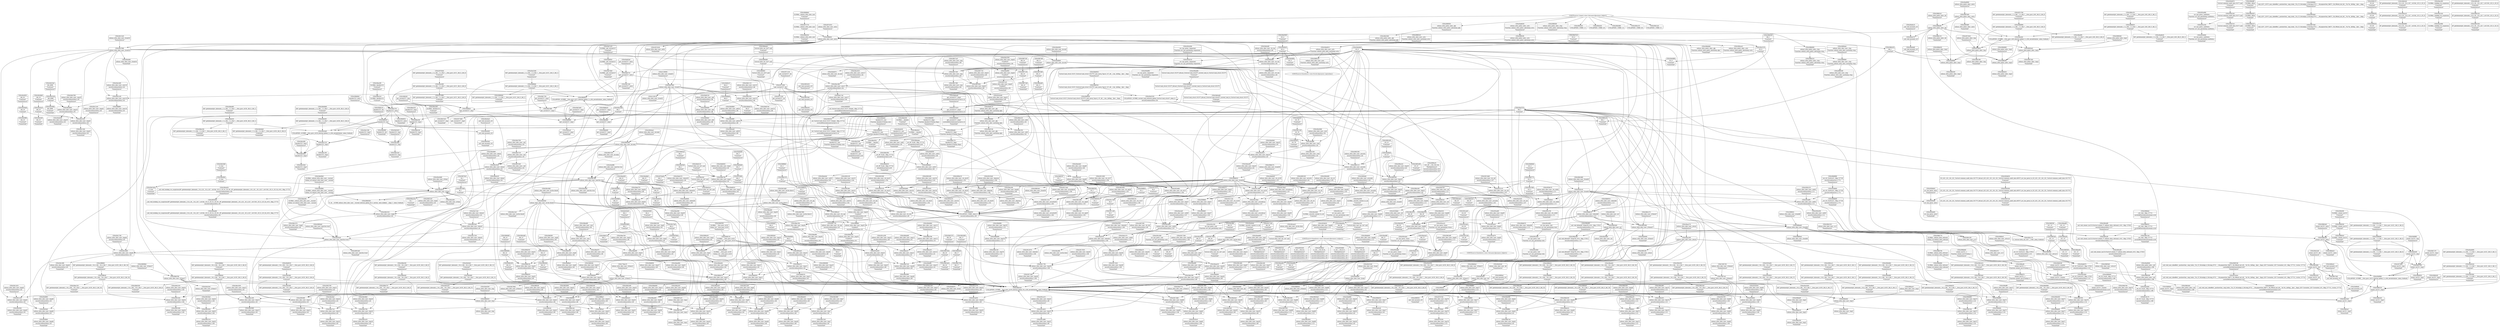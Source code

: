 digraph {
	CE0x58b0190 [shape=record,shape=Mrecord,label="{CE0x58b0190|selinux_xfrm_alloc_user:_tmp9|security/selinux/xfrm.c,85|*SummSource*}"]
	CE0x5961bf0 [shape=record,shape=Mrecord,label="{CE0x5961bf0|selinux_xfrm_alloc_user:_tmp67|security/selinux/xfrm.c,113|*SummSource*}"]
	CE0x5902830 [shape=record,shape=Mrecord,label="{CE0x5902830|selinux_xfrm_alloc_user:_tmp55|security/selinux/xfrm.c,100}"]
	CE0x58c02e0 [shape=record,shape=Mrecord,label="{CE0x58c02e0|i64_4096|*Constant*|*SummSource*}"]
	CE0x58ff1d0 [shape=record,shape=Mrecord,label="{CE0x58ff1d0|selinux_xfrm_alloc_user:_tmp52|security/selinux/xfrm.c,99|*SummSource*}"]
	CE0x589a3c0 [shape=record,shape=Mrecord,label="{CE0x589a3c0|selinux_xfrm_alloc_user:_tmp20|security/selinux/xfrm.c,85|*SummSource*}"]
	CE0x58b9b40 [shape=record,shape=Mrecord,label="{CE0x58b9b40|get_current227:_tmp4|./arch/x86/include/asm/current.h,14|*SummSink*}"]
	CE0x5899280 [shape=record,shape=Mrecord,label="{CE0x5899280|selinux_xfrm_alloc_user:_ctxp|Function::selinux_xfrm_alloc_user&Arg::ctxp::|*SummSink*}"]
	CE0x58e2f10 [shape=record,shape=Mrecord,label="{CE0x58e2f10|selinux_xfrm_alloc_user:_tmp7|security/selinux/xfrm.c,85}"]
	CE0x597e0c0 [shape=record,shape=Mrecord,label="{CE0x597e0c0|_call_void_asm_sideeffect_.pushsection_.smp_locks,_22a_22_0A.balign_4_0A.long_671f_-_._0A.popsection_0A671:_0A_09lock_incl_$0_,_*m,*m,_dirflag_,_fpsr_,_flags_(i32*_%counter,_i32*_%counter)_#3,_!dbg_!27713,_!srcloc_!27714|./arch/x86/include/asm/atomic.h,92}"]
	CE0x588d780 [shape=record,shape=Mrecord,label="{CE0x588d780|selinux_xfrm_alloc_user:_if.then27}"]
	CE0x588e650 [shape=record,shape=Mrecord,label="{CE0x588e650|selinux_xfrm_alloc_user:_tmp}"]
	CE0x58a97d0 [shape=record,shape=Mrecord,label="{CE0x58a97d0|selinux_xfrm_alloc_user:_gfp|Function::selinux_xfrm_alloc_user&Arg::gfp::|*SummSink*}"]
	CE0x589ff80 [shape=record,shape=Mrecord,label="{CE0x589ff80|selinux_xfrm_alloc_user:_tmp41|security/selinux/xfrm.c,92}"]
	CE0x58e8cc0 [shape=record,shape=Mrecord,label="{CE0x58e8cc0|i64_8|*Constant*|*SummSource*}"]
	CE0x58a3f30 [shape=record,shape=Mrecord,label="{CE0x58a3f30|GLOBAL:_security_context_to_sid|*Constant*|*SummSource*}"]
	CE0x58cc0d0 [shape=record,shape=Mrecord,label="{CE0x58cc0d0|selinux_xfrm_alloc_user:_lor.lhs.false8|*SummSource*}"]
	CE0x58ddaa0 [shape=record,shape=Mrecord,label="{CE0x58ddaa0|%struct.task_struct.1015*_(%struct.task_struct.1015**)*_asm_movq_%gs:$_1:P_,$0_,_r,im,_dirflag_,_fpsr_,_flags_|*SummSink*}"]
	CE0x5962300 [shape=record,shape=Mrecord,label="{CE0x5962300|selinux_xfrm_alloc_user:_tmp68|security/selinux/xfrm.c,113|*SummSink*}"]
	CE0x58e3450 [shape=record,shape=Mrecord,label="{CE0x58e3450|kmalloc222:_tmp3}"]
	CE0x58b4780 [shape=record,shape=Mrecord,label="{CE0x58b4780|selinux_xfrm_alloc_user:_conv12|security/selinux/xfrm.c,91}"]
	CE0x58c01b0 [shape=record,shape=Mrecord,label="{CE0x58c01b0|i64_4096|*Constant*}"]
	CE0x58a1620 [shape=record,shape=Mrecord,label="{CE0x58a1620|selinux_xfrm_alloc_user:_conv17|security/selinux/xfrm.c,94|*SummSource*}"]
	CE0x596c320 [shape=record,shape=Mrecord,label="{CE0x596c320|selinux_xfrm_alloc_user:_rc.0|*SummSource*}"]
	CE0x6e05890 [shape=record,shape=Mrecord,label="{CE0x6e05890|i64_5|*Constant*}"]
	CE0x5907e00 [shape=record,shape=Mrecord,label="{CE0x5907e00|selinux_xfrm_alloc_user:_call|security/selinux/xfrm.c,85|*SummSink*}"]
	CE0x5892c90 [shape=record,shape=Mrecord,label="{CE0x5892c90|i32_22|*Constant*|*SummSource*}"]
	CE0x5896390 [shape=record,shape=Mrecord,label="{CE0x5896390|selinux_xfrm_policy_alloc:_call|security/selinux/xfrm.c,289}"]
	CE0x58a82d0 [shape=record,shape=Mrecord,label="{CE0x58a82d0|selinux_xfrm_alloc_user:_tmp17|security/selinux/xfrm.c,85|*SummSink*}"]
	CE0x58aa180 [shape=record,shape=Mrecord,label="{CE0x58aa180|selinux_xfrm_alloc_user:_return}"]
	CE0x589af70 [shape=record,shape=Mrecord,label="{CE0x589af70|selinux_xfrm_alloc_user:_tmp11|security/selinux/xfrm.c,85}"]
	CE0x5912c10 [shape=record,shape=Mrecord,label="{CE0x5912c10|selinux_xfrm_alloc_user:_ctx_sid|security/selinux/xfrm.c,107}"]
	CE0x587c710 [shape=record,shape=Mrecord,label="{CE0x587c710|GLOBAL:_selinux_xfrm_alloc_user|*Constant*}"]
	CE0x58a5db0 [shape=record,shape=Mrecord,label="{CE0x58a5db0|_ret_i32_%retval.0,_!dbg_!27815|security/selinux/xfrm.c,123|*SummSink*}"]
	CE0x589aca0 [shape=record,shape=Mrecord,label="{CE0x589aca0|selinux_xfrm_policy_alloc:_uctx|Function::selinux_xfrm_policy_alloc&Arg::uctx::|*SummSink*}"]
	CE0x58e0940 [shape=record,shape=Mrecord,label="{CE0x58e0940|GLOBAL:_selinux_xfrm_alloc_user.__warned|Global_var:selinux_xfrm_alloc_user.__warned|*SummSource*}"]
	CE0x58dbe20 [shape=record,shape=Mrecord,label="{CE0x58dbe20|selinux_xfrm_alloc_user:_tmp26|security/selinux/xfrm.c,89|*SummSource*}"]
	CE0x58e5e30 [shape=record,shape=Mrecord,label="{CE0x58e5e30|atomic_inc221:_bb|*SummSink*}"]
	CE0x5893110 [shape=record,shape=Mrecord,label="{CE0x5893110|selinux_xfrm_alloc_user:_security|security/selinux/xfrm.c,85}"]
	CE0x595a080 [shape=record,shape=Mrecord,label="{CE0x595a080|avc_has_perm:_auditdata|Function::avc_has_perm&Arg::auditdata::|*SummSource*}"]
	CE0x58b8980 [shape=record,shape=Mrecord,label="{CE0x58b8980|_ret_i32_%retval.0,_!dbg_!27728|security/selinux/avc.c,775|*SummSource*}"]
	CE0x596da30 [shape=record,shape=Mrecord,label="{CE0x596da30|selinux_xfrm_alloc_user:_tmp75|security/selinux/xfrm.c,121|*SummSource*}"]
	CE0x58c10c0 [shape=record,shape=Mrecord,label="{CE0x58c10c0|selinux_xfrm_alloc_user:_tmp43|security/selinux/xfrm.c,95}"]
	CE0x596b0c0 [shape=record,shape=Mrecord,label="{CE0x596b0c0|GLOBAL:_atomic_inc221|*Constant*|*SummSink*}"]
	CE0x58be120 [shape=record,shape=Mrecord,label="{CE0x58be120|i32_2|*Constant*}"]
	CE0x589ded0 [shape=record,shape=Mrecord,label="{CE0x589ded0|kmalloc222:_flags|Function::kmalloc222&Arg::flags::}"]
	CE0x58ddba0 [shape=record,shape=Mrecord,label="{CE0x58ddba0|%struct.task_struct.1015**_bitcast_(%struct.task_struct**_current_task_to_%struct.task_struct.1015**)|*Constant*}"]
	CE0x58ee380 [shape=record,shape=Mrecord,label="{CE0x58ee380|selinux_xfrm_alloc_user:_tmp50|security/selinux/xfrm.c,99|*SummSink*}"]
	CE0x58b7f80 [shape=record,shape=Mrecord,label="{CE0x58b7f80|selinux_xfrm_alloc_user:_land.lhs.true}"]
	CE0x6c24c70 [shape=record,shape=Mrecord,label="{CE0x6c24c70|_ret_i32_%call,_!dbg_!27715|security/selinux/xfrm.c,289|*SummSink*}"]
	CE0x58b9f30 [shape=record,shape=Mrecord,label="{CE0x58b9f30|selinux_xfrm_alloc_user:_tmp37|security/selinux/xfrm.c,89|*SummSource*}"]
	CE0x588fed0 [shape=record,shape=Mrecord,label="{CE0x588fed0|i64*_getelementptr_inbounds_(_34_x_i64_,_34_x_i64_*___llvm_gcov_ctr20,_i64_0,_i64_18)|*Constant*|*SummSink*}"]
	CE0x58a9c90 [shape=record,shape=Mrecord,label="{CE0x58a9c90|selinux_xfrm_alloc_user:_do.end|*SummSource*}"]
	CE0x58aece0 [shape=record,shape=Mrecord,label="{CE0x58aece0|i64_13|*Constant*|*SummSource*}"]
	CE0x58a5b10 [shape=record,shape=Mrecord,label="{CE0x58a5b10|selinux_xfrm_alloc_user:_if.then}"]
	CE0x595b630 [shape=record,shape=Mrecord,label="{CE0x595b630|i32_(i32,_i32,_i16,_i32,_%struct.common_audit_data.1017*)*_bitcast_(i32_(i32,_i32,_i16,_i32,_%struct.common_audit_data.495*)*_avc_has_perm_to_i32_(i32,_i32,_i16,_i32,_%struct.common_audit_data.1017*)*)|*Constant*|*SummSource*}"]
	CE0x596c470 [shape=record,shape=Mrecord,label="{CE0x596c470|selinux_xfrm_alloc_user:_rc.0|*SummSink*}"]
	CE0x58e8120 [shape=record,shape=Mrecord,label="{CE0x58e8120|GLOBAL:___llvm_gcov_ctr20|Global_var:__llvm_gcov_ctr20}"]
	CE0x58aed80 [shape=record,shape=Mrecord,label="{CE0x58aed80|i64_13|*Constant*|*SummSink*}"]
	CE0x58a4ff0 [shape=record,shape=Mrecord,label="{CE0x58a4ff0|selinux_xfrm_alloc_user:_cred|security/selinux/xfrm.c,85}"]
	CE0x59705b0 [shape=record,shape=Mrecord,label="{CE0x59705b0|i64*_getelementptr_inbounds_(_2_x_i64_,_2_x_i64_*___llvm_gcov_ctr21,_i64_0,_i64_0)|*Constant*|*SummSource*}"]
	CE0x58bdd60 [shape=record,shape=Mrecord,label="{CE0x58bdd60|selinux_xfrm_alloc_user:_tmp34|security/selinux/xfrm.c,90|*SummSink*}"]
	CE0x58be240 [shape=record,shape=Mrecord,label="{CE0x58be240|i64*_getelementptr_inbounds_(_2_x_i64_,_2_x_i64_*___llvm_gcov_ctr26,_i64_0,_i64_1)|*Constant*|*SummSink*}"]
	CE0x58e7730 [shape=record,shape=Mrecord,label="{CE0x58e7730|selinux_xfrm_alloc_user:_ctx_alg|security/selinux/xfrm.c,91|*SummSink*}"]
	CE0x58b3250 [shape=record,shape=Mrecord,label="{CE0x58b3250|selinux_xfrm_alloc_user:_tmp8|security/selinux/xfrm.c,85}"]
	CE0x58e34f0 [shape=record,shape=Mrecord,label="{CE0x58e34f0|kmalloc222:_tmp3|*SummSource*}"]
	CE0x58e3b20 [shape=record,shape=Mrecord,label="{CE0x58e3b20|kmalloc222:_tmp|*SummSource*}"]
	CE0x58bd2c0 [shape=record,shape=Mrecord,label="{CE0x58bd2c0|i64_29|*Constant*|*SummSource*}"]
	CE0x58a77d0 [shape=record,shape=Mrecord,label="{CE0x58a77d0|_ret_i32_%retval.0,_!dbg_!27815|security/selinux/xfrm.c,123|*SummSource*}"]
	CE0x5904c20 [shape=record,shape=Mrecord,label="{CE0x5904c20|selinux_xfrm_alloc_user:_ctx_str37|security/selinux/xfrm.c,106|*SummSink*}"]
	CE0x594f9f0 [shape=record,shape=Mrecord,label="{CE0x594f9f0|atomic_inc221:_tmp|*SummSource*}"]
	CE0x58c1680 [shape=record,shape=Mrecord,label="{CE0x58c1680|selinux_xfrm_alloc_user:_tmp44|security/selinux/xfrm.c,95}"]
	CE0x58ed570 [shape=record,shape=Mrecord,label="{CE0x58ed570|selinux_xfrm_alloc_user:_tobool26|security/selinux/xfrm.c,99|*SummSource*}"]
	CE0x58b8d70 [shape=record,shape=Mrecord,label="{CE0x58b8d70|selinux_xfrm_alloc_user:_tobool46|security/selinux/xfrm.c,113|*SummSink*}"]
	CE0x588c650 [shape=record,shape=Mrecord,label="{CE0x588c650|GLOBAL:_selinux_xfrm_alloc_user|*Constant*|*SummSink*}"]
	CE0x58ae270 [shape=record,shape=Mrecord,label="{CE0x58ae270|%struct.xfrm_user_sec_ctx*_null|*Constant*|*SummSink*}"]
	CE0x587beb0 [shape=record,shape=Mrecord,label="{CE0x587beb0|i64_2|*Constant*|*SummSink*}"]
	CE0x58a17a0 [shape=record,shape=Mrecord,label="{CE0x58a17a0|selinux_xfrm_alloc_user:_conv17|security/selinux/xfrm.c,94|*SummSink*}"]
	CE0x588dfc0 [shape=record,shape=Mrecord,label="{CE0x588dfc0|selinux_xfrm_alloc_user:_entry}"]
	CE0x590b960 [shape=record,shape=Mrecord,label="{CE0x590b960|selinux_xfrm_alloc_user:_tmp73|security/selinux/xfrm.c,116|*SummSource*}"]
	CE0x58e1e40 [shape=record,shape=Mrecord,label="{CE0x58e1e40|selinux_xfrm_alloc_user:_tmp6|security/selinux/xfrm.c,85|*SummSource*}"]
	CE0x58bd460 [shape=record,shape=Mrecord,label="{CE0x58bd460|selinux_xfrm_alloc_user:_tmp66|security/selinux/xfrm.c,113}"]
	CE0x5890cc0 [shape=record,shape=Mrecord,label="{CE0x5890cc0|i64*_getelementptr_inbounds_(_34_x_i64_,_34_x_i64_*___llvm_gcov_ctr20,_i64_0,_i64_1)|*Constant*|*SummSource*}"]
	CE0x58bb540 [shape=record,shape=Mrecord,label="{CE0x58bb540|selinux_xfrm_alloc_user:_tmp40|security/selinux/xfrm.c,92}"]
	CE0x59712e0 [shape=record,shape=Mrecord,label="{CE0x59712e0|get_current227:_bb|*SummSink*}"]
	CE0x5905760 [shape=record,shape=Mrecord,label="{CE0x5905760|selinux_xfrm_alloc_user:_tmp15|security/selinux/xfrm.c,85|*SummSource*}"]
	CE0x58ae930 [shape=record,shape=Mrecord,label="{CE0x58ae930|i64_12|*Constant*}"]
	CE0x588e9e0 [shape=record,shape=Mrecord,label="{CE0x588e9e0|selinux_xfrm_alloc_user:_tmp2}"]
	CE0x58b6d80 [shape=record,shape=Mrecord,label="{CE0x58b6d80|%struct.xfrm_sec_ctx**_null|*Constant*}"]
	CE0x595ceb0 [shape=record,shape=Mrecord,label="{CE0x595ceb0|avc_has_perm:_tclass|Function::avc_has_perm&Arg::tclass::|*SummSink*}"]
	CE0x58c0480 [shape=record,shape=Mrecord,label="{CE0x58c0480|i64_4096|*Constant*|*SummSink*}"]
	CE0x58b7100 [shape=record,shape=Mrecord,label="{CE0x58b7100|selinux_xfrm_alloc_user:_cmp|security/selinux/xfrm.c,89}"]
	CE0x59112a0 [shape=record,shape=Mrecord,label="{CE0x59112a0|selinux_xfrm_alloc_user:_ctx_str39|security/selinux/xfrm.c,107|*SummSink*}"]
	CE0x596ffb0 [shape=record,shape=Mrecord,label="{CE0x596ffb0|selinux_xfrm_alloc_user:_tmp77|security/selinux/xfrm.c,123|*SummSource*}"]
	CE0x588daf0 [shape=record,shape=Mrecord,label="{CE0x588daf0|selinux_xfrm_alloc_user:_tmp3|*SummSource*}"]
	CE0x5919030 [shape=record,shape=Mrecord,label="{CE0x5919030|selinux_xfrm_alloc_user:_tmp62|security/selinux/xfrm.c,109|*SummSource*}"]
	CE0x58a43c0 [shape=record,shape=Mrecord,label="{CE0x58a43c0|selinux_xfrm_alloc_user:_tobool41|security/selinux/xfrm.c,108}"]
	CE0x58ee960 [shape=record,shape=Mrecord,label="{CE0x58ee960|selinux_xfrm_alloc_user:_tmp51|security/selinux/xfrm.c,99|*SummSink*}"]
	CE0x596c140 [shape=record,shape=Mrecord,label="{CE0x596c140|_ret_void,_!dbg_!27715|./arch/x86/include/asm/atomic.h,94|*SummSink*}"]
	CE0x589db30 [shape=record,shape=Mrecord,label="{CE0x589db30|kmalloc222:_size|Function::kmalloc222&Arg::size::}"]
	CE0x595c9a0 [shape=record,shape=Mrecord,label="{CE0x595c9a0|i16_39|*Constant*}"]
	CE0x595aac0 [shape=record,shape=Mrecord,label="{CE0x595aac0|selinux_xfrm_alloc_user:_tmp65|security/selinux/xfrm.c,111}"]
	CE0x5961d60 [shape=record,shape=Mrecord,label="{CE0x5961d60|selinux_xfrm_alloc_user:_tmp67|security/selinux/xfrm.c,113|*SummSink*}"]
	CE0x588cb20 [shape=record,shape=Mrecord,label="{CE0x588cb20|i64_1|*Constant*}"]
	CE0x588e440 [shape=record,shape=Mrecord,label="{CE0x588e440|i64*_getelementptr_inbounds_(_34_x_i64_,_34_x_i64_*___llvm_gcov_ctr20,_i64_0,_i64_0)|*Constant*}"]
	CE0x58d1050 [shape=record,shape=Mrecord,label="{CE0x58d1050|selinux_xfrm_alloc_user:_conv23|security/selinux/xfrm.c,98}"]
	CE0x5910e80 [shape=record,shape=Mrecord,label="{CE0x5910e80|selinux_xfrm_alloc_user:_ctx_str37|security/selinux/xfrm.c,106}"]
	CE0x596cd90 [shape=record,shape=Mrecord,label="{CE0x596cd90|selinux_xfrm_alloc_user:_tmp74|security/selinux/xfrm.c,121|*SummSource*}"]
	CE0x58e4400 [shape=record,shape=Mrecord,label="{CE0x58e4400|_call_void_mcount()_#3}"]
	CE0x58bb9a0 [shape=record,shape=Mrecord,label="{CE0x58bb9a0|selinux_xfrm_alloc_user:_ctx_str39|security/selinux/xfrm.c,107|*SummSource*}"]
	CE0x595cad0 [shape=record,shape=Mrecord,label="{CE0x595cad0|i16_39|*Constant*|*SummSource*}"]
	CE0x595c2a0 [shape=record,shape=Mrecord,label="{CE0x595c2a0|avc_has_perm:_ssid|Function::avc_has_perm&Arg::ssid::|*SummSource*}"]
	CE0x5962be0 [shape=record,shape=Mrecord,label="{CE0x5962be0|i64*_getelementptr_inbounds_(_34_x_i64_,_34_x_i64_*___llvm_gcov_ctr20,_i64_0,_i64_30)|*Constant*}"]
	CE0x5959480 [shape=record,shape=Mrecord,label="{CE0x5959480|4:_i32,_:_CR_8,12_|*MultipleSource*|security/selinux/xfrm.c,111|security/selinux/xfrm.c,85|security/selinux/xfrm.c,85}"]
	CE0x59012e0 [shape=record,shape=Mrecord,label="{CE0x59012e0|selinux_xfrm_alloc_user:_ctx_alg30|security/selinux/xfrm.c,103|*SummSink*}"]
	CE0x589cdd0 [shape=record,shape=Mrecord,label="{CE0x589cdd0|i64_15|*Constant*|*SummSource*}"]
	CE0x58aa270 [shape=record,shape=Mrecord,label="{CE0x58aa270|selinux_xfrm_alloc_user:_return|*SummSource*}"]
	CE0x58dbc40 [shape=record,shape=Mrecord,label="{CE0x58dbc40|atomic_inc221:_tmp2|*SummSink*}"]
	CE0x5970f90 [shape=record,shape=Mrecord,label="{CE0x5970f90|i64*_getelementptr_inbounds_(_2_x_i64_,_2_x_i64_*___llvm_gcov_ctr21,_i64_0,_i64_0)|*Constant*|*SummSink*}"]
	CE0x58b0200 [shape=record,shape=Mrecord,label="{CE0x58b0200|i64*_getelementptr_inbounds_(_34_x_i64_,_34_x_i64_*___llvm_gcov_ctr20,_i64_0,_i64_6)|*Constant*|*SummSink*}"]
	CE0x596b3e0 [shape=record,shape=Mrecord,label="{CE0x596b3e0|atomic_inc221:_entry|*SummSource*}"]
	CE0x58a5c60 [shape=record,shape=Mrecord,label="{CE0x58a5c60|selinux_xfrm_alloc_user:_if.then|*SummSink*}"]
	CE0x58ecc90 [shape=record,shape=Mrecord,label="{CE0x58ecc90|selinux_xfrm_alloc_user:_tmp49|security/selinux/xfrm.c,98|*SummSink*}"]
	CE0x590e810 [shape=record,shape=Mrecord,label="{CE0x590e810|i64*_getelementptr_inbounds_(_34_x_i64_,_34_x_i64_*___llvm_gcov_ctr20,_i64_0,_i64_31)|*Constant*|*SummSink*}"]
	CE0x58a5550 [shape=record,shape=Mrecord,label="{CE0x58a5550|COLLAPSED:_GCMRE_current_task_external_global_%struct.task_struct*:_elem_0::|security/selinux/xfrm.c,85}"]
	CE0x5904e50 [shape=record,shape=Mrecord,label="{CE0x5904e50|selinux_xfrm_alloc_user:_tmp56|security/selinux/xfrm.c,105|*SummSource*}"]
	CE0x59042e0 [shape=record,shape=Mrecord,label="{CE0x59042e0|selinux_xfrm_alloc_user:_ctx_str|security/selinux/xfrm.c,105}"]
	CE0x5897130 [shape=record,shape=Mrecord,label="{CE0x5897130|i64_10|*Constant*}"]
	CE0x588f400 [shape=record,shape=Mrecord,label="{CE0x588f400|selinux_xfrm_alloc_user:_tmp32|security/selinux/xfrm.c,90}"]
	CE0x5918950 [shape=record,shape=Mrecord,label="{CE0x5918950|i64*_getelementptr_inbounds_(_34_x_i64_,_34_x_i64_*___llvm_gcov_ctr20,_i64_0,_i64_27)|*Constant*}"]
	CE0x58dfeb0 [shape=record,shape=Mrecord,label="{CE0x58dfeb0|i64*_getelementptr_inbounds_(_34_x_i64_,_34_x_i64_*___llvm_gcov_ctr20,_i64_0,_i64_6)|*Constant*}"]
	CE0x58ae9f0 [shape=record,shape=Mrecord,label="{CE0x58ae9f0|i64_12|*Constant*|*SummSource*}"]
	CE0x590eff0 [shape=record,shape=Mrecord,label="{CE0x590eff0|selinux_xfrm_alloc_user:_tmp72|security/selinux/xfrm.c,116|*SummSource*}"]
	CE0x58e50d0 [shape=record,shape=Mrecord,label="{CE0x58e50d0|i1_true|*Constant*|*SummSource*}"]
	CE0x58a5160 [shape=record,shape=Mrecord,label="{CE0x58a5160|selinux_xfrm_alloc_user:_cred|security/selinux/xfrm.c,85|*SummSink*}"]
	CE0x58cf5d0 [shape=record,shape=Mrecord,label="{CE0x58cf5d0|selinux_xfrm_alloc_user:_tmp46|security/selinux/xfrm.c,95}"]
	CE0x5895360 [shape=record,shape=Mrecord,label="{CE0x5895360|selinux_xfrm_alloc_user:_err|*SummSource*}"]
	CE0x58c0a50 [shape=record,shape=Mrecord,label="{CE0x58c0a50|i64*_getelementptr_inbounds_(_34_x_i64_,_34_x_i64_*___llvm_gcov_ctr20,_i64_0,_i64_21)|*Constant*|*SummSink*}"]
	CE0x59056f0 [shape=record,shape=Mrecord,label="{CE0x59056f0|selinux_xfrm_alloc_user:_tmp15|security/selinux/xfrm.c,85}"]
	CE0x5903390 [shape=record,shape=Mrecord,label="{CE0x5903390|selinux_xfrm_alloc_user:_ctx_len32|security/selinux/xfrm.c,104|*SummSource*}"]
	CE0x590ad30 [shape=record,shape=Mrecord,label="{CE0x590ad30|_call_void_lockdep_rcu_suspicious(i8*_getelementptr_inbounds_(_24_x_i8_,_24_x_i8_*_.str244,_i32_0,_i32_0),_i32_85,_i8*_getelementptr_inbounds_(_45_x_i8_,_45_x_i8_*_.str1245,_i32_0,_i32_0))_#10,_!dbg_!27731|security/selinux/xfrm.c,85|*SummSource*}"]
	CE0x58dfcd0 [shape=record,shape=Mrecord,label="{CE0x58dfcd0|get_current227:_tmp|*SummSource*}"]
	CE0x58df9d0 [shape=record,shape=Mrecord,label="{CE0x58df9d0|i64*_getelementptr_inbounds_(_2_x_i64_,_2_x_i64_*___llvm_gcov_ctr21,_i64_0,_i64_1)|*Constant*}"]
	CE0x5959ee0 [shape=record,shape=Mrecord,label="{CE0x5959ee0|selinux_xfrm_alloc_user:_ctx_sid44|security/selinux/xfrm.c,111}"]
	CE0x58edbb0 [shape=record,shape=Mrecord,label="{CE0x58edbb0|i64_23|*Constant*|*SummSource*}"]
	CE0x595d390 [shape=record,shape=Mrecord,label="{CE0x595d390|avc_has_perm:_requested|Function::avc_has_perm&Arg::requested::|*SummSource*}"]
	CE0x58d06c0 [shape=record,shape=Mrecord,label="{CE0x58d06c0|selinux_xfrm_alloc_user:_tmp48|security/selinux/xfrm.c,96}"]
	CE0x58ae040 [shape=record,shape=Mrecord,label="{CE0x58ae040|%struct.xfrm_user_sec_ctx*_null|*Constant*}"]
	CE0x5917f00 [shape=record,shape=Mrecord,label="{CE0x5917f00|selinux_xfrm_alloc_user:_tmp60|security/selinux/xfrm.c,108|*SummSource*}"]
	CE0x58c6700 [shape=record,shape=Mrecord,label="{CE0x58c6700|selinux_xfrm_alloc_user:_if.end43|*SummSink*}"]
	CE0x58994e0 [shape=record,shape=Mrecord,label="{CE0x58994e0|selinux_xfrm_alloc_user:_ctxp|Function::selinux_xfrm_alloc_user&Arg::ctxp::|*SummSource*}"]
	CE0x58b7700 [shape=record,shape=Mrecord,label="{CE0x58b7700|get_current227:_tmp2|*SummSource*}"]
	CE0x77bb9b0 [shape=record,shape=Mrecord,label="{CE0x77bb9b0|selinux_xfrm_alloc_user:_if.then21}"]
	CE0x5911db0 [shape=record,shape=Mrecord,label="{CE0x5911db0|selinux_xfrm_alloc_user:_ctx_str39|security/selinux/xfrm.c,107}"]
	CE0x58984b0 [shape=record,shape=Mrecord,label="{CE0x58984b0|i64*_getelementptr_inbounds_(_2_x_i64_,_2_x_i64_*___llvm_gcov_ctr21,_i64_0,_i64_1)|*Constant*|*SummSink*}"]
	CE0x58be2b0 [shape=record,shape=Mrecord,label="{CE0x58be2b0|kmalloc222:_tmp1}"]
	CE0x59128a0 [shape=record,shape=Mrecord,label="{CE0x59128a0|selinux_xfrm_alloc_user:_arraydecay|security/selinux/xfrm.c,107|*SummSource*}"]
	CE0x5901f40 [shape=record,shape=Mrecord,label="{CE0x5901f40|selinux_xfrm_alloc_user:_ctx_len32|security/selinux/xfrm.c,104|*SummSink*}"]
	CE0x589d230 [shape=record,shape=Mrecord,label="{CE0x589d230|selinux_xfrm_alloc_user:_tmp31|security/selinux/xfrm.c,90}"]
	CE0x595cda0 [shape=record,shape=Mrecord,label="{CE0x595cda0|avc_has_perm:_tclass|Function::avc_has_perm&Arg::tclass::}"]
	CE0x58afcf0 [shape=record,shape=Mrecord,label="{CE0x58afcf0|i32_78|*Constant*|*SummSink*}"]
	CE0x58d00f0 [shape=record,shape=Mrecord,label="{CE0x58d00f0|selinux_xfrm_alloc_user:_tmp47|security/selinux/xfrm.c,96}"]
	CE0x58e8b90 [shape=record,shape=Mrecord,label="{CE0x58e8b90|i64_8|*Constant*}"]
	CE0x596c5e0 [shape=record,shape=Mrecord,label="{CE0x596c5e0|i64*_getelementptr_inbounds_(_34_x_i64_,_34_x_i64_*___llvm_gcov_ctr20,_i64_0,_i64_32)|*Constant*|*SummSink*}"]
	CE0x58ee6f0 [shape=record,shape=Mrecord,label="{CE0x58ee6f0|selinux_xfrm_alloc_user:_tmp51|security/selinux/xfrm.c,99}"]
	CE0x58a00f0 [shape=record,shape=Mrecord,label="{CE0x58a00f0|selinux_xfrm_alloc_user:_tmp41|security/selinux/xfrm.c,92|*SummSource*}"]
	CE0x58a2d50 [shape=record,shape=Mrecord,label="{CE0x58a2d50|i64*_getelementptr_inbounds_(_34_x_i64_,_34_x_i64_*___llvm_gcov_ctr20,_i64_0,_i64_27)|*Constant*|*SummSink*}"]
	CE0x589d190 [shape=record,shape=Mrecord,label="{CE0x589d190|i64_14|*Constant*|*SummSink*}"]
	CE0x5897a10 [shape=record,shape=Mrecord,label="{CE0x5897a10|selinux_xfrm_alloc_user:_tmp1|*SummSource*}"]
	CE0x5902c30 [shape=record,shape=Mrecord,label="{CE0x5902c30|selinux_xfrm_alloc_user:_conv31|security/selinux/xfrm.c,104|*SummSource*}"]
	CE0x58ae660 [shape=record,shape=Mrecord,label="{CE0x58ae660|selinux_xfrm_alloc_user:_cmp7|security/selinux/xfrm.c,89|*SummSource*}"]
	CE0x58d0350 [shape=record,shape=Mrecord,label="{CE0x58d0350|selinux_xfrm_alloc_user:_tmp48|security/selinux/xfrm.c,96|*SummSink*}"]
	CE0x5916ef0 [shape=record,shape=Mrecord,label="{CE0x5916ef0|i64_25|*Constant*|*SummSink*}"]
	CE0x58a72a0 [shape=record,shape=Mrecord,label="{CE0x58a72a0|selinux_xfrm_alloc_user:_tobool1|security/selinux/xfrm.c,85|*SummSource*}"]
	CE0x589dce0 [shape=record,shape=Mrecord,label="{CE0x589dce0|kmalloc222:_size|Function::kmalloc222&Arg::size::|*SummSink*}"]
	CE0x58e46e0 [shape=record,shape=Mrecord,label="{CE0x58e46e0|i32_0|*Constant*}"]
	CE0x59053b0 [shape=record,shape=Mrecord,label="{CE0x59053b0|_call_void_mcount()_#3}"]
	CE0x58b52b0 [shape=record,shape=Mrecord,label="{CE0x58b52b0|i64_16|*Constant*}"]
	CE0x58dce60 [shape=record,shape=Mrecord,label="{CE0x58dce60|selinux_xfrm_alloc_user:_tmp29|security/selinux/xfrm.c,89|*SummSource*}"]
	CE0x58a0a80 [shape=record,shape=Mrecord,label="{CE0x58a0a80|selinux_xfrm_alloc_user:_ctx_len|security/selinux/xfrm.c,94}"]
	CE0x59197f0 [shape=record,shape=Mrecord,label="{CE0x59197f0|selinux_xfrm_alloc_user:_tmp63|security/selinux/xfrm.c,109|*SummSource*}"]
	CE0x588c0e0 [shape=record,shape=Mrecord,label="{CE0x588c0e0|selinux_xfrm_policy_alloc:_call|security/selinux/xfrm.c,289|*SummSink*}"]
	CE0x58ea0a0 [shape=record,shape=Mrecord,label="{CE0x58ea0a0|selinux_xfrm_alloc_user:_call25|security/selinux/xfrm.c,98|*SummSink*}"]
	CE0x58dcad0 [shape=record,shape=Mrecord,label="{CE0x58dcad0|selinux_xfrm_alloc_user:_tmp28|security/selinux/xfrm.c,89|*SummSink*}"]
	CE0x59626a0 [shape=record,shape=Mrecord,label="{CE0x59626a0|selinux_xfrm_alloc_user:_tmp69|security/selinux/xfrm.c,113|*SummSource*}"]
	CE0x5917270 [shape=record,shape=Mrecord,label="{CE0x5917270|selinux_xfrm_alloc_user:_tmp58|security/selinux/xfrm.c,108}"]
	CE0x58b5700 [shape=record,shape=Mrecord,label="{CE0x58b5700|i64_17|*Constant*|*SummSink*}"]
	CE0x58e6910 [shape=record,shape=Mrecord,label="{CE0x58e6910|selinux_xfrm_alloc_user:_tmp4|security/selinux/xfrm.c,85|*SummSink*}"]
	CE0x58edd30 [shape=record,shape=Mrecord,label="{CE0x58edd30|i64_23|*Constant*|*SummSink*}"]
	CE0x58aec70 [shape=record,shape=Mrecord,label="{CE0x58aec70|i64_13|*Constant*}"]
	CE0x58a9540 [shape=record,shape=Mrecord,label="{CE0x58a9540|i64_2|*Constant*}"]
	CE0x589b0c0 [shape=record,shape=Mrecord,label="{CE0x589b0c0|selinux_xfrm_alloc_user:_tmp11|security/selinux/xfrm.c,85|*SummSource*}"]
	CE0x58e87e0 [shape=record,shape=Mrecord,label="{CE0x58e87e0|selinux_xfrm_alloc_user:_conv23|security/selinux/xfrm.c,98|*SummSink*}"]
	CE0x58a35e0 [shape=record,shape=Mrecord,label="{CE0x58a35e0|selinux_xfrm_alloc_user:_ctx_sid|security/selinux/xfrm.c,107|*SummSink*}"]
	CE0x58cafd0 [shape=record,shape=Mrecord,label="{CE0x58cafd0|selinux_xfrm_alloc_user:_lor.lhs.false|*SummSink*}"]
	CE0x596e8f0 [shape=record,shape=Mrecord,label="{CE0x596e8f0|GLOBAL:_kfree|*Constant*|*SummSource*}"]
	CE0x58e0880 [shape=record,shape=Mrecord,label="{CE0x58e0880|GLOBAL:_selinux_xfrm_alloc_user.__warned|Global_var:selinux_xfrm_alloc_user.__warned}"]
	CE0x58e38b0 [shape=record,shape=Mrecord,label="{CE0x58e38b0|selinux_xfrm_alloc_user:_tmp16|security/selinux/xfrm.c,85|*SummSource*}"]
	CE0x5910990 [shape=record,shape=Mrecord,label="{CE0x5910990|selinux_xfrm_alloc_user:_idxprom|security/selinux/xfrm.c,106|*SummSink*}"]
	CE0x5962570 [shape=record,shape=Mrecord,label="{CE0x5962570|selinux_xfrm_alloc_user:_tmp69|security/selinux/xfrm.c,113}"]
	CE0x58b6fb0 [shape=record,shape=Mrecord,label="{CE0x58b6fb0|%struct.xfrm_sec_ctx**_null|*Constant*|*SummSink*}"]
	CE0x589d570 [shape=record,shape=Mrecord,label="{CE0x589d570|selinux_xfrm_alloc_user:_tmp6|security/selinux/xfrm.c,85}"]
	CE0x58a6b50 [shape=record,shape=Mrecord,label="{CE0x58a6b50|i64*_getelementptr_inbounds_(_2_x_i64_,_2_x_i64_*___llvm_gcov_ctr6,_i64_0,_i64_1)|*Constant*|*SummSink*}"]
	CE0x590ab90 [shape=record,shape=Mrecord,label="{CE0x590ab90|%struct.task_struct.1015**_bitcast_(%struct.task_struct**_current_task_to_%struct.task_struct.1015**)|*Constant*|*SummSource*}"]
	CE0x5899960 [shape=record,shape=Mrecord,label="{CE0x5899960|selinux_xfrm_alloc_user:_ctxp|Function::selinux_xfrm_alloc_user&Arg::ctxp::}"]
	CE0x588fb30 [shape=record,shape=Mrecord,label="{CE0x588fb30|selinux_xfrm_alloc_user:_ctx_alg|security/selinux/xfrm.c,91|*SummSource*}"]
	CE0x5897480 [shape=record,shape=Mrecord,label="{CE0x5897480|i64_11|*Constant*}"]
	CE0x58a6e80 [shape=record,shape=Mrecord,label="{CE0x58a6e80|i64_3|*Constant*|*SummSource*}"]
	CE0x589d0f0 [shape=record,shape=Mrecord,label="{CE0x589d0f0|i64_14|*Constant*|*SummSource*}"]
	CE0x58dc3d0 [shape=record,shape=Mrecord,label="{CE0x58dc3d0|selinux_xfrm_alloc_user:_tmp27|security/selinux/xfrm.c,89|*SummSource*}"]
	CE0x589e000 [shape=record,shape=Mrecord,label="{CE0x589e000|kmalloc222:_flags|Function::kmalloc222&Arg::flags::|*SummSource*}"]
	CE0x58ff6a0 [shape=record,shape=Mrecord,label="{CE0x58ff6a0|selinux_xfrm_alloc_user:_tmp53|security/selinux/xfrm.c,99|*SummSource*}"]
	CE0x58a6940 [shape=record,shape=Mrecord,label="{CE0x58a6940|selinux_xfrm_policy_alloc:_call|security/selinux/xfrm.c,289|*SummSource*}"]
	CE0x5970330 [shape=record,shape=Mrecord,label="{CE0x5970330|selinux_xfrm_alloc_user:_tmp78|security/selinux/xfrm.c,123|*SummSink*}"]
	CE0x5906e30 [shape=record,shape=Mrecord,label="{CE0x5906e30|selinux_xfrm_alloc_user:_tmp5|security/selinux/xfrm.c,85|*SummSource*}"]
	CE0x58cf300 [shape=record,shape=Mrecord,label="{CE0x58cf300|selinux_xfrm_alloc_user:_tmp45|security/selinux/xfrm.c,95|*SummSink*}"]
	CE0x58b7d10 [shape=record,shape=Mrecord,label="{CE0x58b7d10|get_current227:_tmp|*SummSink*}"]
	CE0x589d660 [shape=record,shape=Mrecord,label="{CE0x589d660|selinux_xfrm_policy_alloc:_tmp3|*SummSource*}"]
	CE0x58a83a0 [shape=record,shape=Mrecord,label="{CE0x58a83a0|get_current227:_entry|*SummSource*}"]
	CE0x5962850 [shape=record,shape=Mrecord,label="{CE0x5962850|selinux_xfrm_alloc_user:_tmp69|security/selinux/xfrm.c,113|*SummSink*}"]
	CE0x6e05b00 [shape=record,shape=Mrecord,label="{CE0x6e05b00|i64_5|*Constant*|*SummSource*}"]
	CE0x590a520 [shape=record,shape=Mrecord,label="{CE0x590a520|i8_1|*Constant*|*SummSink*}"]
	CE0x58b31e0 [shape=record,shape=Mrecord,label="{CE0x58b31e0|selinux_xfrm_alloc_user:_tmp8|security/selinux/xfrm.c,85|*SummSource*}"]
	CE0x596baf0 [shape=record,shape=Mrecord,label="{CE0x596baf0|atomic_inc221:_v|Function::atomic_inc221&Arg::v::}"]
	CE0x5904c90 [shape=record,shape=Mrecord,label="{CE0x5904c90|selinux_xfrm_alloc_user:_tmp56|security/selinux/xfrm.c,105}"]
	CE0x595d220 [shape=record,shape=Mrecord,label="{CE0x595d220|avc_has_perm:_requested|Function::avc_has_perm&Arg::requested::}"]
	CE0x5959650 [shape=record,shape=Mrecord,label="{CE0x5959650|4:_i32,_:_CR_12,16_|*MultipleSource*|security/selinux/xfrm.c,111|security/selinux/xfrm.c,85|security/selinux/xfrm.c,85}"]
	CE0x5907600 [shape=record,shape=Mrecord,label="{CE0x5907600|i8_1|*Constant*}"]
	CE0x58ba900 [shape=record,shape=Mrecord,label="{CE0x58ba900|selinux_xfrm_alloc_user:_tmp39|security/selinux/xfrm.c,89}"]
	CE0x58e53a0 [shape=record,shape=Mrecord,label="{CE0x58e53a0|kmalloc222:_tmp|*SummSink*}"]
	CE0x58bc410 [shape=record,shape=Mrecord,label="{CE0x58bc410|selinux_xfrm_alloc_user:_call4|security/selinux/xfrm.c,85|*SummSource*}"]
	CE0x591a180 [shape=record,shape=Mrecord,label="{CE0x591a180|selinux_xfrm_alloc_user:_tmp23|security/selinux/xfrm.c,89|*SummSource*}"]
	CE0x5919c90 [shape=record,shape=Mrecord,label="{CE0x5919c90|selinux_xfrm_alloc_user:_tmp22|security/selinux/xfrm.c,89|*SummSink*}"]
	CE0x5898fc0 [shape=record,shape=Mrecord,label="{CE0x5898fc0|selinux_xfrm_alloc_user:_if.end48|*SummSource*}"]
	CE0x58ee270 [shape=record,shape=Mrecord,label="{CE0x58ee270|selinux_xfrm_alloc_user:_tmp50|security/selinux/xfrm.c,99|*SummSource*}"]
	CE0x5911970 [shape=record,shape=Mrecord,label="{CE0x5911970|i8_0|*Constant*|*SummSource*}"]
	CE0x58a3c70 [shape=record,shape=Mrecord,label="{CE0x58a3c70|selinux_xfrm_alloc_user:_call40|security/selinux/xfrm.c,107|*SummSink*}"]
	CE0x58e0bd0 [shape=record,shape=Mrecord,label="{CE0x58e0bd0|i64*_getelementptr_inbounds_(_2_x_i64_,_2_x_i64_*___llvm_gcov_ctr26,_i64_0,_i64_0)|*Constant*|*SummSink*}"]
	CE0x5890a60 [shape=record,shape=Mrecord,label="{CE0x5890a60|selinux_xfrm_alloc_user:_tmp1|*SummSink*}"]
	CE0x5902390 [shape=record,shape=Mrecord,label="{CE0x5902390|selinux_xfrm_alloc_user:_tmp54|security/selinux/xfrm.c,100|*SummSink*}"]
	CE0x5903220 [shape=record,shape=Mrecord,label="{CE0x5903220|selinux_xfrm_alloc_user:_ctx_len32|security/selinux/xfrm.c,104}"]
	CE0x596c850 [shape=record,shape=Mrecord,label="{CE0x596c850|i64*_getelementptr_inbounds_(_34_x_i64_,_34_x_i64_*___llvm_gcov_ctr20,_i64_0,_i64_32)|*Constant*}"]
	CE0x58dbcb0 [shape=record,shape=Mrecord,label="{CE0x58dbcb0|atomic_inc221:_tmp2|*SummSource*}"]
	CE0x5908960 [shape=record,shape=Mrecord,label="{CE0x5908960|void_(i32*,_i32*)*_asm_sideeffect_.pushsection_.smp_locks,_22a_22_0A.balign_4_0A.long_671f_-_._0A.popsection_0A671:_0A_09lock_incl_$0_,_*m,*m,_dirflag_,_fpsr_,_flags_|*SummSource*}"]
	CE0x595b7a0 [shape=record,shape=Mrecord,label="{CE0x595b7a0|i32_(i32,_i32,_i16,_i32,_%struct.common_audit_data.1017*)*_bitcast_(i32_(i32,_i32,_i16,_i32,_%struct.common_audit_data.495*)*_avc_has_perm_to_i32_(i32,_i32,_i16,_i32,_%struct.common_audit_data.1017*)*)|*Constant*|*SummSink*}"]
	CE0x58ff5e0 [shape=record,shape=Mrecord,label="{CE0x58ff5e0|selinux_xfrm_alloc_user:_tmp53|security/selinux/xfrm.c,99}"]
	CE0x58bef70 [shape=record,shape=Mrecord,label="{CE0x58bef70|selinux_xfrm_alloc_user:_conv|security/selinux/xfrm.c,90|*SummSink*}"]
	CE0x5959050 [shape=record,shape=Mrecord,label="{CE0x5959050|selinux_xfrm_alloc_user:_tmp64|security/selinux/xfrm.c,111}"]
	CE0x58ea560 [shape=record,shape=Mrecord,label="{CE0x58ea560|GLOBAL:_kmalloc222|*Constant*|*SummSink*}"]
	CE0x589ee10 [shape=record,shape=Mrecord,label="{CE0x589ee10|selinux_xfrm_alloc_user:_tmp3}"]
	CE0x58909b0 [shape=record,shape=Mrecord,label="{CE0x58909b0|selinux_xfrm_alloc_user:_if.then27|*SummSource*}"]
	CE0x58a1c90 [shape=record,shape=Mrecord,label="{CE0x58a1c90|selinux_xfrm_alloc_user:_tmp13|security/selinux/xfrm.c,85}"]
	CE0x590ff20 [shape=record,shape=Mrecord,label="{CE0x590ff20|i32_1|*Constant*}"]
	CE0x58bfbb0 [shape=record,shape=Mrecord,label="{CE0x58bfbb0|atomic_inc221:_tmp3|*SummSource*}"]
	CE0x588bfa0 [shape=record,shape=Mrecord,label="{CE0x588bfa0|selinux_xfrm_alloc_user:_if.then42|*SummSink*}"]
	CE0x58c0eb0 [shape=record,shape=Mrecord,label="{CE0x58c0eb0|i64_20|*Constant*}"]
	CE0x588ea50 [shape=record,shape=Mrecord,label="{CE0x588ea50|selinux_xfrm_alloc_user:_tmp2|*SummSink*}"]
	CE0x58c0ac0 [shape=record,shape=Mrecord,label="{CE0x58c0ac0|i64_19|*Constant*}"]
	CE0x589dbd0 [shape=record,shape=Mrecord,label="{CE0x589dbd0|kmalloc222:_size|Function::kmalloc222&Arg::size::|*SummSource*}"]
	CE0x5959cb0 [shape=record,shape=Mrecord,label="{CE0x5959cb0|avc_has_perm:_entry}"]
	"CONST[source:0(mediator),value:2(dynamic)][purpose:{object}]"
	CE0x58e3760 [shape=record,shape=Mrecord,label="{CE0x58e3760|selinux_xfrm_alloc_user:_tmp16|security/selinux/xfrm.c,85}"]
	CE0x58cd2e0 [shape=record,shape=Mrecord,label="{CE0x58cd2e0|selinux_xfrm_alloc_user:_land.lhs.true2}"]
	CE0x58e27c0 [shape=record,shape=Mrecord,label="{CE0x58e27c0|selinux_xfrm_alloc_user:_tmp14|security/selinux/xfrm.c,85}"]
	CE0x58dc280 [shape=record,shape=Mrecord,label="{CE0x58dc280|selinux_xfrm_alloc_user:_tmp27|security/selinux/xfrm.c,89}"]
	CE0x59113e0 [shape=record,shape=Mrecord,label="{CE0x59113e0|selinux_xfrm_alloc_user:_arrayidx38|security/selinux/xfrm.c,106|*SummSource*}"]
	CE0x58c9d70 [shape=record,shape=Mrecord,label="{CE0x58c9d70|selinux_xfrm_alloc_user:_if.end|*SummSink*}"]
	CE0x5895440 [shape=record,shape=Mrecord,label="{CE0x5895440|selinux_xfrm_alloc_user:_err}"]
	CE0x58e4c60 [shape=record,shape=Mrecord,label="{CE0x58e4c60|atomic_inc221:_tmp}"]
	CE0x59190a0 [shape=record,shape=Mrecord,label="{CE0x59190a0|selinux_xfrm_alloc_user:_tmp62|security/selinux/xfrm.c,109|*SummSink*}"]
	CE0x58ae500 [shape=record,shape=Mrecord,label="{CE0x58ae500|selinux_xfrm_alloc_user:_cmp7|security/selinux/xfrm.c,89}"]
	CE0x590c100 [shape=record,shape=Mrecord,label="{CE0x590c100|selinux_xfrm_alloc_user:_rc.0}"]
	CE0x589e4b0 [shape=record,shape=Mrecord,label="{CE0x589e4b0|_ret_i8*_%call,_!dbg_!27714|include/linux/slab.h,429|*SummSource*}"]
	CE0x5896de0 [shape=record,shape=Mrecord,label="{CE0x5896de0|_ret_i32_%call,_!dbg_!27715|security/selinux/xfrm.c,289|*SummSource*}"]
	CE0x58e4960 [shape=record,shape=Mrecord,label="{CE0x58e4960|selinux_xfrm_alloc_user:_tobool|security/selinux/xfrm.c,85|*SummSource*}"]
	CE0x58ff110 [shape=record,shape=Mrecord,label="{CE0x58ff110|selinux_xfrm_alloc_user:_tmp52|security/selinux/xfrm.c,99}"]
	CE0x596ee90 [shape=record,shape=Mrecord,label="{CE0x596ee90|i32_-22|*Constant*|*SummSink*}"]
	CE0x58ab940 [shape=record,shape=Mrecord,label="{CE0x58ab940|selinux_xfrm_alloc_user:_tmp19|security/selinux/xfrm.c,85|*SummSource*}"]
	CE0x58bf8a0 [shape=record,shape=Mrecord,label="{CE0x58bf8a0|selinux_xfrm_alloc_user:_cmp9|security/selinux/xfrm.c,90|*SummSink*}"]
	CE0x58865f0 [shape=record,shape=Mrecord,label="{CE0x58865f0|selinux_xfrm_policy_alloc:_ctxp|Function::selinux_xfrm_policy_alloc&Arg::ctxp::|*SummSource*}"]
	CE0x58a2dc0 [shape=record,shape=Mrecord,label="{CE0x58a2dc0|i64_25|*Constant*}"]
	CE0x5917100 [shape=record,shape=Mrecord,label="{CE0x5917100|i64_26|*Constant*|*SummSource*}"]
	CE0x595b500 [shape=record,shape=Mrecord,label="{CE0x595b500|i32_(i32,_i32,_i16,_i32,_%struct.common_audit_data.1017*)*_bitcast_(i32_(i32,_i32,_i16,_i32,_%struct.common_audit_data.495*)*_avc_has_perm_to_i32_(i32,_i32,_i16,_i32,_%struct.common_audit_data.1017*)*)|*Constant*}"]
	CE0x588d8e0 [shape=record,shape=Mrecord,label="{CE0x588d8e0|GLOBAL:_selinux_xfrm_alloc_user|*Constant*|*SummSource*}"]
	CE0x58b8770 [shape=record,shape=Mrecord,label="{CE0x58b8770|i32_3|*Constant*}"]
	CE0x596f290 [shape=record,shape=Mrecord,label="{CE0x596f290|i32_-12|*Constant*|*SummSource*}"]
	CE0x58971f0 [shape=record,shape=Mrecord,label="{CE0x58971f0|i64_10|*Constant*|*SummSource*}"]
	"CONST[source:1(input),value:2(dynamic)][purpose:{object}]"
	CE0x5907040 [shape=record,shape=Mrecord,label="{CE0x5907040|void_(i32*,_i32*)*_asm_sideeffect_.pushsection_.smp_locks,_22a_22_0A.balign_4_0A.long_671f_-_._0A.popsection_0A671:_0A_09lock_incl_$0_,_*m,*m,_dirflag_,_fpsr_,_flags_|*SummSink*}"]
	CE0x58dffa0 [shape=record,shape=Mrecord,label="{CE0x58dffa0|i64*_getelementptr_inbounds_(_34_x_i64_,_34_x_i64_*___llvm_gcov_ctr20,_i64_0,_i64_6)|*Constant*|*SummSource*}"]
	CE0x59707b0 [shape=record,shape=Mrecord,label="{CE0x59707b0|selinux_xfrm_alloc_user:_tmp78|security/selinux/xfrm.c,123|*SummSource*}"]
	CE0x58a94d0 [shape=record,shape=Mrecord,label="{CE0x58a94d0|i64_3|*Constant*}"]
	CE0x58ba4c0 [shape=record,shape=Mrecord,label="{CE0x58ba4c0|selinux_xfrm_alloc_user:_tmp38|security/selinux/xfrm.c,89|*SummSource*}"]
	CE0x589a6e0 [shape=record,shape=Mrecord,label="{CE0x589a6e0|selinux_xfrm_alloc_user:_tmp21|security/selinux/xfrm.c,85|*SummSink*}"]
	CE0x58c0780 [shape=record,shape=Mrecord,label="{CE0x58c0780|selinux_xfrm_alloc_user:_cmp19|security/selinux/xfrm.c,95|*SummSource*}"]
	CE0x58b3580 [shape=record,shape=Mrecord,label="{CE0x58b3580|selinux_xfrm_policy_alloc:_gfp|Function::selinux_xfrm_policy_alloc&Arg::gfp::}"]
	CE0x58b0d20 [shape=record,shape=Mrecord,label="{CE0x58b0d20|selinux_xfrm_policy_alloc:_tmp3|*SummSink*}"]
	CE0x595d7c0 [shape=record,shape=Mrecord,label="{CE0x595d7c0|%struct.common_audit_data.1017*_null|*Constant*|*SummSink*}"]
	CE0x58cd460 [shape=record,shape=Mrecord,label="{CE0x58cd460|selinux_xfrm_alloc_user:_bb|*SummSink*}"]
	CE0x58bfca0 [shape=record,shape=Mrecord,label="{CE0x58bfca0|atomic_inc221:_tmp3|*SummSink*}"]
	CE0x58a9a10 [shape=record,shape=Mrecord,label="{CE0x58a9a10|_call_void_mcount()_#3|*SummSource*}"]
	CE0x589e8d0 [shape=record,shape=Mrecord,label="{CE0x589e8d0|selinux_xfrm_policy_alloc:_gfp|Function::selinux_xfrm_policy_alloc&Arg::gfp::|*SummSink*}"]
	CE0x58c54d0 [shape=record,shape=Mrecord,label="{CE0x58c54d0|selinux_xfrm_alloc_user:_lor.lhs.false11|*SummSource*}"]
	CE0x58e3fa0 [shape=record,shape=Mrecord,label="{CE0x58e3fa0|selinux_xfrm_alloc_user:_tmp14|security/selinux/xfrm.c,85|*SummSource*}"]
	CE0x58b4430 [shape=record,shape=Mrecord,label="{CE0x58b4430|selinux_xfrm_alloc_user:_tmp35|*LoadInst*|security/selinux/xfrm.c,91|*SummSink*}"]
	CE0x5139120 [shape=record,shape=Mrecord,label="{CE0x5139120|selinux_xfrm_alloc_user:_if.end22|*SummSink*}"]
	CE0x596b4c0 [shape=record,shape=Mrecord,label="{CE0x596b4c0|atomic_inc221:_entry|*SummSink*}"]
	CE0x58ad670 [shape=record,shape=Mrecord,label="{CE0x58ad670|selinux_xfrm_alloc_user:_tmp|*SummSink*}"]
	CE0x595c560 [shape=record,shape=Mrecord,label="{CE0x595c560|avc_has_perm:_tsid|Function::avc_has_perm&Arg::tsid::}"]
	CE0x6e05b70 [shape=record,shape=Mrecord,label="{CE0x6e05b70|selinux_xfrm_alloc_user:_tmp9|security/selinux/xfrm.c,85}"]
	CE0x58a5fc0 [shape=record,shape=Mrecord,label="{CE0x58a5fc0|i64*_getelementptr_inbounds_(_34_x_i64_,_34_x_i64_*___llvm_gcov_ctr20,_i64_0,_i64_9)|*Constant*}"]
	CE0x58b0270 [shape=record,shape=Mrecord,label="{CE0x58b0270|selinux_xfrm_alloc_user:_tmp9|security/selinux/xfrm.c,85|*SummSink*}"]
	CE0x590fbf0 [shape=record,shape=Mrecord,label="{CE0x590fbf0|selinux_xfrm_alloc_user:_tmp57|security/selinux/xfrm.c,105|*SummSink*}"]
	CE0x58a89b0 [shape=record,shape=Mrecord,label="{CE0x58a89b0|selinux_xfrm_policy_alloc:_tmp1}"]
	CE0x58cd3a0 [shape=record,shape=Mrecord,label="{CE0x58cd3a0|selinux_xfrm_alloc_user:_bb|*SummSource*}"]
	CE0x591a030 [shape=record,shape=Mrecord,label="{CE0x591a030|selinux_xfrm_alloc_user:_tmp23|security/selinux/xfrm.c,89}"]
	CE0x58c1740 [shape=record,shape=Mrecord,label="{CE0x58c1740|selinux_xfrm_alloc_user:_tmp44|security/selinux/xfrm.c,95|*SummSource*}"]
	CE0x58c7990 [shape=record,shape=Mrecord,label="{CE0x58c7990|selinux_xfrm_alloc_user:_if.end16}"]
	CE0x58b8b60 [shape=record,shape=Mrecord,label="{CE0x58b8b60|_ret_i32_%retval.0,_!dbg_!27728|security/selinux/avc.c,775|*SummSink*}"]
	CE0x58e45b0 [shape=record,shape=Mrecord,label="{CE0x58e45b0|_call_void_mcount()_#3|*SummSink*}"]
	CE0x596ce00 [shape=record,shape=Mrecord,label="{CE0x596ce00|selinux_xfrm_alloc_user:_tmp74|security/selinux/xfrm.c,121|*SummSink*}"]
	CE0x58b4cc0 [shape=record,shape=Mrecord,label="{CE0x58b4cc0|selinux_xfrm_alloc_user:_cmp13|security/selinux/xfrm.c,91}"]
	CE0x58b2c70 [shape=record,shape=Mrecord,label="{CE0x58b2c70|selinux_xfrm_alloc_user:_if.then47|*SummSource*}"]
	CE0x58ed6d0 [shape=record,shape=Mrecord,label="{CE0x58ed6d0|selinux_xfrm_alloc_user:_tobool26|security/selinux/xfrm.c,99|*SummSink*}"]
	CE0x595af60 [shape=record,shape=Mrecord,label="{CE0x595af60|selinux_xfrm_alloc_user:_call45|security/selinux/xfrm.c,111}"]
	CE0x58a3150 [shape=record,shape=Mrecord,label="{CE0x58a3150|i32_0|*Constant*}"]
	CE0x5900720 [shape=record,shape=Mrecord,label="{CE0x5900720|selinux_xfrm_alloc_user:_ctx_doi29|security/selinux/xfrm.c,102|*SummSink*}"]
	CE0x594fdf0 [shape=record,shape=Mrecord,label="{CE0x594fdf0|i64*_getelementptr_inbounds_(_2_x_i64_,_2_x_i64_*___llvm_gcov_ctr22,_i64_0,_i64_0)|*Constant*|*SummSink*}"]
	CE0x588af90 [shape=record,shape=Mrecord,label="{CE0x588af90|i64*_getelementptr_inbounds_(_2_x_i64_,_2_x_i64_*___llvm_gcov_ctr6,_i64_0,_i64_0)|*Constant*|*SummSink*}"]
	CE0x5901480 [shape=record,shape=Mrecord,label="{CE0x5901480|selinux_xfrm_alloc_user:_ctx_alg30|security/selinux/xfrm.c,103}"]
	CE0x589f1d0 [shape=record,shape=Mrecord,label="{CE0x589f1d0|selinux_xfrm_alloc_user:_if.end28|*SummSink*}"]
	CE0x5962190 [shape=record,shape=Mrecord,label="{CE0x5962190|selinux_xfrm_alloc_user:_tmp68|security/selinux/xfrm.c,113|*SummSource*}"]
	CE0x58e2660 [shape=record,shape=Mrecord,label="{CE0x58e2660|selinux_xfrm_alloc_user:_tmp13|security/selinux/xfrm.c,85|*SummSink*}"]
	CE0x58bc020 [shape=record,shape=Mrecord,label="{CE0x58bc020|selinux_xfrm_alloc_user:_tmp18|security/selinux/xfrm.c,85|*SummSink*}"]
	CE0x58bf200 [shape=record,shape=Mrecord,label="{CE0x58bf200|i32_1|*Constant*}"]
	CE0x5911310 [shape=record,shape=Mrecord,label="{CE0x5911310|selinux_xfrm_alloc_user:_arrayidx38|security/selinux/xfrm.c,106}"]
	CE0x58a0580 [shape=record,shape=Mrecord,label="{CE0x58a0580|i32_4|*Constant*|*SummSource*}"]
	CE0x59029e0 [shape=record,shape=Mrecord,label="{CE0x59029e0|selinux_xfrm_alloc_user:_tmp55|security/selinux/xfrm.c,100|*SummSource*}"]
	CE0x58dcfd0 [shape=record,shape=Mrecord,label="{CE0x58dcfd0|selinux_xfrm_alloc_user:_tmp29|security/selinux/xfrm.c,89|*SummSink*}"]
	CE0x5897590 [shape=record,shape=Mrecord,label="{CE0x5897590|selinux_xfrm_alloc_user:_ctx_doi|security/selinux/xfrm.c,90|*SummSink*}"]
	CE0x596e140 [shape=record,shape=Mrecord,label="{CE0x596e140|selinux_xfrm_alloc_user:_tmp76|security/selinux/xfrm.c,121|*SummSink*}"]
	CE0x588cd30 [shape=record,shape=Mrecord,label="{CE0x588cd30|selinux_xfrm_alloc_user:_tmp3|*SummSink*}"]
	CE0x58e68a0 [shape=record,shape=Mrecord,label="{CE0x58e68a0|GLOBAL:___llvm_gcov_ctr20|Global_var:__llvm_gcov_ctr20|*SummSink*}"]
	CE0x5977d00 [shape=record,shape=Mrecord,label="{CE0x5977d00|get_current227:_tmp2|*SummSink*}"]
	CE0x58b58c0 [shape=record,shape=Mrecord,label="{CE0x58b58c0|selinux_xfrm_alloc_user:_tmp36|security/selinux/xfrm.c,89|*SummSource*}"]
	CE0x590e040 [shape=record,shape=Mrecord,label="{CE0x590e040|selinux_xfrm_alloc_user:_tmp71|security/selinux/xfrm.c,114|*SummSource*}"]
	CE0x595abf0 [shape=record,shape=Mrecord,label="{CE0x595abf0|selinux_xfrm_alloc_user:_tmp65|security/selinux/xfrm.c,111|*SummSource*}"]
	CE0x590cdf0 [shape=record,shape=Mrecord,label="{CE0x590cdf0|_call_void_atomic_inc221(%struct.atomic_t*_selinux_xfrm_refcount)_#10,_!dbg_!27810|security/selinux/xfrm.c,117|*SummSource*}"]
	CE0x591ab50 [shape=record,shape=Mrecord,label="{CE0x591ab50|selinux_xfrm_alloc_user:_tmp25|security/selinux/xfrm.c,89}"]
	CE0x587c7b0 [shape=record,shape=Mrecord,label="{CE0x587c7b0|i64*_getelementptr_inbounds_(_2_x_i64_,_2_x_i64_*___llvm_gcov_ctr6,_i64_0,_i64_0)|*Constant*|*SummSource*}"]
	CE0x74f57a0 [shape=record,shape=Mrecord,label="{CE0x74f57a0|selinux_xfrm_alloc_user:_if.then42}"]
	CE0x596f1d0 [shape=record,shape=Mrecord,label="{CE0x596f1d0|i32_-12|*Constant*}"]
	CE0x596d8c0 [shape=record,shape=Mrecord,label="{CE0x596d8c0|selinux_xfrm_alloc_user:_tmp75|security/selinux/xfrm.c,121}"]
	CE0x59100c0 [shape=record,shape=Mrecord,label="{CE0x59100c0|selinux_xfrm_alloc_user:_conv34|security/selinux/xfrm.c,105}"]
	CE0x58b7280 [shape=record,shape=Mrecord,label="{CE0x58b7280|selinux_xfrm_alloc_user:_cmp|security/selinux/xfrm.c,89|*SummSink*}"]
	CE0x58a1bf0 [shape=record,shape=Mrecord,label="{CE0x58a1bf0|selinux_xfrm_alloc_user:_conv18|security/selinux/xfrm.c,95|*SummSource*}"]
	CE0x58b7900 [shape=record,shape=Mrecord,label="{CE0x58b7900|selinux_xfrm_alloc_user:_if.end22}"]
	CE0x5900a70 [shape=record,shape=Mrecord,label="{CE0x5900a70|selinux_xfrm_alloc_user:_ctx_doi29|security/selinux/xfrm.c,102|*SummSource*}"]
	CE0x58a11a0 [shape=record,shape=Mrecord,label="{CE0x58a11a0|selinux_xfrm_alloc_user:_tmp42|*LoadInst*|security/selinux/xfrm.c,94|*SummSink*}"]
	CE0x587c9c0 [shape=record,shape=Mrecord,label="{CE0x587c9c0|selinux_xfrm_policy_alloc:_tmp|*SummSource*}"]
	CE0x58b4e80 [shape=record,shape=Mrecord,label="{CE0x58b4e80|selinux_xfrm_alloc_user:_cmp13|security/selinux/xfrm.c,91|*SummSource*}"]
	CE0x58bf2c0 [shape=record,shape=Mrecord,label="{CE0x58bf2c0|i32_1|*Constant*|*SummSource*}"]
	CE0x595c200 [shape=record,shape=Mrecord,label="{CE0x595c200|avc_has_perm:_ssid|Function::avc_has_perm&Arg::ssid::}"]
	CE0x5905bb0 [shape=record,shape=Mrecord,label="{CE0x5905bb0|void_(i32*,_i32*)*_asm_sideeffect_.pushsection_.smp_locks,_22a_22_0A.balign_4_0A.long_671f_-_._0A.popsection_0A671:_0A_09lock_incl_$0_,_*m,*m,_dirflag_,_fpsr_,_flags_}"]
	CE0x58943b0 [shape=record,shape=Mrecord,label="{CE0x58943b0|selinux_xfrm_alloc_user:_do.body}"]
	CE0x5918070 [shape=record,shape=Mrecord,label="{CE0x5918070|selinux_xfrm_alloc_user:_tmp60|security/selinux/xfrm.c,108|*SummSink*}"]
	CE0x5906000 [shape=record,shape=Mrecord,label="{CE0x5906000|_ret_%struct.task_struct.1015*_%tmp4,_!dbg_!27714|./arch/x86/include/asm/current.h,14|*SummSource*}"]
	CE0x590db40 [shape=record,shape=Mrecord,label="{CE0x590db40|selinux_xfrm_alloc_user:_tmp71|security/selinux/xfrm.c,114|*SummSink*}"]
	CE0x58be650 [shape=record,shape=Mrecord,label="{CE0x58be650|COLLAPSED:_CMRE:_elem_0::|security/selinux/xfrm.c,90}"]
	CE0x58a0e90 [shape=record,shape=Mrecord,label="{CE0x58a0e90|selinux_xfrm_alloc_user:_cmp19|security/selinux/xfrm.c,95|*SummSink*}"]
	CE0x58bd090 [shape=record,shape=Mrecord,label="{CE0x58bd090|i64_28|*Constant*|*SummSink*}"]
	CE0x596ddf0 [shape=record,shape=Mrecord,label="{CE0x596ddf0|_call_void_kfree(i8*_%tmp76)_#10,_!dbg_!27813|security/selinux/xfrm.c,121|*SummSink*}"]
	CE0x58de4f0 [shape=record,shape=Mrecord,label="{CE0x58de4f0|i64*_getelementptr_inbounds_(_2_x_i64_,_2_x_i64_*___llvm_gcov_ctr26,_i64_0,_i64_1)|*Constant*|*SummSource*}"]
	CE0x5959160 [shape=record,shape=Mrecord,label="{CE0x5959160|4:_i32,_:_CR_0,4_|*MultipleSource*|security/selinux/xfrm.c,111|security/selinux/xfrm.c,85|security/selinux/xfrm.c,85}"]
	CE0x589efc0 [shape=record,shape=Mrecord,label="{CE0x589efc0|_call_void_mcount()_#3}"]
	CE0x5917ad0 [shape=record,shape=Mrecord,label="{CE0x5917ad0|selinux_xfrm_alloc_user:_tmp59|security/selinux/xfrm.c,108|*SummSink*}"]
	CE0x58af710 [shape=record,shape=Mrecord,label="{CE0x58af710|get_current227:_entry}"]
	CE0x58a9a80 [shape=record,shape=Mrecord,label="{CE0x58a9a80|_call_void_mcount()_#3|*SummSink*}"]
	CE0x58e5790 [shape=record,shape=Mrecord,label="{CE0x58e5790|selinux_xfrm_alloc_user:_call|security/selinux/xfrm.c,85|*SummSource*}"]
	CE0x5962d10 [shape=record,shape=Mrecord,label="{CE0x5962d10|i64*_getelementptr_inbounds_(_34_x_i64_,_34_x_i64_*___llvm_gcov_ctr20,_i64_0,_i64_30)|*Constant*|*SummSource*}"]
	CE0x58e7080 [shape=record,shape=Mrecord,label="{CE0x58e7080|i32_3|*Constant*|*SummSink*}"]
	CE0x595c690 [shape=record,shape=Mrecord,label="{CE0x595c690|avc_has_perm:_tsid|Function::avc_has_perm&Arg::tsid::|*SummSource*}"]
	CE0x5890070 [shape=record,shape=Mrecord,label="{CE0x5890070|selinux_xfrm_alloc_user:_tmp35|*LoadInst*|security/selinux/xfrm.c,91|*SummSource*}"]
	CE0x58b75b0 [shape=record,shape=Mrecord,label="{CE0x58b75b0|_call_void_mcount()_#3}"]
	CE0x5912670 [shape=record,shape=Mrecord,label="{CE0x5912670|selinux_xfrm_alloc_user:_tobool41|security/selinux/xfrm.c,108|*SummSink*}"]
	CE0x58ffd00 [shape=record,shape=Mrecord,label="{CE0x58ffd00|i64*_getelementptr_inbounds_(_34_x_i64_,_34_x_i64_*___llvm_gcov_ctr20,_i64_0,_i64_24)|*Constant*|*SummSource*}"]
	CE0x595a700 [shape=record,shape=Mrecord,label="{CE0x595a700|selinux_xfrm_alloc_user:_ctx_sid44|security/selinux/xfrm.c,111|*SummSink*}"]
	CE0x5958700 [shape=record,shape=Mrecord,label="{CE0x5958700|selinux_xfrm_alloc_user:_sid|security/selinux/xfrm.c,111|*SummSource*}"]
	CE0x5912dd0 [shape=record,shape=Mrecord,label="{CE0x5912dd0|selinux_xfrm_alloc_user:_ctx_sid|security/selinux/xfrm.c,107|*SummSource*}"]
	CE0x59022b0 [shape=record,shape=Mrecord,label="{CE0x59022b0|selinux_xfrm_alloc_user:_tmp54|security/selinux/xfrm.c,100}"]
	CE0x58e1fb0 [shape=record,shape=Mrecord,label="{CE0x58e1fb0|selinux_xfrm_alloc_user:_tmp6|security/selinux/xfrm.c,85|*SummSink*}"]
	CE0x58b7c00 [shape=record,shape=Mrecord,label="{CE0x58b7c00|atomic_inc221:_tmp1}"]
	CE0x58c9e30 [shape=record,shape=Mrecord,label="{CE0x58c9e30|selinux_xfrm_alloc_user:_lor.lhs.false}"]
	CE0x588d620 [shape=record,shape=Mrecord,label="{CE0x588d620|selinux_xfrm_alloc_user:_if.end28}"]
	CE0x58aba90 [shape=record,shape=Mrecord,label="{CE0x58aba90|selinux_xfrm_alloc_user:_tmp19|security/selinux/xfrm.c,85|*SummSink*}"]
	CE0x596ff40 [shape=record,shape=Mrecord,label="{CE0x596ff40|selinux_xfrm_alloc_user:_tmp77|security/selinux/xfrm.c,123}"]
	CE0x5918a80 [shape=record,shape=Mrecord,label="{CE0x5918a80|i64*_getelementptr_inbounds_(_34_x_i64_,_34_x_i64_*___llvm_gcov_ctr20,_i64_0,_i64_27)|*Constant*|*SummSource*}"]
	CE0x58ee1a0 [shape=record,shape=Mrecord,label="{CE0x58ee1a0|selinux_xfrm_alloc_user:_tmp50|security/selinux/xfrm.c,99}"]
	CE0x5909e50 [shape=record,shape=Mrecord,label="{CE0x5909e50|i32_85|*Constant*|*SummSink*}"]
	CE0x5959240 [shape=record,shape=Mrecord,label="{CE0x5959240|4:_i32,_:_CR_4,8_|*MultipleSource*|security/selinux/xfrm.c,111|security/selinux/xfrm.c,85|security/selinux/xfrm.c,85}"]
	CE0x58bf5f0 [shape=record,shape=Mrecord,label="{CE0x58bf5f0|selinux_xfrm_alloc_user:_cmp9|security/selinux/xfrm.c,90|*SummSource*}"]
	CE0x590fa70 [shape=record,shape=Mrecord,label="{CE0x590fa70|selinux_xfrm_alloc_user:_tmp57|security/selinux/xfrm.c,105|*SummSource*}"]
	CE0x590acc0 [shape=record,shape=Mrecord,label="{CE0x590acc0|i8*_getelementptr_inbounds_(_24_x_i8_,_24_x_i8_*_.str244,_i32_0,_i32_0)|*Constant*}"]
	CE0x58e8e70 [shape=record,shape=Mrecord,label="{CE0x58e8e70|i64_8|*Constant*|*SummSink*}"]
	CE0x58bdb30 [shape=record,shape=Mrecord,label="{CE0x58bdb30|selinux_xfrm_alloc_user:_tmp34|security/selinux/xfrm.c,90}"]
	CE0x588f6b0 [shape=record,shape=Mrecord,label="{CE0x588f6b0|i32_2|*Constant*|*SummSource*}"]
	CE0x58bb7a0 [shape=record,shape=Mrecord,label="{CE0x58bb7a0|selinux_xfrm_alloc_user:_tmp41|security/selinux/xfrm.c,92|*SummSink*}"]
	CE0x58edf60 [shape=record,shape=Mrecord,label="{CE0x58edf60|i64_22|*Constant*}"]
	CE0x587c910 [shape=record,shape=Mrecord,label="{CE0x587c910|selinux_xfrm_alloc_user:_entry|*SummSource*}"]
	CE0x5917340 [shape=record,shape=Mrecord,label="{CE0x5917340|selinux_xfrm_alloc_user:_tmp58|security/selinux/xfrm.c,108|*SummSource*}"]
	CE0x58bffb0 [shape=record,shape=Mrecord,label="{CE0x58bffb0|selinux_xfrm_alloc_user:_conv18|security/selinux/xfrm.c,95|*SummSink*}"]
	CE0x58aa0d0 [shape=record,shape=Mrecord,label="{CE0x58aa0d0|selinux_xfrm_alloc_user:_land.lhs.true|*SummSink*}"]
	CE0x58a5eb0 [shape=record,shape=Mrecord,label="{CE0x58a5eb0|_ret_i32_%call,_!dbg_!27715|security/selinux/xfrm.c,289}"]
	CE0x58e4860 [shape=record,shape=Mrecord,label="{CE0x58e4860|i32_0|*Constant*|*SummSink*}"]
	CE0x59599a0 [shape=record,shape=Mrecord,label="{CE0x59599a0|4:_i32,_:_CR_20,24_|*MultipleSource*|security/selinux/xfrm.c,111|security/selinux/xfrm.c,85|security/selinux/xfrm.c,85}"]
	CE0x589a600 [shape=record,shape=Mrecord,label="{CE0x589a600|selinux_xfrm_alloc_user:_tmp21|security/selinux/xfrm.c,85|*SummSource*}"]
	CE0x5902510 [shape=record,shape=Mrecord,label="{CE0x5902510|selinux_xfrm_alloc_user:_tmp55|security/selinux/xfrm.c,100|*SummSink*}"]
	CE0x59102f0 [shape=record,shape=Mrecord,label="{CE0x59102f0|selinux_xfrm_alloc_user:_idxprom|security/selinux/xfrm.c,106}"]
	CE0x58a7c40 [shape=record,shape=Mrecord,label="{CE0x58a7c40|i32_78|*Constant*}"]
	CE0x588f580 [shape=record,shape=Mrecord,label="{CE0x588f580|selinux_xfrm_alloc_user:_tmp32|security/selinux/xfrm.c,90|*SummSource*}"]
	CE0x5897920 [shape=record,shape=Mrecord,label="{CE0x5897920|selinux_xfrm_alloc_user:_tmp1}"]
	CE0x58872b0 [shape=record,shape=Mrecord,label="{CE0x58872b0|selinux_xfrm_policy_alloc:_tmp2|*SummSink*}"]
	CE0x58a34f0 [shape=record,shape=Mrecord,label="{CE0x58a34f0|i64*_getelementptr_inbounds_(_2_x_i64_,_2_x_i64_*___llvm_gcov_ctr21,_i64_0,_i64_0)|*Constant*}"]
	CE0x58e9ad0 [shape=record,shape=Mrecord,label="{CE0x58e9ad0|selinux_xfrm_alloc_user:_add24|security/selinux/xfrm.c,98|*SummSink*}"]
	CE0x58ddc10 [shape=record,shape=Mrecord,label="{CE0x58ddc10|kmalloc222:_bb|*SummSource*}"]
	CE0x58e1280 [shape=record,shape=Mrecord,label="{CE0x58e1280|kmalloc222:_tmp2|*SummSource*}"]
	CE0x58b4ff0 [shape=record,shape=Mrecord,label="{CE0x58b4ff0|selinux_xfrm_alloc_user:_cmp13|security/selinux/xfrm.c,91|*SummSink*}"]
	CE0x58ba400 [shape=record,shape=Mrecord,label="{CE0x58ba400|selinux_xfrm_alloc_user:_tmp38|security/selinux/xfrm.c,89}"]
	CE0x589e380 [shape=record,shape=Mrecord,label="{CE0x589e380|_ret_i8*_%call,_!dbg_!27714|include/linux/slab.h,429}"]
	CE0x5917090 [shape=record,shape=Mrecord,label="{CE0x5917090|i64_26|*Constant*}"]
	CE0x5890f30 [shape=record,shape=Mrecord,label="{CE0x5890f30|selinux_xfrm_policy_alloc:_gfp|Function::selinux_xfrm_policy_alloc&Arg::gfp::|*SummSource*}"]
	CE0x5901fb0 [shape=record,shape=Mrecord,label="{CE0x5901fb0|selinux_xfrm_alloc_user:_conv31|security/selinux/xfrm.c,104}"]
	CE0x596b700 [shape=record,shape=Mrecord,label="{CE0x596b700|GLOBAL:_selinux_xfrm_refcount|Global_var:selinux_xfrm_refcount}"]
	CE0x5901600 [shape=record,shape=Mrecord,label="{CE0x5901600|selinux_xfrm_alloc_user:_ctx_alg30|security/selinux/xfrm.c,103|*SummSource*}"]
	CE0x58b9840 [shape=record,shape=Mrecord,label="{CE0x58b9840|i32_3|*Constant*|*SummSource*}"]
	CE0x595b290 [shape=record,shape=Mrecord,label="{CE0x595b290|selinux_xfrm_alloc_user:_call45|security/selinux/xfrm.c,111|*SummSink*}"]
	CE0x58acfa0 [shape=record,shape=Mrecord,label="{CE0x58acfa0|COLLAPSED:_GCMRE___llvm_gcov_ctr6_internal_global_2_x_i64_zeroinitializer:_elem_0:default:}"]
	CE0x58c7a50 [shape=record,shape=Mrecord,label="{CE0x58c7a50|selinux_xfrm_alloc_user:_if.end16|*SummSource*}"]
	CE0x58b5370 [shape=record,shape=Mrecord,label="{CE0x58b5370|i64_16|*Constant*|*SummSource*}"]
	CE0x59117b0 [shape=record,shape=Mrecord,label="{CE0x59117b0|i8_0|*Constant*}"]
	CE0x58a7cb0 [shape=record,shape=Mrecord,label="{CE0x58a7cb0|get_current227:_entry|*SummSink*}"]
	CE0x59597e0 [shape=record,shape=Mrecord,label="{CE0x59597e0|4:_i32,_:_CR_16,20_|*MultipleSource*|security/selinux/xfrm.c,111|security/selinux/xfrm.c,85|security/selinux/xfrm.c,85}"]
	CE0x588fac0 [shape=record,shape=Mrecord,label="{CE0x588fac0|selinux_xfrm_alloc_user:_ctx_alg|security/selinux/xfrm.c,91}"]
	CE0x596b300 [shape=record,shape=Mrecord,label="{CE0x596b300|atomic_inc221:_entry}"]
	CE0x58a0a10 [shape=record,shape=Mrecord,label="{CE0x58a0a10|selinux_xfrm_alloc_user:_ctx_len|security/selinux/xfrm.c,94|*SummSink*}"]
	CE0x58e5b80 [shape=record,shape=Mrecord,label="{CE0x58e5b80|atomic_inc221:_bb}"]
	CE0x596de60 [shape=record,shape=Mrecord,label="{CE0x596de60|selinux_xfrm_alloc_user:_tmp76|security/selinux/xfrm.c,121}"]
	CE0x596c950 [shape=record,shape=Mrecord,label="{CE0x596c950|i64*_getelementptr_inbounds_(_34_x_i64_,_34_x_i64_*___llvm_gcov_ctr20,_i64_0,_i64_32)|*Constant*|*SummSource*}"]
	CE0x596f9f0 [shape=record,shape=Mrecord,label="{CE0x596f9f0|i64*_getelementptr_inbounds_(_34_x_i64_,_34_x_i64_*___llvm_gcov_ctr20,_i64_0,_i64_33)|*Constant*}"]
	CE0x58ac3a0 [shape=record,shape=Mrecord,label="{CE0x58ac3a0|GLOBAL:_lockdep_rcu_suspicious|*Constant*}"]
	CE0x58952f0 [shape=record,shape=Mrecord,label="{CE0x58952f0|selinux_xfrm_alloc_user:_return|*SummSink*}"]
	CE0x58ad500 [shape=record,shape=Mrecord,label="{CE0x58ad500|selinux_xfrm_alloc_user:_tmp|*SummSource*}"]
	CE0x5906b40 [shape=record,shape=Mrecord,label="{CE0x5906b40|selinux_xfrm_alloc_user:_tmp5|security/selinux/xfrm.c,85}"]
	CE0x58ba630 [shape=record,shape=Mrecord,label="{CE0x58ba630|selinux_xfrm_alloc_user:_tmp38|security/selinux/xfrm.c,89|*SummSink*}"]
	CE0x58e3a20 [shape=record,shape=Mrecord,label="{CE0x58e3a20|selinux_xfrm_alloc_user:_tmp16|security/selinux/xfrm.c,85|*SummSink*}"]
	CE0x58d0fe0 [shape=record,shape=Mrecord,label="{CE0x58d0fe0|selinux_xfrm_alloc_user:_add|security/selinux/xfrm.c,98|*SummSink*}"]
	CE0x596df90 [shape=record,shape=Mrecord,label="{CE0x596df90|selinux_xfrm_alloc_user:_tmp76|security/selinux/xfrm.c,121|*SummSource*}"]
	CE0x58e8060 [shape=record,shape=Mrecord,label="{CE0x58e8060|i64_0|*Constant*}"]
	CE0x588b900 [shape=record,shape=Mrecord,label="{CE0x588b900|selinux_xfrm_policy_alloc:_ctxp|Function::selinux_xfrm_policy_alloc&Arg::ctxp::}"]
	CE0x58ed2c0 [shape=record,shape=Mrecord,label="{CE0x58ed2c0|%struct.xfrm_sec_ctx*_null|*Constant*|*SummSink*}"]
	CE0x5904fd0 [shape=record,shape=Mrecord,label="{CE0x5904fd0|selinux_xfrm_alloc_user:_tmp56|security/selinux/xfrm.c,105|*SummSink*}"]
	CE0x58b0cb0 [shape=record,shape=Mrecord,label="{CE0x58b0cb0|i8*_getelementptr_inbounds_(_24_x_i8_,_24_x_i8_*_.str244,_i32_0,_i32_0)|*Constant*|*SummSource*}"]
	CE0x58974f0 [shape=record,shape=Mrecord,label="{CE0x58974f0|i64_11|*Constant*|*SummSource*}"]
	CE0x58a2f80 [shape=record,shape=Mrecord,label="{CE0x58a2f80|i64_25|*Constant*|*SummSource*}"]
	CE0x58cfbf0 [shape=record,shape=Mrecord,label="{CE0x58cfbf0|i64*_getelementptr_inbounds_(_34_x_i64_,_34_x_i64_*___llvm_gcov_ctr20,_i64_0,_i64_21)|*Constant*}"]
	CE0x58b9080 [shape=record,shape=Mrecord,label="{CE0x58b9080|i64*_getelementptr_inbounds_(_34_x_i64_,_34_x_i64_*___llvm_gcov_ctr20,_i64_0,_i64_30)|*Constant*|*SummSink*}"]
	CE0x58a7230 [shape=record,shape=Mrecord,label="{CE0x58a7230|selinux_xfrm_alloc_user:_tobool1|security/selinux/xfrm.c,85|*SummSink*}"]
	CE0x58c1d10 [shape=record,shape=Mrecord,label="{CE0x58c1d10|selinux_xfrm_alloc_user:_tmp45|security/selinux/xfrm.c,95|*SummSource*}"]
	CE0x58904e0 [shape=record,shape=Mrecord,label="{CE0x58904e0|selinux_xfrm_alloc_user:_land.lhs.true2|*SummSource*}"]
	CE0x58b8e70 [shape=record,shape=Mrecord,label="{CE0x58b8e70|selinux_xfrm_alloc_user:_tobool46|security/selinux/xfrm.c,113}"]
	CE0x5909c00 [shape=record,shape=Mrecord,label="{CE0x5909c00|i32_85|*Constant*}"]
	CE0x590ccf0 [shape=record,shape=Mrecord,label="{CE0x590ccf0|_call_void_atomic_inc221(%struct.atomic_t*_selinux_xfrm_refcount)_#10,_!dbg_!27810|security/selinux/xfrm.c,117}"]
	CE0x588b300 [shape=record,shape=Mrecord,label="{CE0x588b300|selinux_xfrm_policy_alloc:_tmp1|*SummSink*}"]
	CE0x59057d0 [shape=record,shape=Mrecord,label="{CE0x59057d0|selinux_xfrm_alloc_user:_tmp15|security/selinux/xfrm.c,85|*SummSink*}"]
	CE0x590a040 [shape=record,shape=Mrecord,label="{CE0x590a040|kmalloc222:_call|include/linux/slab.h,429|*SummSink*}"]
	CE0x589d840 [shape=record,shape=Mrecord,label="{CE0x589d840|kmalloc222:_entry|*SummSource*}"]
	CE0x58bf550 [shape=record,shape=Mrecord,label="{CE0x58bf550|selinux_xfrm_alloc_user:_cmp9|security/selinux/xfrm.c,90}"]
	CE0x5911af0 [shape=record,shape=Mrecord,label="{CE0x5911af0|i8_0|*Constant*|*SummSink*}"]
	CE0x590f4d0 [shape=record,shape=Mrecord,label="{CE0x590f4d0|selinux_xfrm_alloc_user:_arrayidx|security/selinux/xfrm.c,105|*SummSource*}"]
	CE0x58b6b20 [shape=record,shape=Mrecord,label="{CE0x58b6b20|get_current227:_tmp3|*SummSource*}"]
	CE0x58e09f0 [shape=record,shape=Mrecord,label="{CE0x58e09f0|kmalloc222:_bb|*SummSink*}"]
	CE0x588bd20 [shape=record,shape=Mrecord,label="{CE0x588bd20|selinux_xfrm_policy_alloc:_tmp1|*SummSource*}"]
	CE0x58e4d30 [shape=record,shape=Mrecord,label="{CE0x58e4d30|kmalloc222:_call|include/linux/slab.h,429|*SummSource*}"]
	CE0x590fdf0 [shape=record,shape=Mrecord,label="{CE0x590fdf0|selinux_xfrm_alloc_user:_tmp57|security/selinux/xfrm.c,105}"]
	CE0x58ad750 [shape=record,shape=Mrecord,label="{CE0x58ad750|i64_1|*Constant*}"]
	CE0x5895c30 [shape=record,shape=Mrecord,label="{CE0x5895c30|i8*_getelementptr_inbounds_(_45_x_i8_,_45_x_i8_*_.str1245,_i32_0,_i32_0)|*Constant*}"]
	CE0x58a4500 [shape=record,shape=Mrecord,label="{CE0x58a4500|selinux_xfrm_alloc_user:_tobool41|security/selinux/xfrm.c,108|*SummSource*}"]
	CE0x58bd530 [shape=record,shape=Mrecord,label="{CE0x58bd530|selinux_xfrm_alloc_user:_tmp66|security/selinux/xfrm.c,113|*SummSource*}"]
	CE0x5959b60 [shape=record,shape=Mrecord,label="{CE0x5959b60|selinux_xfrm_alloc_user:_tmp64|security/selinux/xfrm.c,111|*SummSource*}"]
	CE0x58e1210 [shape=record,shape=Mrecord,label="{CE0x58e1210|kmalloc222:_tmp2}"]
	CE0x58ad6e0 [shape=record,shape=Mrecord,label="{CE0x58ad6e0|i64*_getelementptr_inbounds_(_34_x_i64_,_34_x_i64_*___llvm_gcov_ctr20,_i64_0,_i64_1)|*Constant*|*SummSink*}"]
	CE0x58be320 [shape=record,shape=Mrecord,label="{CE0x58be320|kmalloc222:_tmp1|*SummSource*}"]
	CE0x588d0a0 [shape=record,shape=Mrecord,label="{CE0x588d0a0|selinux_xfrm_alloc_user:_if.then15|*SummSource*}"]
	CE0x58cf800 [shape=record,shape=Mrecord,label="{CE0x58cf800|selinux_xfrm_alloc_user:_tmp46|security/selinux/xfrm.c,95|*SummSink*}"]
	CE0x58a6630 [shape=record,shape=Mrecord,label="{CE0x58a6630|selinux_xfrm_policy_alloc:_uctx|Function::selinux_xfrm_policy_alloc&Arg::uctx::|*SummSource*}"]
	CE0x588c390 [shape=record,shape=Mrecord,label="{CE0x588c390|selinux_xfrm_policy_alloc:_tmp|*SummSink*}"]
	CE0x5958550 [shape=record,shape=Mrecord,label="{CE0x5958550|selinux_xfrm_alloc_user:_sid|security/selinux/xfrm.c,111}"]
	CE0x58ecbb0 [shape=record,shape=Mrecord,label="{CE0x58ecbb0|selinux_xfrm_alloc_user:_tmp49|security/selinux/xfrm.c,98|*SummSource*}"]
	CE0x5919320 [shape=record,shape=Mrecord,label="{CE0x5919320|selinux_xfrm_alloc_user:_tmp63|security/selinux/xfrm.c,109|*SummSink*}"]
	CE0x58aee20 [shape=record,shape=Mrecord,label="{CE0x58aee20|selinux_xfrm_alloc_user:_tmp26|security/selinux/xfrm.c,89}"]
	CE0x58931f0 [shape=record,shape=Mrecord,label="{CE0x58931f0|selinux_xfrm_alloc_user:_security|security/selinux/xfrm.c,85|*SummSink*}"]
	CE0x58b9e70 [shape=record,shape=Mrecord,label="{CE0x58b9e70|selinux_xfrm_alloc_user:_tmp37|security/selinux/xfrm.c,89}"]
	CE0x589a540 [shape=record,shape=Mrecord,label="{CE0x589a540|selinux_xfrm_alloc_user:_tmp21|security/selinux/xfrm.c,85}"]
	CE0x58b3370 [shape=record,shape=Mrecord,label="{CE0x58b3370|selinux_xfrm_alloc_user:_tmp8|security/selinux/xfrm.c,85|*SummSink*}"]
	CE0x58972d0 [shape=record,shape=Mrecord,label="{CE0x58972d0|i64_10|*Constant*|*SummSink*}"]
	CE0x58a38a0 [shape=record,shape=Mrecord,label="{CE0x58a38a0|selinux_xfrm_alloc_user:_call40|security/selinux/xfrm.c,107}"]
	CE0x58a0af0 [shape=record,shape=Mrecord,label="{CE0x58a0af0|selinux_xfrm_alloc_user:_ctx_len|security/selinux/xfrm.c,94|*SummSource*}"]
	CE0x596d4e0 [shape=record,shape=Mrecord,label="{CE0x596d4e0|selinux_xfrm_alloc_user:_tmp75|security/selinux/xfrm.c,121|*SummSink*}"]
	CE0x58e5f40 [shape=record,shape=Mrecord,label="{CE0x58e5f40|i64*_getelementptr_inbounds_(_34_x_i64_,_34_x_i64_*___llvm_gcov_ctr20,_i64_0,_i64_8)|*Constant*|*SummSink*}"]
	CE0x59185c0 [shape=record,shape=Mrecord,label="{CE0x59185c0|selinux_xfrm_alloc_user:_tmp61|security/selinux/xfrm.c,108|*SummSink*}"]
	CE0x58c5460 [shape=record,shape=Mrecord,label="{CE0x58c5460|selinux_xfrm_alloc_user:_lor.lhs.false11}"]
	CE0x58b6850 [shape=record,shape=Mrecord,label="{CE0x58b6850|atomic_inc221:_tmp1|*SummSink*}"]
	CE0x58a8d70 [shape=record,shape=Mrecord,label="{CE0x58a8d70|_ret_i32_%retval.0,_!dbg_!27815|security/selinux/xfrm.c,123}"]
	CE0x58b0120 [shape=record,shape=Mrecord,label="{CE0x58b0120|i64_5|*Constant*|*SummSink*}"]
	CE0x58a3af0 [shape=record,shape=Mrecord,label="{CE0x58a3af0|selinux_xfrm_alloc_user:_call40|security/selinux/xfrm.c,107|*SummSource*}"]
	CE0x58b9910 [shape=record,shape=Mrecord,label="{CE0x58b9910|COLLAPSED:_GCMRE___llvm_gcov_ctr21_internal_global_2_x_i64_zeroinitializer:_elem_0:default:}"]
	CE0x58b6960 [shape=record,shape=Mrecord,label="{CE0x58b6960|get_current227:_tmp1}"]
	CE0x58bc950 [shape=record,shape=Mrecord,label="{CE0x58bc950|GLOBAL:___kmalloc|*Constant*|*SummSink*}"]
	CE0x59783b0 [shape=record,shape=Mrecord,label="{CE0x59783b0|atomic_inc221:_counter|./arch/x86/include/asm/atomic.h,93}"]
	CE0x5904490 [shape=record,shape=Mrecord,label="{CE0x5904490|selinux_xfrm_alloc_user:_ctx_str|security/selinux/xfrm.c,105|*SummSource*}"]
	CE0x58bdbf0 [shape=record,shape=Mrecord,label="{CE0x58bdbf0|selinux_xfrm_alloc_user:_tmp34|security/selinux/xfrm.c,90|*SummSource*}"]
	CE0x58c12b0 [shape=record,shape=Mrecord,label="{CE0x58c12b0|selinux_xfrm_alloc_user:_tmp43|security/selinux/xfrm.c,95|*SummSink*}"]
	CE0x5912a20 [shape=record,shape=Mrecord,label="{CE0x5912a20|selinux_xfrm_alloc_user:_arraydecay|security/selinux/xfrm.c,107|*SummSink*}"]
	CE0x595ce10 [shape=record,shape=Mrecord,label="{CE0x595ce10|avc_has_perm:_tclass|Function::avc_has_perm&Arg::tclass::|*SummSource*}"]
	CE0x58e5720 [shape=record,shape=Mrecord,label="{CE0x58e5720|selinux_xfrm_alloc_user:_call|security/selinux/xfrm.c,85}"]
	CE0x5895ee0 [shape=record,shape=Mrecord,label="{CE0x5895ee0|selinux_xfrm_alloc_user:_tmp10|security/selinux/xfrm.c,85}"]
	CE0x58944a0 [shape=record,shape=Mrecord,label="{CE0x58944a0|selinux_xfrm_alloc_user:_do.body|*SummSource*}"]
	CE0x5897750 [shape=record,shape=Mrecord,label="{CE0x5897750|selinux_xfrm_alloc_user:_tmp22|security/selinux/xfrm.c,89|*SummSource*}"]
	CE0x58b7e50 [shape=record,shape=Mrecord,label="{CE0x58b7e50|selinux_xfrm_alloc_user:_do.body|*SummSink*}"]
	CE0x58b48b0 [shape=record,shape=Mrecord,label="{CE0x58b48b0|selinux_xfrm_alloc_user:_conv12|security/selinux/xfrm.c,91|*SummSource*}"]
	CE0x58a7a20 [shape=record,shape=Mrecord,label="{CE0x58a7a20|GLOBAL:_get_current227|*Constant*|*SummSource*}"]
	CE0x595d940 [shape=record,shape=Mrecord,label="{CE0x595d940|avc_has_perm:_auditdata|Function::avc_has_perm&Arg::auditdata::|*SummSink*}"]
	CE0x588be80 [shape=record,shape=Mrecord,label="{CE0x588be80|selinux_xfrm_policy_alloc:_bb}"]
	CE0x589cf40 [shape=record,shape=Mrecord,label="{CE0x589cf40|i64_15|*Constant*|*SummSink*}"]
	CE0x58d0870 [shape=record,shape=Mrecord,label="{CE0x58d0870|selinux_xfrm_alloc_user:_tmp48|security/selinux/xfrm.c,96|*SummSource*}"]
	CE0x58a40e0 [shape=record,shape=Mrecord,label="{CE0x58a40e0|GLOBAL:_security_context_to_sid|*Constant*|*SummSink*}"]
	CE0x58dfbd0 [shape=record,shape=Mrecord,label="{CE0x58dfbd0|_call_void_mcount()_#3|*SummSink*}"]
	CE0x58ff340 [shape=record,shape=Mrecord,label="{CE0x58ff340|selinux_xfrm_alloc_user:_tmp52|security/selinux/xfrm.c,99|*SummSink*}"]
	CE0x58a45e0 [shape=record,shape=Mrecord,label="{CE0x58a45e0|i64*_getelementptr_inbounds_(_2_x_i64_,_2_x_i64_*___llvm_gcov_ctr22,_i64_0,_i64_1)|*Constant*}"]
	CE0x58936f0 [shape=record,shape=Mrecord,label="{CE0x58936f0|selinux_xfrm_policy_alloc:_entry|*SummSink*}"]
	CE0x5898ed0 [shape=record,shape=Mrecord,label="{CE0x5898ed0|selinux_xfrm_alloc_user:_if.end48}"]
	CE0x59103e0 [shape=record,shape=Mrecord,label="{CE0x59103e0|selinux_xfrm_alloc_user:_idxprom|security/selinux/xfrm.c,106|*SummSource*}"]
	CE0x58ea3f0 [shape=record,shape=Mrecord,label="{CE0x58ea3f0|GLOBAL:_kmalloc222|*Constant*|*SummSource*}"]
	CE0x590d7d0 [shape=record,shape=Mrecord,label="{CE0x590d7d0|selinux_xfrm_alloc_user:_tmp70|security/selinux/xfrm.c,114|*SummSource*}"]
	CE0x58d1110 [shape=record,shape=Mrecord,label="{CE0x58d1110|selinux_xfrm_alloc_user:_conv23|security/selinux/xfrm.c,98|*SummSource*}"]
	CE0x589a4d0 [shape=record,shape=Mrecord,label="{CE0x589a4d0|i64_11|*Constant*|*SummSink*}"]
	CE0x58ed120 [shape=record,shape=Mrecord,label="{CE0x58ed120|%struct.xfrm_sec_ctx*_null|*Constant*|*SummSource*}"]
	CE0x58e6020 [shape=record,shape=Mrecord,label="{CE0x58e6020|i64*_getelementptr_inbounds_(_34_x_i64_,_34_x_i64_*___llvm_gcov_ctr20,_i64_0,_i64_8)|*Constant*|*SummSource*}"]
	CE0x596f4c0 [shape=record,shape=Mrecord,label="{CE0x596f4c0|selinux_xfrm_alloc_user:_retval.0|*SummSource*}"]
	CE0x5903e10 [shape=record,shape=Mrecord,label="{CE0x5903e10|selinux_xfrm_alloc_user:_conv34|security/selinux/xfrm.c,105|*SummSink*}"]
	CE0x596bb60 [shape=record,shape=Mrecord,label="{CE0x596bb60|atomic_inc221:_v|Function::atomic_inc221&Arg::v::|*SummSource*}"]
	CE0x58a86f0 [shape=record,shape=Mrecord,label="{CE0x58a86f0|selinux_xfrm_alloc_user:_tmp18|security/selinux/xfrm.c,85|*SummSource*}"]
	CE0x596b770 [shape=record,shape=Mrecord,label="{CE0x596b770|GLOBAL:_selinux_xfrm_refcount|Global_var:selinux_xfrm_refcount|*SummSource*}"]
	CE0x58c0690 [shape=record,shape=Mrecord,label="{CE0x58c0690|selinux_xfrm_alloc_user:_cmp19|security/selinux/xfrm.c,95}"]
	CE0x588e310 [shape=record,shape=Mrecord,label="{CE0x588e310|selinux_xfrm_policy_alloc:_ctxp|Function::selinux_xfrm_policy_alloc&Arg::ctxp::|*SummSink*}"]
	CE0x588d570 [shape=record,shape=Mrecord,label="{CE0x588d570|selinux_xfrm_alloc_user:_if.end28|*SummSource*}"]
	CE0x58a5b80 [shape=record,shape=Mrecord,label="{CE0x58a5b80|selinux_xfrm_alloc_user:_if.then|*SummSource*}"]
	CE0x58e19a0 [shape=record,shape=Mrecord,label="{CE0x58e19a0|i1_true|*Constant*|*SummSink*}"]
	CE0x58a7bb0 [shape=record,shape=Mrecord,label="{CE0x58a7bb0|GLOBAL:_get_current227|*Constant*|*SummSink*}"]
	CE0x58a9ff0 [shape=record,shape=Mrecord,label="{CE0x58a9ff0|selinux_xfrm_alloc_user:_land.lhs.true|*SummSource*}"]
	CE0x5893180 [shape=record,shape=Mrecord,label="{CE0x5893180|selinux_xfrm_alloc_user:_security|security/selinux/xfrm.c,85|*SummSource*}"]
	CE0x58a06f0 [shape=record,shape=Mrecord,label="{CE0x58a06f0|i32_4|*Constant*|*SummSink*}"]
	CE0x58cf690 [shape=record,shape=Mrecord,label="{CE0x58cf690|selinux_xfrm_alloc_user:_tmp46|security/selinux/xfrm.c,95|*SummSource*}"]
	CE0x589d490 [shape=record,shape=Mrecord,label="{CE0x589d490|selinux_xfrm_alloc_user:_tmp5|security/selinux/xfrm.c,85|*SummSink*}"]
	CE0x5917450 [shape=record,shape=Mrecord,label="{CE0x5917450|selinux_xfrm_alloc_user:_tmp58|security/selinux/xfrm.c,108|*SummSink*}"]
	CE0x58e9880 [shape=record,shape=Mrecord,label="{CE0x58e9880|i64_22|*Constant*|*SummSink*}"]
	CE0x58953d0 [shape=record,shape=Mrecord,label="{CE0x58953d0|selinux_xfrm_alloc_user:_land.lhs.true2|*SummSink*}"]
	CE0x590e9b0 [shape=record,shape=Mrecord,label="{CE0x590e9b0|i64*_getelementptr_inbounds_(_34_x_i64_,_34_x_i64_*___llvm_gcov_ctr20,_i64_0,_i64_31)|*Constant*|*SummSource*}"]
	CE0x58992f0 [shape=record,shape=Mrecord,label="{CE0x58992f0|selinux_xfrm_policy_alloc:_uctx|Function::selinux_xfrm_policy_alloc&Arg::uctx::}"]
	CE0x590c860 [shape=record,shape=Mrecord,label="{CE0x590c860|COLLAPSED:_CMRE_2,4_}"]
	CE0x588e500 [shape=record,shape=Mrecord,label="{CE0x588e500|i64*_getelementptr_inbounds_(_34_x_i64_,_34_x_i64_*___llvm_gcov_ctr20,_i64_0,_i64_0)|*Constant*|*SummSource*}"]
	CE0x589d950 [shape=record,shape=Mrecord,label="{CE0x589d950|kmalloc222:_entry|*SummSink*}"]
	CE0x58ed450 [shape=record,shape=Mrecord,label="{CE0x58ed450|selinux_xfrm_alloc_user:_tobool26|security/selinux/xfrm.c,99}"]
	CE0x58b6e40 [shape=record,shape=Mrecord,label="{CE0x58b6e40|%struct.xfrm_sec_ctx**_null|*Constant*|*SummSource*}"]
	CE0x58a1030 [shape=record,shape=Mrecord,label="{CE0x58a1030|selinux_xfrm_alloc_user:_tmp42|*LoadInst*|security/selinux/xfrm.c,94|*SummSource*}"]
	CE0x58bcd10 [shape=record,shape=Mrecord,label="{CE0x58bcd10|i64_28|*Constant*}"]
	CE0x58a32d0 [shape=record,shape=Mrecord,label="{CE0x58a32d0|atomic_inc221:_tmp3}"]
	CE0x58a04c0 [shape=record,shape=Mrecord,label="{CE0x58a04c0|i32_4|*Constant*}"]
	CE0x591a880 [shape=record,shape=Mrecord,label="{CE0x591a880|selinux_xfrm_alloc_user:_tmp24|security/selinux/xfrm.c,89|*SummSink*}"]
	CE0x58990a0 [shape=record,shape=Mrecord,label="{CE0x58990a0|selinux_xfrm_alloc_user:_if.end48|*SummSink*}"]
	CE0x58e0b60 [shape=record,shape=Mrecord,label="{CE0x58e0b60|i64*_getelementptr_inbounds_(_2_x_i64_,_2_x_i64_*___llvm_gcov_ctr26,_i64_0,_i64_0)|*Constant*|*SummSource*}"]
	CE0x5891900 [shape=record,shape=Mrecord,label="{CE0x5891900|selinux_xfrm_alloc_user:_if.then47}"]
	CE0x58a9bd0 [shape=record,shape=Mrecord,label="{CE0x58a9bd0|selinux_xfrm_alloc_user:_do.end}"]
	CE0x595c360 [shape=record,shape=Mrecord,label="{CE0x595c360|avc_has_perm:_ssid|Function::avc_has_perm&Arg::ssid::|*SummSink*}"]
	CE0x58dbf40 [shape=record,shape=Mrecord,label="{CE0x58dbf40|selinux_xfrm_alloc_user:_tmp26|security/selinux/xfrm.c,89|*SummSink*}"]
	CE0x58e47a0 [shape=record,shape=Mrecord,label="{CE0x58e47a0|i32_0|*Constant*|*SummSource*}"]
	CE0x588ac20 [shape=record,shape=Mrecord,label="{CE0x588ac20|i64*_getelementptr_inbounds_(_2_x_i64_,_2_x_i64_*___llvm_gcov_ctr6,_i64_0,_i64_1)|*Constant*|*SummSource*}"]
	CE0x5895fa0 [shape=record,shape=Mrecord,label="{CE0x5895fa0|selinux_xfrm_alloc_user:_tmp10|security/selinux/xfrm.c,85|*SummSource*}"]
	CE0x590f5f0 [shape=record,shape=Mrecord,label="{CE0x590f5f0|selinux_xfrm_alloc_user:_arrayidx|security/selinux/xfrm.c,105|*SummSink*}"]
	CE0x58e6830 [shape=record,shape=Mrecord,label="{CE0x58e6830|selinux_xfrm_alloc_user:_tmp4|security/selinux/xfrm.c,85|*SummSource*}"]
	CE0x58c0f20 [shape=record,shape=Mrecord,label="{CE0x58c0f20|i64_20|*Constant*|*SummSource*}"]
	"CONST[source:0(mediator),value:0(static)][purpose:{operation}]"
	CE0x588eac0 [shape=record,shape=Mrecord,label="{CE0x588eac0|selinux_xfrm_alloc_user:_tmp2|*SummSource*}"]
	CE0x588f820 [shape=record,shape=Mrecord,label="{CE0x588f820|i32_2|*Constant*|*SummSink*}"]
	CE0x58b9010 [shape=record,shape=Mrecord,label="{CE0x58b9010|selinux_xfrm_alloc_user:_tobool46|security/selinux/xfrm.c,113|*SummSource*}"]
	CE0x58dc540 [shape=record,shape=Mrecord,label="{CE0x58dc540|selinux_xfrm_alloc_user:_tmp27|security/selinux/xfrm.c,89|*SummSink*}"]
	CE0x58e12f0 [shape=record,shape=Mrecord,label="{CE0x58e12f0|kmalloc222:_tmp2|*SummSink*}"]
	CE0x58c6770 [shape=record,shape=Mrecord,label="{CE0x58c6770|selinux_xfrm_alloc_user:_if.then15|*SummSink*}"]
	CE0x588ff40 [shape=record,shape=Mrecord,label="{CE0x588ff40|selinux_xfrm_alloc_user:_tmp35|*LoadInst*|security/selinux/xfrm.c,91}"]
	CE0x58e9de0 [shape=record,shape=Mrecord,label="{CE0x58e9de0|selinux_xfrm_alloc_user:_call25|security/selinux/xfrm.c,98}"]
	CE0x58b5990 [shape=record,shape=Mrecord,label="{CE0x58b5990|selinux_xfrm_alloc_user:_tmp36|security/selinux/xfrm.c,89|*SummSink*}"]
	CE0x58ee000 [shape=record,shape=Mrecord,label="{CE0x58ee000|i64_22|*Constant*|*SummSource*}"]
	CE0x5962060 [shape=record,shape=Mrecord,label="{CE0x5962060|selinux_xfrm_alloc_user:_tmp68|security/selinux/xfrm.c,113}"]
	CE0x58a9d70 [shape=record,shape=Mrecord,label="{CE0x58a9d70|selinux_xfrm_alloc_user:_do.end|*SummSink*}"]
	CE0x588e5e0 [shape=record,shape=Mrecord,label="{CE0x588e5e0|COLLAPSED:_GCMRE___llvm_gcov_ctr20_internal_global_34_x_i64_zeroinitializer:_elem_0:default:}"]
	CE0x58becc0 [shape=record,shape=Mrecord,label="{CE0x58becc0|selinux_xfrm_alloc_user:_conv|security/selinux/xfrm.c,90}"]
	CE0x594f980 [shape=record,shape=Mrecord,label="{CE0x594f980|COLLAPSED:_GCMRE___llvm_gcov_ctr22_internal_global_2_x_i64_zeroinitializer:_elem_0:default:}"]
	CE0x58deb80 [shape=record,shape=Mrecord,label="{CE0x58deb80|get_current227:_tmp3|*SummSink*}"]
	CE0x5971000 [shape=record,shape=Mrecord,label="{CE0x5971000|get_current227:_bb}"]
	CE0x58a59e0 [shape=record,shape=Mrecord,label="{CE0x58a59e0|selinux_xfrm_alloc_user:_err|*SummSink*}"]
	CE0x596fb30 [shape=record,shape=Mrecord,label="{CE0x596fb30|i64*_getelementptr_inbounds_(_34_x_i64_,_34_x_i64_*___llvm_gcov_ctr20,_i64_0,_i64_33)|*Constant*|*SummSource*}"]
	CE0x5903af0 [shape=record,shape=Mrecord,label="{CE0x5903af0|selinux_xfrm_alloc_user:_ctx_str|security/selinux/xfrm.c,105|*SummSink*}"]
	CE0x58e2fd0 [shape=record,shape=Mrecord,label="{CE0x58e2fd0|selinux_xfrm_alloc_user:_tmp7|security/selinux/xfrm.c,85|*SummSource*}"]
	CE0x5896080 [shape=record,shape=Mrecord,label="{CE0x5896080|selinux_xfrm_alloc_user:_tmp10|security/selinux/xfrm.c,85|*SummSink*}"]
	CE0x591ac10 [shape=record,shape=Mrecord,label="{CE0x591ac10|selinux_xfrm_alloc_user:_tmp25|security/selinux/xfrm.c,89|*SummSource*}"]
	CE0x58b54e0 [shape=record,shape=Mrecord,label="{CE0x58b54e0|i64_16|*Constant*|*SummSink*}"]
	CE0x58ecaa0 [shape=record,shape=Mrecord,label="{CE0x58ecaa0|selinux_xfrm_alloc_user:_tmp49|security/selinux/xfrm.c,98}"]
	CE0x5903c90 [shape=record,shape=Mrecord,label="{CE0x5903c90|selinux_xfrm_alloc_user:_conv34|security/selinux/xfrm.c,105|*SummSource*}"]
	CE0x587d240 [shape=record,shape=Mrecord,label="{CE0x587d240|selinux_xfrm_alloc_user:_entry|*SummSink*}"]
	CE0x58b57a0 [shape=record,shape=Mrecord,label="{CE0x58b57a0|selinux_xfrm_alloc_user:_tmp36|security/selinux/xfrm.c,89}"]
	CE0x590f8b0 [shape=record,shape=Mrecord,label="{CE0x590f8b0|selinux_xfrm_alloc_user:_tmp57|security/selinux/xfrm.c,105}"]
	CE0x58e6760 [shape=record,shape=Mrecord,label="{CE0x58e6760|selinux_xfrm_alloc_user:_tmp4|security/selinux/xfrm.c,85}"]
	CE0x58ab810 [shape=record,shape=Mrecord,label="{CE0x58ab810|selinux_xfrm_alloc_user:_uctx|Function::selinux_xfrm_alloc_user&Arg::uctx::}"]
	CE0x58e99b0 [shape=record,shape=Mrecord,label="{CE0x58e99b0|selinux_xfrm_alloc_user:_add24|security/selinux/xfrm.c,98|*SummSource*}"]
	CE0x58c0f90 [shape=record,shape=Mrecord,label="{CE0x58c0f90|i64_20|*Constant*|*SummSink*}"]
	CE0x588d990 [shape=record,shape=Mrecord,label="{CE0x588d990|i64*_getelementptr_inbounds_(_2_x_i64_,_2_x_i64_*___llvm_gcov_ctr6,_i64_0,_i64_0)|*Constant*}"]
	CE0x5903b60 [shape=record,shape=Mrecord,label="{CE0x5903b60|selinux_xfrm_alloc_user:_conv34|security/selinux/xfrm.c,105}"]
	CE0x5899a20 [shape=record,shape=Mrecord,label="{CE0x5899a20|128:_i8*,_:_CR_128,136_|*MultipleSource*|security/selinux/xfrm.c,85|security/selinux/xfrm.c,85}"]
	CE0x58be9f0 [shape=record,shape=Mrecord,label="{CE0x58be9f0|selinux_xfrm_alloc_user:_tmp30|*LoadInst*|security/selinux/xfrm.c,90|*SummSink*}"]
	CE0x595a1b0 [shape=record,shape=Mrecord,label="{CE0x595a1b0|avc_has_perm:_auditdata|Function::avc_has_perm&Arg::auditdata::}"]
	CE0x58bced0 [shape=record,shape=Mrecord,label="{CE0x58bced0|i64_28|*Constant*|*SummSource*}"]
	CE0x58e2db0 [shape=record,shape=Mrecord,label="{CE0x58e2db0|kmalloc222:_tmp}"]
	CE0x58b7c70 [shape=record,shape=Mrecord,label="{CE0x58b7c70|atomic_inc221:_tmp1|*SummSource*}"]
	CE0x590cc20 [shape=record,shape=Mrecord,label="{CE0x590cc20|COLLAPSED:_CMRE_8,8_}"]
	CE0x5918fc0 [shape=record,shape=Mrecord,label="{CE0x5918fc0|selinux_xfrm_alloc_user:_tmp62|security/selinux/xfrm.c,109}"]
	CE0x58a74e0 [shape=record,shape=Mrecord,label="{CE0x58a74e0|i64_4|*Constant*}"]
	CE0x58b3df0 [shape=record,shape=Mrecord,label="{CE0x58b3df0|selinux_xfrm_alloc_user:_tmp33|security/selinux/xfrm.c,90|*SummSink*}"]
	CE0x58bc350 [shape=record,shape=Mrecord,label="{CE0x58bc350|selinux_xfrm_alloc_user:_call4|security/selinux/xfrm.c,85}"]
	CE0x590c2a0 [shape=record,shape=Mrecord,label="{CE0x590c2a0|COLLAPSED:_CMRE_0,1_}"]
	CE0x58ba9c0 [shape=record,shape=Mrecord,label="{CE0x58ba9c0|selinux_xfrm_alloc_user:_tmp39|security/selinux/xfrm.c,89|*SummSource*}"]
	CE0x596bfa0 [shape=record,shape=Mrecord,label="{CE0x596bfa0|_ret_void,_!dbg_!27715|./arch/x86/include/asm/atomic.h,94|*SummSource*}"]
	CE0x77bba70 [shape=record,shape=Mrecord,label="{CE0x77bba70|selinux_xfrm_alloc_user:_if.then21|*SummSource*}"]
	CE0x5919bb0 [shape=record,shape=Mrecord,label="{CE0x5919bb0|selinux_xfrm_alloc_user:_sid|security/selinux/xfrm.c,111|*SummSink*}"]
	CE0x589d080 [shape=record,shape=Mrecord,label="{CE0x589d080|i64_14|*Constant*}"]
	CE0x589a350 [shape=record,shape=Mrecord,label="{CE0x589a350|selinux_xfrm_alloc_user:_tmp20|security/selinux/xfrm.c,85|*SummSink*}"]
	CE0x58c5540 [shape=record,shape=Mrecord,label="{CE0x58c5540|selinux_xfrm_alloc_user:_if.end|*SummSource*}"]
	CE0x589e940 [shape=record,shape=Mrecord,label="{CE0x589e940|selinux_xfrm_alloc_user:_gfp|Function::selinux_xfrm_alloc_user&Arg::gfp::}"]
	CE0x589f0a0 [shape=record,shape=Mrecord,label="{CE0x589f0a0|_call_void_mcount()_#3|*SummSource*}"]
	CE0x58e3ab0 [shape=record,shape=Mrecord,label="{CE0x58e3ab0|COLLAPSED:_GCMRE___llvm_gcov_ctr26_internal_global_2_x_i64_zeroinitializer:_elem_0:default:}"]
	CE0x58e8200 [shape=record,shape=Mrecord,label="{CE0x58e8200|GLOBAL:___llvm_gcov_ctr20|Global_var:__llvm_gcov_ctr20|*SummSource*}"]
	CE0x58aead0 [shape=record,shape=Mrecord,label="{CE0x58aead0|i64_12|*Constant*|*SummSink*}"]
	CE0x58c0b80 [shape=record,shape=Mrecord,label="{CE0x58c0b80|i64_19|*Constant*|*SummSource*}"]
	CE0x596ea10 [shape=record,shape=Mrecord,label="{CE0x596ea10|GLOBAL:_kfree|*Constant*|*SummSink*}"]
	CE0x58c78d0 [shape=record,shape=Mrecord,label="{CE0x58c78d0|selinux_xfrm_alloc_user:_if.then21|*SummSink*}"]
	CE0x595ad70 [shape=record,shape=Mrecord,label="{CE0x595ad70|selinux_xfrm_alloc_user:_tmp65|security/selinux/xfrm.c,111|*SummSink*}"]
	CE0x5902db0 [shape=record,shape=Mrecord,label="{CE0x5902db0|selinux_xfrm_alloc_user:_conv31|security/selinux/xfrm.c,104|*SummSink*}"]
	CE0x58a6480 [shape=record,shape=Mrecord,label="{CE0x58a6480|selinux_xfrm_alloc_user:_if.then47|*SummSink*}"]
	CE0x5970020 [shape=record,shape=Mrecord,label="{CE0x5970020|selinux_xfrm_alloc_user:_tmp77|security/selinux/xfrm.c,123|*SummSink*}"]
	CE0x58b5690 [shape=record,shape=Mrecord,label="{CE0x58b5690|i64_17|*Constant*|*SummSource*}"]
	CE0x590a190 [shape=record,shape=Mrecord,label="{CE0x590a190|i64*_getelementptr_inbounds_(_2_x_i64_,_2_x_i64_*___llvm_gcov_ctr22,_i64_0,_i64_0)|*Constant*|*SummSource*}"]
	CE0x6e059e0 [shape=record,shape=Mrecord,label="{CE0x6e059e0|i64_4|*Constant*|*SummSink*}"]
	CE0x5911560 [shape=record,shape=Mrecord,label="{CE0x5911560|selinux_xfrm_alloc_user:_arrayidx38|security/selinux/xfrm.c,106|*SummSink*}"]
	CE0x5959d20 [shape=record,shape=Mrecord,label="{CE0x5959d20|selinux_xfrm_alloc_user:_tmp64|security/selinux/xfrm.c,111|*SummSink*}"]
	CE0x591a650 [shape=record,shape=Mrecord,label="{CE0x591a650|selinux_xfrm_alloc_user:_tmp24|security/selinux/xfrm.c,89}"]
	CE0x58bab30 [shape=record,shape=Mrecord,label="{CE0x58bab30|selinux_xfrm_alloc_user:_tmp39|security/selinux/xfrm.c,89|*SummSink*}"]
	CE0x58a5f50 [shape=record,shape=Mrecord,label="{CE0x58a5f50|i64*_getelementptr_inbounds_(_34_x_i64_,_34_x_i64_*___llvm_gcov_ctr20,_i64_0,_i64_9)|*Constant*|*SummSource*}"]
	CE0x6e05900 [shape=record,shape=Mrecord,label="{CE0x6e05900|i64_4|*Constant*|*SummSource*}"]
	CE0x58dc960 [shape=record,shape=Mrecord,label="{CE0x58dc960|selinux_xfrm_alloc_user:_tmp28|security/selinux/xfrm.c,89|*SummSource*}"]
	CE0x58b3bc0 [shape=record,shape=Mrecord,label="{CE0x58b3bc0|selinux_xfrm_alloc_user:_tmp33|security/selinux/xfrm.c,90}"]
	CE0x5909c70 [shape=record,shape=Mrecord,label="{CE0x5909c70|i32_85|*Constant*|*SummSource*}"]
	CE0x5887b00 [shape=record,shape=Mrecord,label="{CE0x5887b00|selinux_xfrm_policy_alloc:_entry}"]
	CE0x58dd520 [shape=record,shape=Mrecord,label="{CE0x58dd520|selinux_xfrm_alloc_user:_tmp11|security/selinux/xfrm.c,85|*SummSink*}"]
	CE0x58e9060 [shape=record,shape=Mrecord,label="{CE0x58e9060|selinux_xfrm_alloc_user:_add|security/selinux/xfrm.c,98}"]
	CE0x58b9c50 [shape=record,shape=Mrecord,label="{CE0x58b9c50|kmalloc222:_bb}"]
	CE0x58ee130 [shape=record,shape=Mrecord,label="{CE0x58ee130|i64*_getelementptr_inbounds_(_34_x_i64_,_34_x_i64_*___llvm_gcov_ctr20,_i64_0,_i64_24)|*Constant*|*SummSink*}"]
	CE0x58e4110 [shape=record,shape=Mrecord,label="{CE0x58e4110|selinux_xfrm_alloc_user:_tmp14|security/selinux/xfrm.c,85|*SummSink*}"]
	CE0x5905f10 [shape=record,shape=Mrecord,label="{CE0x5905f10|_ret_%struct.task_struct.1015*_%tmp4,_!dbg_!27714|./arch/x86/include/asm/current.h,14}"]
	CE0x589d350 [shape=record,shape=Mrecord,label="{CE0x589d350|selinux_xfrm_alloc_user:_tmp31|security/selinux/xfrm.c,90|*SummSource*}"]
	CE0x596bf10 [shape=record,shape=Mrecord,label="{CE0x596bf10|_ret_void,_!dbg_!27715|./arch/x86/include/asm/atomic.h,94}"]
	CE0x58d01d0 [shape=record,shape=Mrecord,label="{CE0x58d01d0|selinux_xfrm_alloc_user:_tmp47|security/selinux/xfrm.c,96|*SummSink*}"]
	CE0x58ac680 [shape=record,shape=Mrecord,label="{CE0x58ac680|GLOBAL:_lockdep_rcu_suspicious|*Constant*|*SummSink*}"]
	CE0x595cc40 [shape=record,shape=Mrecord,label="{CE0x595cc40|i16_39|*Constant*|*SummSink*}"]
	CE0x596b880 [shape=record,shape=Mrecord,label="{CE0x596b880|GLOBAL:_selinux_xfrm_refcount|Global_var:selinux_xfrm_refcount|*SummSink*}"]
	CE0x5971130 [shape=record,shape=Mrecord,label="{CE0x5971130|get_current227:_bb|*SummSource*}"]
	CE0x5895cf0 [shape=record,shape=Mrecord,label="{CE0x5895cf0|i8*_getelementptr_inbounds_(_45_x_i8_,_45_x_i8_*_.str1245,_i32_0,_i32_0)|*Constant*|*SummSource*}"]
	CE0x5891430 [shape=record,shape=Mrecord,label="{CE0x5891430|i8*_getelementptr_inbounds_(_45_x_i8_,_45_x_i8_*_.str1245,_i32_0,_i32_0)|*Constant*|*SummSink*}"]
	CE0x58c18f0 [shape=record,shape=Mrecord,label="{CE0x58c18f0|selinux_xfrm_alloc_user:_tmp44|security/selinux/xfrm.c,95|*SummSink*}"]
	CE0x595bd00 [shape=record,shape=Mrecord,label="{CE0x595bd00|avc_has_perm:_entry|*SummSink*}"]
	CE0x58a8c70 [shape=record,shape=Mrecord,label="{CE0x58a8c70|selinux_xfrm_alloc_user:_gfp|Function::selinux_xfrm_alloc_user&Arg::gfp::|*SummSource*}"]
	CE0x5892e90 [shape=record,shape=Mrecord,label="{CE0x5892e90|i32_22|*Constant*|*SummSink*}"]
	CE0x59076c0 [shape=record,shape=Mrecord,label="{CE0x59076c0|i8_1|*Constant*|*SummSource*}"]
	CE0x58ff850 [shape=record,shape=Mrecord,label="{CE0x58ff850|selinux_xfrm_alloc_user:_tmp53|security/selinux/xfrm.c,99|*SummSink*}"]
	CE0x596cd20 [shape=record,shape=Mrecord,label="{CE0x596cd20|selinux_xfrm_alloc_user:_tmp74|security/selinux/xfrm.c,121}"]
	CE0x58e3140 [shape=record,shape=Mrecord,label="{CE0x58e3140|selinux_xfrm_alloc_user:_tmp7|security/selinux/xfrm.c,85|*SummSink*}"]
	CE0x59182e0 [shape=record,shape=Mrecord,label="{CE0x59182e0|selinux_xfrm_alloc_user:_tmp61|security/selinux/xfrm.c,108}"]
	CE0x59784a0 [shape=record,shape=Mrecord,label="{CE0x59784a0|atomic_inc221:_counter|./arch/x86/include/asm/atomic.h,93|*SummSink*}"]
	CE0x595d600 [shape=record,shape=Mrecord,label="{CE0x595d600|_ret_i32_%retval.0,_!dbg_!27728|security/selinux/avc.c,775}"]
	CE0x5977d70 [shape=record,shape=Mrecord,label="{CE0x5977d70|get_current227:_tmp4|./arch/x86/include/asm/current.h,14}"]
	CE0x58b6ab0 [shape=record,shape=Mrecord,label="{CE0x58b6ab0|get_current227:_tmp3}"]
	CE0x5973fb0 [shape=record,shape=Mrecord,label="{CE0x5973fb0|atomic_inc221:_tmp|*SummSink*}"]
	CE0x58abbe0 [shape=record,shape=Mrecord,label="{CE0x58abbe0|i32_22|*Constant*}"]
	CE0x58bfdc0 [shape=record,shape=Mrecord,label="{CE0x58bfdc0|get_current227:_tmp}"]
	CE0x58ae100 [shape=record,shape=Mrecord,label="{CE0x58ae100|%struct.xfrm_user_sec_ctx*_null|*Constant*|*SummSource*}"]
	CE0x58c11e0 [shape=record,shape=Mrecord,label="{CE0x58c11e0|selinux_xfrm_alloc_user:_tmp43|security/selinux/xfrm.c,95|*SummSource*}"]
	CE0x58ace70 [shape=record,shape=Mrecord,label="{CE0x58ace70|_call_void_mcount()_#3}"]
	CE0x58afb30 [shape=record,shape=Mrecord,label="{CE0x58afb30|i32_78|*Constant*|*SummSource*}"]
	CE0x58bc830 [shape=record,shape=Mrecord,label="{CE0x58bc830|GLOBAL:___kmalloc|*Constant*|*SummSource*}"]
	CE0x58b7890 [shape=record,shape=Mrecord,label="{CE0x58b7890|selinux_xfrm_alloc_user:_lor.lhs.false11|*SummSink*}"]
	CE0x58ed9f0 [shape=record,shape=Mrecord,label="{CE0x58ed9f0|i64_23|*Constant*}"]
	CE0x58de6d0 [shape=record,shape=Mrecord,label="{CE0x58de6d0|selinux_xfrm_alloc_user:_tmp12|security/selinux/xfrm.c,85|*SummSink*}"]
	CE0x58c9cb0 [shape=record,shape=Mrecord,label="{CE0x58c9cb0|selinux_xfrm_alloc_user:_bb}"]
	CE0x58bbe30 [shape=record,shape=Mrecord,label="{CE0x58bbe30|_call_void_mcount()_#3|*SummSink*}"]
	CE0x590de90 [shape=record,shape=Mrecord,label="{CE0x590de90|selinux_xfrm_alloc_user:_tmp71|security/selinux/xfrm.c,114}"]
	CE0x59087d0 [shape=record,shape=Mrecord,label="{CE0x59087d0|_call_void_asm_sideeffect_.pushsection_.smp_locks,_22a_22_0A.balign_4_0A.long_671f_-_._0A.popsection_0A671:_0A_09lock_incl_$0_,_*m,*m,_dirflag_,_fpsr_,_flags_(i32*_%counter,_i32*_%counter)_#3,_!dbg_!27713,_!srcloc_!27714|./arch/x86/include/asm/atomic.h,92|*SummSource*}"]
	CE0x58dee80 [shape=record,shape=Mrecord,label="{CE0x58dee80|GLOBAL:_selinux_xfrm_alloc_user.__warned|Global_var:selinux_xfrm_alloc_user.__warned|*SummSink*}"]
	CE0x58c42e0 [shape=record,shape=Mrecord,label="{CE0x58c42e0|selinux_xfrm_alloc_user:_if.then27|*SummSink*}"]
	CE0x596ea80 [shape=record,shape=Mrecord,label="{CE0x596ea80|i64*_getelementptr_inbounds_(_34_x_i64_,_34_x_i64_*___llvm_gcov_ctr20,_i64_0,_i64_33)|*Constant*|*SummSink*}"]
	CE0x58a9900 [shape=record,shape=Mrecord,label="{CE0x58a9900|selinux_xfrm_policy_alloc:_entry|*SummSource*}"]
	CE0x58bd250 [shape=record,shape=Mrecord,label="{CE0x58bd250|i64_29|*Constant*}"]
	CE0x590c170 [shape=record,shape=Mrecord,label="{CE0x590c170|0:_%struct.xfrm_sec_ctx*,_:_CME:_elem_0:default:}"]
	CE0x596e580 [shape=record,shape=Mrecord,label="{CE0x596e580|_call_void_kfree(i8*_%tmp76)_#10,_!dbg_!27813|security/selinux/xfrm.c,121}"]
	CE0x58e3290 [shape=record,shape=Mrecord,label="{CE0x58e3290|kmalloc222:_call|include/linux/slab.h,429}"]
	CE0x590c450 [shape=record,shape=Mrecord,label="{CE0x590c450|COLLAPSED:_CMRE_1,2_}"]
	CE0x58b3800 [shape=record,shape=Mrecord,label="{CE0x58b3800|selinux_xfrm_alloc_user:_tmp32|security/selinux/xfrm.c,90|*SummSink*}"]
	CE0x590add0 [shape=record,shape=Mrecord,label="{CE0x590add0|_call_void_lockdep_rcu_suspicious(i8*_getelementptr_inbounds_(_24_x_i8_,_24_x_i8_*_.str244,_i32_0,_i32_0),_i32_85,_i8*_getelementptr_inbounds_(_45_x_i8_,_45_x_i8_*_.str1245,_i32_0,_i32_0))_#10,_!dbg_!27731|security/selinux/xfrm.c,85|*SummSink*}"]
	CE0x58bf430 [shape=record,shape=Mrecord,label="{CE0x58bf430|i32_1|*Constant*|*SummSink*}"]
	CE0x58a6120 [shape=record,shape=Mrecord,label="{CE0x58a6120|i64*_getelementptr_inbounds_(_34_x_i64_,_34_x_i64_*___llvm_gcov_ctr20,_i64_0,_i64_9)|*Constant*|*SummSink*}"]
	CE0x58e35b0 [shape=record,shape=Mrecord,label="{CE0x58e35b0|kmalloc222:_tmp3|*SummSink*}"]
	CE0x587d030 [shape=record,shape=Mrecord,label="{CE0x587d030|selinux_xfrm_policy_alloc:_tmp}"]
	CE0x590e880 [shape=record,shape=Mrecord,label="{CE0x590e880|i64*_getelementptr_inbounds_(_34_x_i64_,_34_x_i64_*___llvm_gcov_ctr20,_i64_0,_i64_31)|*Constant*}"]
	CE0x590ef80 [shape=record,shape=Mrecord,label="{CE0x590ef80|selinux_xfrm_alloc_user:_tmp72|security/selinux/xfrm.c,116}"]
	CE0x590f060 [shape=record,shape=Mrecord,label="{CE0x590f060|selinux_xfrm_alloc_user:_tmp72|security/selinux/xfrm.c,116|*SummSink*}"]
	CE0x58e9150 [shape=record,shape=Mrecord,label="{CE0x58e9150|selinux_xfrm_alloc_user:_add|security/selinux/xfrm.c,98|*SummSource*}"]
	CE0x589b920 [shape=record,shape=Mrecord,label="{CE0x589b920|selinux_xfrm_alloc_user:_tmp17|security/selinux/xfrm.c,85}"]
	CE0x58a14f0 [shape=record,shape=Mrecord,label="{CE0x58a14f0|selinux_xfrm_alloc_user:_conv17|security/selinux/xfrm.c,94}"]
	CE0x590f2e0 [shape=record,shape=Mrecord,label="{CE0x590f2e0|selinux_xfrm_alloc_user:_tmp73|security/selinux/xfrm.c,116|*SummSink*}"]
	CE0x5905420 [shape=record,shape=Mrecord,label="{CE0x5905420|_call_void_mcount()_#3|*SummSource*}"]
	CE0x59126e0 [shape=record,shape=Mrecord,label="{CE0x59126e0|selinux_xfrm_alloc_user:_arraydecay|security/selinux/xfrm.c,107}"]
	CE0x5897600 [shape=record,shape=Mrecord,label="{CE0x5897600|selinux_xfrm_alloc_user:_tmp22|security/selinux/xfrm.c,89}"]
	CE0x58de1b0 [shape=record,shape=Mrecord,label="{CE0x58de1b0|kmalloc222:_tmp1|*SummSink*}"]
	CE0x596f300 [shape=record,shape=Mrecord,label="{CE0x596f300|i32_-12|*Constant*|*SummSink*}"]
	CE0x5902320 [shape=record,shape=Mrecord,label="{CE0x5902320|selinux_xfrm_alloc_user:_tmp54|security/selinux/xfrm.c,100|*SummSource*}"]
	CE0x58bfaa0 [shape=record,shape=Mrecord,label="{CE0x58bfaa0|get_current227:_tmp1|*SummSink*}"]
	CE0x58a3e60 [shape=record,shape=Mrecord,label="{CE0x58a3e60|GLOBAL:_security_context_to_sid|*Constant*}"]
	CE0x58dd930 [shape=record,shape=Mrecord,label="{CE0x58dd930|%struct.task_struct.1015*_(%struct.task_struct.1015**)*_asm_movq_%gs:$_1:P_,$0_,_r,im,_dirflag_,_fpsr_,_flags_|*SummSource*}"]
	CE0x58e7390 [shape=record,shape=Mrecord,label="{CE0x58e7390|selinux_xfrm_alloc_user:_ctx_doi|security/selinux/xfrm.c,90|*SummSource*}"]
	CE0x58dfac0 [shape=record,shape=Mrecord,label="{CE0x58dfac0|_call_void_mcount()_#3|*SummSource*}"]
	CE0x589e620 [shape=record,shape=Mrecord,label="{CE0x589e620|_ret_i8*_%call,_!dbg_!27714|include/linux/slab.h,429|*SummSink*}"]
	CE0x58dd830 [shape=record,shape=Mrecord,label="{CE0x58dd830|selinux_xfrm_alloc_user:_tmp12|security/selinux/xfrm.c,85}"]
	CE0x58b9ad0 [shape=record,shape=Mrecord,label="{CE0x58b9ad0|get_current227:_tmp4|./arch/x86/include/asm/current.h,14|*SummSource*}"]
	CE0x58c65e0 [shape=record,shape=Mrecord,label="{CE0x58c65e0|selinux_xfrm_alloc_user:_if.then15}"]
	CE0x588d2b0 [shape=record,shape=Mrecord,label="{CE0x588d2b0|i64_1|*Constant*|*SummSource*}"]
	CE0x589b620 [shape=record,shape=Mrecord,label="{CE0x589b620|i64*_getelementptr_inbounds_(_2_x_i64_,_2_x_i64_*___llvm_gcov_ctr6,_i64_0,_i64_1)|*Constant*}"]
	CE0x590d200 [shape=record,shape=Mrecord,label="{CE0x590d200|GLOBAL:_atomic_inc221|*Constant*}"]
	CE0x595c800 [shape=record,shape=Mrecord,label="{CE0x595c800|avc_has_perm:_tsid|Function::avc_has_perm&Arg::tsid::|*SummSink*}"]
	CE0x587bfd0 [shape=record,shape=Mrecord,label="{CE0x587bfd0|i64_3|*Constant*|*SummSink*}"]
	CE0x58a1a30 [shape=record,shape=Mrecord,label="{CE0x58a1a30|selinux_xfrm_alloc_user:_conv18|security/selinux/xfrm.c,95}"]
	CE0x58a7d90 [shape=record,shape=Mrecord,label="{CE0x58a7d90|_ret_%struct.task_struct.1015*_%tmp4,_!dbg_!27714|./arch/x86/include/asm/current.h,14|*SummSink*}"]
	CE0x5906cc0 [shape=record,shape=Mrecord,label="{CE0x5906cc0|i64_0|*Constant*|*SummSink*}"]
	CE0x58df330 [shape=record,shape=Mrecord,label="{CE0x58df330|%struct.task_struct.1015*_(%struct.task_struct.1015**)*_asm_movq_%gs:$_1:P_,$0_,_r,im,_dirflag_,_fpsr_,_flags_}"]
	CE0x5986220 [shape=record,shape=Mrecord,label="{CE0x5986220|atomic_inc221:_tmp2}"]
	CE0x58b33e0 [shape=record,shape=Mrecord,label="{CE0x58b33e0|selinux_xfrm_alloc_user:_tobool1|security/selinux/xfrm.c,85}"]
	CE0x58e1930 [shape=record,shape=Mrecord,label="{CE0x58e1930|selinux_xfrm_alloc_user:_tmp13|security/selinux/xfrm.c,85|*SummSource*}"]
	CE0x58e98f0 [shape=record,shape=Mrecord,label="{CE0x58e98f0|selinux_xfrm_alloc_user:_add24|security/selinux/xfrm.c,98}"]
	CE0x58bb620 [shape=record,shape=Mrecord,label="{CE0x58bb620|selinux_xfrm_alloc_user:_tmp40|security/selinux/xfrm.c,92|*SummSink*}"]
	CE0x58b7b00 [shape=record,shape=Mrecord,label="{CE0x58b7b00|get_current227:_tmp1|*SummSource*}"]
	CE0x58b71a0 [shape=record,shape=Mrecord,label="{CE0x58b71a0|selinux_xfrm_alloc_user:_cmp|security/selinux/xfrm.c,89|*SummSource*}"]
	CE0x588e120 [shape=record,shape=Mrecord,label="{CE0x588e120|selinux_xfrm_policy_alloc:_bb|*SummSink*}"]
	CE0x59065a0 [shape=record,shape=Mrecord,label="{CE0x59065a0|i64_2|*Constant*|*SummSource*}"]
	CE0x58de560 [shape=record,shape=Mrecord,label="{CE0x58de560|selinux_xfrm_alloc_user:_tmp12|security/selinux/xfrm.c,85|*SummSource*}"]
	CE0x58c8bb0 [shape=record,shape=Mrecord,label="{CE0x58c8bb0|selinux_xfrm_alloc_user:_if.end}"]
	CE0x58bd640 [shape=record,shape=Mrecord,label="{CE0x58bd640|selinux_xfrm_alloc_user:_tmp66|security/selinux/xfrm.c,113|*SummSink*}"]
	CE0x588b5c0 [shape=record,shape=Mrecord,label="{CE0x588b5c0|selinux_xfrm_policy_alloc:_bb|*SummSource*}"]
	CE0x58cb040 [shape=record,shape=Mrecord,label="{CE0x58cb040|selinux_xfrm_alloc_user:_lor.lhs.false8}"]
	CE0x58d4420 [shape=record,shape=Mrecord,label="{CE0x58d4420|_call_void_asm_sideeffect_.pushsection_.smp_locks,_22a_22_0A.balign_4_0A.long_671f_-_._0A.popsection_0A671:_0A_09lock_incl_$0_,_*m,*m,_dirflag_,_fpsr_,_flags_(i32*_%counter,_i32*_%counter)_#3,_!dbg_!27713,_!srcloc_!27714|./arch/x86/include/asm/atomic.h,92|*SummSink*}"]
	CE0x589a260 [shape=record,shape=Mrecord,label="{CE0x589a260|selinux_xfrm_alloc_user:_tmp20|security/selinux/xfrm.c,85}"]
	CE0x58be8f0 [shape=record,shape=Mrecord,label="{CE0x58be8f0|selinux_xfrm_alloc_user:_tmp30|*LoadInst*|security/selinux/xfrm.c,90|*SummSource*}"]
	CE0x58e0cf0 [shape=record,shape=Mrecord,label="{CE0x58e0cf0|i64*_getelementptr_inbounds_(_2_x_i64_,_2_x_i64_*___llvm_gcov_ctr26,_i64_0,_i64_0)|*Constant*}"]
	CE0x590cef0 [shape=record,shape=Mrecord,label="{CE0x590cef0|_call_void_atomic_inc221(%struct.atomic_t*_selinux_xfrm_refcount)_#10,_!dbg_!27810|security/selinux/xfrm.c,117|*SummSink*}"]
	CE0x590d3f0 [shape=record,shape=Mrecord,label="{CE0x590d3f0|GLOBAL:_atomic_inc221|*Constant*|*SummSource*}"]
	CE0x58bafe0 [shape=record,shape=Mrecord,label="{CE0x58bafe0|i64*_getelementptr_inbounds_(_34_x_i64_,_34_x_i64_*___llvm_gcov_ctr20,_i64_0,_i64_18)|*Constant*|*SummSource*}"]
	CE0x595b9c0 [shape=record,shape=Mrecord,label="{CE0x595b9c0|avc_has_perm:_entry|*SummSource*}"]
	CE0x58e0a60 [shape=record,shape=Mrecord,label="{CE0x58e0a60|%struct.task_struct.1015**_bitcast_(%struct.task_struct**_current_task_to_%struct.task_struct.1015**)|*Constant*|*SummSink*}"]
	CE0x58cc1e0 [shape=record,shape=Mrecord,label="{CE0x58cc1e0|selinux_xfrm_alloc_user:_lor.lhs.false8|*SummSink*}"]
	CE0x596e6f0 [shape=record,shape=Mrecord,label="{CE0x596e6f0|_call_void_kfree(i8*_%tmp76)_#10,_!dbg_!27813|security/selinux/xfrm.c,121|*SummSource*}"]
	CE0x5888c90 [shape=record,shape=Mrecord,label="{CE0x5888c90|selinux_xfrm_policy_alloc:_tmp3}"]
	CE0x58e5cd0 [shape=record,shape=Mrecord,label="{CE0x58e5cd0|atomic_inc221:_bb|*SummSource*}"]
	CE0x588e570 [shape=record,shape=Mrecord,label="{CE0x588e570|i64*_getelementptr_inbounds_(_34_x_i64_,_34_x_i64_*___llvm_gcov_ctr20,_i64_0,_i64_0)|*Constant*|*SummSink*}"]
	CE0x59051c0 [shape=record,shape=Mrecord,label="{CE0x59051c0|selinux_xfrm_alloc_user:_arrayidx|security/selinux/xfrm.c,105}"]
	CE0x591ad80 [shape=record,shape=Mrecord,label="{CE0x591ad80|selinux_xfrm_alloc_user:_tmp25|security/selinux/xfrm.c,89|*SummSink*}"]
	CE0x58e4a20 [shape=record,shape=Mrecord,label="{CE0x58e4a20|selinux_xfrm_alloc_user:_tobool|security/selinux/xfrm.c,85|*SummSink*}"]
	CE0x58a5060 [shape=record,shape=Mrecord,label="{CE0x58a5060|selinux_xfrm_alloc_user:_cred|security/selinux/xfrm.c,85|*SummSource*}"]
	CE0x59177f0 [shape=record,shape=Mrecord,label="{CE0x59177f0|selinux_xfrm_alloc_user:_tmp59|security/selinux/xfrm.c,108}"]
	CE0x58a33d0 [shape=record,shape=Mrecord,label="{CE0x58a33d0|i64*_getelementptr_inbounds_(_2_x_i64_,_2_x_i64_*___llvm_gcov_ctr21,_i64_0,_i64_1)|*Constant*|*SummSource*}"]
	CE0x58baf20 [shape=record,shape=Mrecord,label="{CE0x58baf20|i64*_getelementptr_inbounds_(_34_x_i64_,_34_x_i64_*___llvm_gcov_ctr20,_i64_0,_i64_18)|*Constant*}"]
	CE0x596ed80 [shape=record,shape=Mrecord,label="{CE0x596ed80|i32_-22|*Constant*|*SummSource*}"]
	CE0x58ee7b0 [shape=record,shape=Mrecord,label="{CE0x58ee7b0|selinux_xfrm_alloc_user:_tmp51|security/selinux/xfrm.c,99|*SummSource*}"]
	CE0x58c20c0 [shape=record,shape=Mrecord,label="{CE0x58c20c0|selinux_xfrm_alloc_user:_tobool|security/selinux/xfrm.c,85}"]
	CE0x58af650 [shape=record,shape=Mrecord,label="{CE0x58af650|GLOBAL:_get_current227|*Constant*}"]
	CE0x59008c0 [shape=record,shape=Mrecord,label="{CE0x59008c0|selinux_xfrm_alloc_user:_ctx_doi29|security/selinux/xfrm.c,102}"]
	CE0x588b1a0 [shape=record,shape=Mrecord,label="{CE0x588b1a0|i64_1|*Constant*|*SummSink*}"]
	CE0x58c0cf0 [shape=record,shape=Mrecord,label="{CE0x58c0cf0|i64_19|*Constant*|*SummSink*}"]
	CE0x58983b0 [shape=record,shape=Mrecord,label="{CE0x58983b0|selinux_xfrm_policy_alloc:_tmp2|*SummSource*}"]
	CE0x58a5610 [shape=record,shape=Mrecord,label="{CE0x58a5610|selinux_xfrm_alloc_user:_tmp19|security/selinux/xfrm.c,85}"]
	CE0x589cd10 [shape=record,shape=Mrecord,label="{CE0x589cd10|i64_15|*Constant*}"]
	CE0x58b4a30 [shape=record,shape=Mrecord,label="{CE0x58b4a30|selinux_xfrm_alloc_user:_conv12|security/selinux/xfrm.c,91|*SummSink*}"]
	CE0x74f5730 [shape=record,shape=Mrecord,label="{CE0x74f5730|selinux_xfrm_alloc_user:_if.then42|*SummSource*}"]
	CE0x590d840 [shape=record,shape=Mrecord,label="{CE0x590d840|selinux_xfrm_alloc_user:_tmp70|security/selinux/xfrm.c,114|*SummSink*}"]
	CE0x58a85a0 [shape=record,shape=Mrecord,label="{CE0x58a85a0|selinux_xfrm_alloc_user:_tmp18|security/selinux/xfrm.c,85}"]
	CE0x5139060 [shape=record,shape=Mrecord,label="{CE0x5139060|selinux_xfrm_alloc_user:_if.end22|*SummSource*}"]
	CE0x58b3c80 [shape=record,shape=Mrecord,label="{CE0x58b3c80|selinux_xfrm_alloc_user:_tmp33|security/selinux/xfrm.c,90|*SummSource*}"]
	CE0x58ea720 [shape=record,shape=Mrecord,label="{CE0x58ea720|kmalloc222:_entry}"]
	CE0x5906bb0 [shape=record,shape=Mrecord,label="{CE0x5906bb0|i64_0|*Constant*|*SummSource*}"]
	CE0x58d3f40 [shape=record,shape=Mrecord,label="{CE0x58d3f40|i64*_getelementptr_inbounds_(_2_x_i64_,_2_x_i64_*___llvm_gcov_ctr22,_i64_0,_i64_1)|*Constant*|*SummSink*}"]
	CE0x596f5d0 [shape=record,shape=Mrecord,label="{CE0x596f5d0|selinux_xfrm_alloc_user:_retval.0|*SummSink*}"]
	CE0x591a2f0 [shape=record,shape=Mrecord,label="{CE0x591a2f0|selinux_xfrm_alloc_user:_tmp23|security/selinux/xfrm.c,89|*SummSink*}"]
	CE0x58ea2c0 [shape=record,shape=Mrecord,label="{CE0x58ea2c0|GLOBAL:_kmalloc222|*Constant*}"]
	CE0x5911000 [shape=record,shape=Mrecord,label="{CE0x5911000|selinux_xfrm_alloc_user:_ctx_str37|security/selinux/xfrm.c,106|*SummSource*}"]
	CE0x589d420 [shape=record,shape=Mrecord,label="{CE0x589d420|selinux_xfrm_alloc_user:_tmp31|security/selinux/xfrm.c,90|*SummSink*}"]
	CE0x58c8af0 [shape=record,shape=Mrecord,label="{CE0x58c8af0|selinux_xfrm_alloc_user:_if.end16|*SummSink*}"]
	CE0x58962c0 [shape=record,shape=Mrecord,label="{CE0x58962c0|selinux_xfrm_alloc_user:_uctx|Function::selinux_xfrm_alloc_user&Arg::uctx::|*SummSource*}"]
	CE0x58ae6f0 [shape=record,shape=Mrecord,label="{CE0x58ae6f0|selinux_xfrm_alloc_user:_cmp7|security/selinux/xfrm.c,89|*SummSink*}"]
	CE0x58be780 [shape=record,shape=Mrecord,label="{CE0x58be780|selinux_xfrm_alloc_user:_tmp30|*LoadInst*|security/selinux/xfrm.c,90}"]
	CE0x58ba0a0 [shape=record,shape=Mrecord,label="{CE0x58ba0a0|selinux_xfrm_alloc_user:_tmp37|security/selinux/xfrm.c,89|*SummSink*}"]
	CE0x58c41c0 [shape=record,shape=Mrecord,label="{CE0x58c41c0|selinux_xfrm_alloc_user:_if.end43}"]
	CE0x591a710 [shape=record,shape=Mrecord,label="{CE0x591a710|selinux_xfrm_alloc_user:_tmp24|security/selinux/xfrm.c,89|*SummSource*}"]
	CE0x595d670 [shape=record,shape=Mrecord,label="{CE0x595d670|%struct.common_audit_data.1017*_null|*Constant*|*SummSource*}"]
	CE0x5970640 [shape=record,shape=Mrecord,label="{CE0x5970640|selinux_xfrm_alloc_user:_tmp78|security/selinux/xfrm.c,123}"]
	CE0x58e7320 [shape=record,shape=Mrecord,label="{CE0x58e7320|selinux_xfrm_alloc_user:_ctx_doi|security/selinux/xfrm.c,90}"]
	CE0x58e9f30 [shape=record,shape=Mrecord,label="{CE0x58e9f30|selinux_xfrm_alloc_user:_call25|security/selinux/xfrm.c,98|*SummSource*}"]
	CE0x58b7690 [shape=record,shape=Mrecord,label="{CE0x58b7690|get_current227:_tmp2}"]
	CE0x58ecfa0 [shape=record,shape=Mrecord,label="{CE0x58ecfa0|%struct.xfrm_sec_ctx*_null|*Constant*}"]
	CE0x5917dd0 [shape=record,shape=Mrecord,label="{CE0x5917dd0|selinux_xfrm_alloc_user:_tmp60|security/selinux/xfrm.c,108}"]
	CE0x58a8260 [shape=record,shape=Mrecord,label="{CE0x58a8260|selinux_xfrm_alloc_user:_tmp17|security/selinux/xfrm.c,85|*SummSource*}"]
	CE0x5896250 [shape=record,shape=Mrecord,label="{CE0x5896250|selinux_xfrm_alloc_user:_uctx|Function::selinux_xfrm_alloc_user&Arg::uctx::|*SummSink*}"]
	CE0x5917920 [shape=record,shape=Mrecord,label="{CE0x5917920|selinux_xfrm_alloc_user:_tmp59|security/selinux/xfrm.c,108|*SummSource*}"]
	CE0x58b0980 [shape=record,shape=Mrecord,label="{CE0x58b0980|i8*_getelementptr_inbounds_(_24_x_i8_,_24_x_i8_*_.str244,_i32_0,_i32_0)|*Constant*|*SummSink*}"]
	CE0x589e170 [shape=record,shape=Mrecord,label="{CE0x589e170|kmalloc222:_flags|Function::kmalloc222&Arg::flags::|*SummSink*}"]
	CE0x5918410 [shape=record,shape=Mrecord,label="{CE0x5918410|selinux_xfrm_alloc_user:_tmp61|security/selinux/xfrm.c,108|*SummSource*}"]
	CE0x595bf80 [shape=record,shape=Mrecord,label="{CE0x595bf80|avc_has_perm:_requested|Function::avc_has_perm&Arg::requested::|*SummSink*}"]
	CE0x58e44a0 [shape=record,shape=Mrecord,label="{CE0x58e44a0|_call_void_mcount()_#3|*SummSource*}"]
	CE0x596bd70 [shape=record,shape=Mrecord,label="{CE0x596bd70|atomic_inc221:_v|Function::atomic_inc221&Arg::v::|*SummSink*}"]
	CE0x5917170 [shape=record,shape=Mrecord,label="{CE0x5917170|i64_26|*Constant*|*SummSink*}"]
	CE0x58c1c50 [shape=record,shape=Mrecord,label="{CE0x58c1c50|selinux_xfrm_alloc_user:_tmp45|security/selinux/xfrm.c,95}"]
	CE0x58ffc40 [shape=record,shape=Mrecord,label="{CE0x58ffc40|i64*_getelementptr_inbounds_(_34_x_i64_,_34_x_i64_*___llvm_gcov_ctr20,_i64_0,_i64_24)|*Constant*}"]
	CE0x589d500 [shape=record,shape=Mrecord,label="{CE0x589d500|0:_i8,_:_GCMR_selinux_xfrm_alloc_user.__warned_internal_global_i8_0,_section_.data.unlikely_,_align_1:_elem_0:default:}"]
	CE0x590cb50 [shape=record,shape=Mrecord,label="{CE0x590cb50|COLLAPSED:_CMRE_4,8_}"]
	CE0x5905930 [shape=record,shape=Mrecord,label="{CE0x5905930|_call_void_lockdep_rcu_suspicious(i8*_getelementptr_inbounds_(_24_x_i8_,_24_x_i8_*_.str244,_i32_0,_i32_0),_i32_85,_i8*_getelementptr_inbounds_(_45_x_i8_,_45_x_i8_*_.str1245,_i32_0,_i32_0))_#10,_!dbg_!27731|security/selinux/xfrm.c,85}"]
	"CONST[source:0(mediator),value:2(dynamic)][purpose:{subject}]"
	CE0x58af240 [shape=record,shape=Mrecord,label="{CE0x58af240|selinux_xfrm_alloc_user:_call4|security/selinux/xfrm.c,85|*SummSink*}"]
	CE0x58bc6c0 [shape=record,shape=Mrecord,label="{CE0x58bc6c0|GLOBAL:___kmalloc|*Constant*}"]
	CE0x58dc8a0 [shape=record,shape=Mrecord,label="{CE0x58dc8a0|selinux_xfrm_alloc_user:_tmp28|security/selinux/xfrm.c,89}"]
	CE0x58e4fe0 [shape=record,shape=Mrecord,label="{CE0x58e4fe0|i1_true|*Constant*}"]
	CE0x58d0160 [shape=record,shape=Mrecord,label="{CE0x58d0160|selinux_xfrm_alloc_user:_tmp47|security/selinux/xfrm.c,96|*SummSource*}"]
	CE0x58b5620 [shape=record,shape=Mrecord,label="{CE0x58b5620|i64_17|*Constant*}"]
	CE0x5959e70 [shape=record,shape=Mrecord,label="{CE0x5959e70|selinux_xfrm_alloc_user:_ctx_sid44|security/selinux/xfrm.c,111|*SummSource*}"]
	CE0x58a4680 [shape=record,shape=Mrecord,label="{CE0x58a4680|i64*_getelementptr_inbounds_(_2_x_i64_,_2_x_i64_*___llvm_gcov_ctr22,_i64_0,_i64_1)|*Constant*|*SummSource*}"]
	CE0x589f030 [shape=record,shape=Mrecord,label="{CE0x589f030|_call_void_mcount()_#3|*SummSink*}"]
	CE0x58a0f00 [shape=record,shape=Mrecord,label="{CE0x58a0f00|selinux_xfrm_alloc_user:_tmp42|*LoadInst*|security/selinux/xfrm.c,94}"]
	CE0x58b2d60 [shape=record,shape=Mrecord,label="{CE0x58b2d60|selinux_xfrm_alloc_user:_if.end43|*SummSource*}"]
	CE0x596f3d0 [shape=record,shape=Mrecord,label="{CE0x596f3d0|selinux_xfrm_alloc_user:_retval.0}"]
	CE0x58dd2d0 [shape=record,shape=Mrecord,label="{CE0x58dd2d0|atomic_inc221:_counter|./arch/x86/include/asm/atomic.h,93|*SummSource*}"]
	CE0x58a3360 [shape=record,shape=Mrecord,label="{CE0x58a3360|i64_1|*Constant*}"]
	CE0x5890c00 [shape=record,shape=Mrecord,label="{CE0x5890c00|i64*_getelementptr_inbounds_(_34_x_i64_,_34_x_i64_*___llvm_gcov_ctr20,_i64_0,_i64_1)|*Constant*}"]
	CE0x5908b90 [shape=record,shape=Mrecord,label="{CE0x5908b90|i64*_getelementptr_inbounds_(_2_x_i64_,_2_x_i64_*___llvm_gcov_ctr22,_i64_0,_i64_0)|*Constant*}"]
	CE0x590b7b0 [shape=record,shape=Mrecord,label="{CE0x590b7b0|selinux_xfrm_alloc_user:_tmp73|security/selinux/xfrm.c,116}"]
	CE0x58934c0 [shape=record,shape=Mrecord,label="{CE0x58934c0|selinux_xfrm_policy_alloc:_tmp2}"]
	CE0x5919640 [shape=record,shape=Mrecord,label="{CE0x5919640|selinux_xfrm_alloc_user:_tmp63|security/selinux/xfrm.c,109}"]
	CE0x58cfcb0 [shape=record,shape=Mrecord,label="{CE0x58cfcb0|i64*_getelementptr_inbounds_(_34_x_i64_,_34_x_i64_*___llvm_gcov_ctr20,_i64_0,_i64_21)|*Constant*|*SummSource*}"]
	CE0x58bb5b0 [shape=record,shape=Mrecord,label="{CE0x58bb5b0|selinux_xfrm_alloc_user:_tmp40|security/selinux/xfrm.c,92|*SummSource*}"]
	CE0x58dcda0 [shape=record,shape=Mrecord,label="{CE0x58dcda0|selinux_xfrm_alloc_user:_tmp29|security/selinux/xfrm.c,89}"]
	CE0x58bd360 [shape=record,shape=Mrecord,label="{CE0x58bd360|i64_29|*Constant*|*SummSink*}"]
	CE0x58de450 [shape=record,shape=Mrecord,label="{CE0x58de450|i64*_getelementptr_inbounds_(_2_x_i64_,_2_x_i64_*___llvm_gcov_ctr26,_i64_0,_i64_1)|*Constant*}"]
	CE0x5961ac0 [shape=record,shape=Mrecord,label="{CE0x5961ac0|selinux_xfrm_alloc_user:_tmp67|security/selinux/xfrm.c,113}"]
	CE0x596eaf0 [shape=record,shape=Mrecord,label="{CE0x596eaf0|i32_-22|*Constant*}"]
	CE0x58e5fb0 [shape=record,shape=Mrecord,label="{CE0x58e5fb0|i64*_getelementptr_inbounds_(_34_x_i64_,_34_x_i64_*___llvm_gcov_ctr20,_i64_0,_i64_8)|*Constant*}"]
	CE0x58bedf0 [shape=record,shape=Mrecord,label="{CE0x58bedf0|selinux_xfrm_alloc_user:_conv|security/selinux/xfrm.c,90|*SummSource*}"]
	CE0x595d140 [shape=record,shape=Mrecord,label="{CE0x595d140|%struct.common_audit_data.1017*_null|*Constant*}"]
	CE0x58ac5f0 [shape=record,shape=Mrecord,label="{CE0x58ac5f0|GLOBAL:_lockdep_rcu_suspicious|*Constant*|*SummSource*}"]
	CE0x596e450 [shape=record,shape=Mrecord,label="{CE0x596e450|GLOBAL:_kfree|*Constant*}"]
	CE0x590d760 [shape=record,shape=Mrecord,label="{CE0x590d760|selinux_xfrm_alloc_user:_tmp70|security/selinux/xfrm.c,114}"]
	CE0x58caec0 [shape=record,shape=Mrecord,label="{CE0x58caec0|selinux_xfrm_alloc_user:_lor.lhs.false|*SummSource*}"]
	CE0x595b120 [shape=record,shape=Mrecord,label="{CE0x595b120|selinux_xfrm_alloc_user:_call45|security/selinux/xfrm.c,111|*SummSource*}"]
	CE0x588f6b0 -> CE0x58be120
	CE0x58bc410 -> CE0x58bc350
	CE0x58ee7b0 -> CE0x58ee6f0
	CE0x58e5b80 -> CE0x594f980
	CE0x58c41c0 -> CE0x595af60
	CE0x589dbd0 -> CE0x589db30
	CE0x589e940 -> CE0x58a97d0
	CE0x58a3360 -> CE0x58b6ab0
	CE0x58e1930 -> CE0x58a1c90
	CE0x58b7900 -> CE0x58ecaa0
	CE0x5897600 -> CE0x591a030
	CE0x5902320 -> CE0x59022b0
	CE0x58cd2e0 -> CE0x58953d0
	CE0x588be80 -> CE0x58ace70
	CE0x58dd2d0 -> CE0x59783b0
	CE0x58b7f80 -> CE0x58b33e0
	CE0x58e5b80 -> CE0x59783b0
	CE0x58acfa0 -> CE0x58934c0
	CE0x58ea720 -> CE0x589d950
	CE0x588be80 -> CE0x5888c90
	CE0x58e27c0 -> CE0x58e4110
	CE0x588e440 -> CE0x588e570
	CE0x5971000 -> CE0x59053b0
	CE0x58c65e0 -> CE0x588e5e0
	CE0x58943b0 -> CE0x588e5e0
	CE0x58b7900 -> CE0x588e5e0
	CE0x58c7990 -> CE0x58a14f0
	CE0x596bf10 -> CE0x596c140
	CE0x58a04c0 -> CE0x595d220
	CE0x5912c10 -> CE0x58a38a0
	CE0x5897600 -> CE0x5919c90
	CE0x58b8e70 -> CE0x58b8d70
	CE0x58c1c50 -> CE0x58cf300
	CE0x59705b0 -> CE0x58a34f0
	CE0x58e8060 -> CE0x58ee6f0
	"CONST[source:1(input),value:2(dynamic)][purpose:{object}]" -> CE0x5890f30
	CE0x58e34f0 -> CE0x58e3450
	CE0x77bba70 -> CE0x77bb9b0
	CE0x58bc350 -> CE0x58a4ff0
	CE0x589e380 -> CE0x58e9de0
	CE0x58aa180 -> CE0x596f3d0
	CE0x58b9c50 -> CE0x58e3450
	CE0x58de560 -> CE0x58dd830
	CE0x58ae500 -> CE0x58aee20
	CE0x59042e0 -> CE0x5903af0
	CE0x5898ed0 -> CE0x58990a0
	CE0x58a5b10 -> CE0x58a5c60
	CE0x58bc830 -> CE0x58bc6c0
	CE0x588fac0 -> CE0x588ff40
	CE0x590b7b0 -> CE0x588e5e0
	CE0x58a5b10 -> CE0x588e5e0
	CE0x58a14f0 -> CE0x58a17a0
	CE0x588d620 -> CE0x5904c90
	CE0x58ad750 -> CE0x591ab50
	CE0x588ff40 -> CE0x58b4780
	CE0x5907600 -> CE0x589d500
	CE0x58e8200 -> CE0x58e8120
	CE0x58dc8a0 -> CE0x58dcda0
	CE0x588e5e0 -> CE0x5962060
	CE0x58dfcd0 -> CE0x58bfdc0
	CE0x58e8060 -> CE0x59177f0
	CE0x590e880 -> CE0x588e5e0
	CE0x588d620 -> CE0x589f1d0
	CE0x58bb9a0 -> CE0x5911db0
	CE0x58c8bb0 -> CE0x58a85a0
	CE0x58ad750 -> CE0x590b7b0
	CE0x588dfc0 -> CE0x58c8bb0
	CE0x58e0cf0 -> CE0x58e2db0
	CE0x58be650 -> CE0x595aac0
	CE0x58a5550 -> CE0x5977d70
	CE0x58b2d60 -> CE0x58c41c0
	CE0x58a94d0 -> CE0x58e6760
	CE0x58a3360 -> CE0x58e3450
	CE0x58a3360 -> CE0x58b6960
	CE0x58e27c0 -> CE0x588e5e0
	CE0x590e040 -> CE0x590de90
	CE0x58a9bd0 -> CE0x58a4ff0
	CE0x58c7990 -> CE0x58c10c0
	CE0x58e3450 -> CE0x58e35b0
	CE0x58ae9f0 -> CE0x58ae930
	CE0x588eac0 -> CE0x588e9e0
	CE0x588e9e0 -> CE0x588ea50
	"CONST[source:1(input),value:2(dynamic)][purpose:{object}]" -> CE0x590cb50
	CE0x5892c90 -> CE0x58abbe0
	CE0x58962c0 -> CE0x58ab810
	CE0x589a540 -> CE0x589a6e0
	CE0x58c5460 -> CE0x58b4cc0
	CE0x58e50d0 -> CE0x58e4fe0
	CE0x5977d70 -> CE0x58b9b40
	CE0x588e5e0 -> CE0x596ff40
	CE0x5895ee0 -> CE0x589af70
	CE0x58e46e0 -> CE0x5893110
	CE0x588e5e0 -> CE0x588e650
	CE0x58c5460 -> CE0x58ba400
	CE0x5970640 -> CE0x588e5e0
	CE0x58c41c0 -> CE0x5895440
	CE0x5888c90 -> CE0x58b0d20
	CE0x58e46e0 -> CE0x5959ee0
	CE0x596b300 -> CE0x58e5b80
	CE0x58c41c0 -> CE0x5958550
	CE0x58b5620 -> CE0x58b57a0
	CE0x58cb040 -> CE0x58be780
	CE0x58a32d0 -> CE0x58bfca0
	CE0x58aece0 -> CE0x58aec70
	CE0x58a04c0 -> CE0x59042e0
	CE0x5895440 -> CE0x596de60
	CE0x58c20c0 -> CE0x58e4a20
	CE0x58b9c50 -> CE0x58be650
	CE0x58ba400 -> CE0x58ba630
	CE0x58ad750 -> CE0x589ff80
	"CONST[source:1(input),value:2(dynamic)][purpose:{object}]" -> CE0x58be650
	CE0x58c41c0 -> CE0x58c6700
	CE0x588dfc0 -> CE0x58b7900
	CE0x59182e0 -> CE0x59185c0
	CE0x58e6830 -> CE0x58e6760
	CE0x5959ee0 -> CE0x595aac0
	CE0x58b9c50 -> CE0x58e1210
	CE0x58c41c0 -> CE0x5959ee0
	CE0x58e8060 -> CE0x591a030
	CE0x58b7f80 -> CE0x58b3250
	CE0x596df90 -> CE0x596de60
	CE0x595d670 -> CE0x595d140
	CE0x58a85a0 -> CE0x588e5e0
	CE0x58bdb30 -> CE0x58bdd60
	CE0x59103e0 -> CE0x59102f0
	CE0x58e2f10 -> CE0x58e3140
	CE0x58c0ac0 -> CE0x58c0cf0
	CE0x58cb040 -> CE0x588f400
	CE0x58e46e0 -> CE0x59042e0
	CE0x589ee10 -> CE0x588e5e0
	CE0x58ad750 -> CE0x596d8c0
	CE0x58de4f0 -> CE0x58de450
	CE0x58b9c50 -> CE0x58e4400
	CE0x588e5e0 -> CE0x58dc8a0
	CE0x58a3f30 -> CE0x58a3e60
	CE0x588dfc0 -> CE0x58c5460
	CE0x58b9c50 -> CE0x58e09f0
	CE0x5918950 -> CE0x58a2d50
	CE0x588e5e0 -> CE0x589b920
	CE0x5896de0 -> CE0x58a5eb0
	CE0x5897480 -> CE0x5897600
	CE0x5959e70 -> CE0x5959ee0
	CE0x596bb60 -> CE0x596baf0
	CE0x58b7900 -> CE0x58ff110
	CE0x58ecfa0 -> CE0x58ed450
	CE0x595af60 -> CE0x590c100
	CE0x58e8120 -> CE0x5895ee0
	CE0x58cd3a0 -> CE0x58c9cb0
	CE0x58e5790 -> CE0x58e5720
	CE0x5911db0 -> CE0x59112a0
	CE0x58ea2c0 -> CE0x58ea720
	CE0x58943b0 -> CE0x5906b40
	CE0x58e9f30 -> CE0x58e9de0
	CE0x589e000 -> CE0x589ded0
	CE0x58e46e0 -> CE0x58a43c0
	CE0x594f980 -> CE0x5986220
	CE0x58bcd10 -> CE0x58bd090
	CE0x589d570 -> CE0x58e1fb0
	CE0x58d1110 -> CE0x58d1050
	CE0x58934c0 -> CE0x5888c90
	CE0x5139060 -> CE0x58b7900
	CE0x5902830 -> CE0x5902510
	CE0x590d200 -> CE0x596b0c0
	CE0x5890c00 -> CE0x58ad6e0
	CE0x58dffa0 -> CE0x58dfeb0
	CE0x58e46e0 -> CE0x59126e0
	CE0x588e5e0 -> CE0x58c1c50
	CE0x58c5460 -> CE0x58b4780
	CE0x590ff20 -> CE0x58be650
	CE0x596f3d0 -> CE0x58a8d70
	CE0x5904c90 -> CE0x5904fd0
	CE0x595c2a0 -> CE0x595c200
	CE0x591a030 -> CE0x591a650
	CE0x77bb9b0 -> CE0x58c78d0
	CE0x58a04c0 -> CE0x5911db0
	CE0x5959cb0 -> CE0x595bd00
	CE0x590a190 -> CE0x5908b90
	CE0x59117b0 -> CE0x5911af0
	CE0x58e46e0 -> CE0x58c20c0
	CE0x5958700 -> CE0x5958550
	CE0x58a1a30 -> CE0x58c0690
	CE0x58e8120 -> CE0x58ee6f0
	CE0x58c20c0 -> CE0x58b7f80
	CE0x596c850 -> CE0x596cd20
	CE0x58a5b10 -> CE0x589d500
	"CONST[source:1(input),value:2(dynamic)][purpose:{object}]" -> CE0x590c450
	CE0x58be650 -> CE0x588ff40
	CE0x58ecaa0 -> CE0x58ecc90
	CE0x58e0940 -> CE0x58e0880
	CE0x58b7f80 -> CE0x588e5e0
	CE0x5918410 -> CE0x59182e0
	CE0x58943b0 -> CE0x58b7f80
	CE0x58e38b0 -> CE0x58e3760
	CE0x5901fb0 -> CE0x58be650
	CE0x58cd2e0 -> CE0x588e5e0
	CE0x596de60 -> CE0x596e140
	CE0x595c9a0 -> CE0x595cc40
	CE0x58b7900 -> CE0x5139120
	CE0x58a4ff0 -> CE0x58a5610
	CE0x590f8b0 -> CE0x590fbf0
	CE0x5896390 -> CE0x588c0e0
	CE0x59128a0 -> CE0x59126e0
	CE0x58ad750 -> CE0x58dd830
	CE0x58b7f80 -> CE0x5895ee0
	CE0x58b3bc0 -> CE0x58b3df0
	CE0x58ecaa0 -> CE0x5901480
	CE0x58c5460 -> CE0x588fac0
	CE0x590d3f0 -> CE0x590d200
	CE0x74f57a0 -> CE0x588bfa0
	CE0x5903c90 -> CE0x5903b60
	CE0x58df330 -> CE0x58ddaa0
	CE0x58a5060 -> CE0x58a4ff0
	CE0x5888c90 -> CE0x58acfa0
	CE0x587c9c0 -> CE0x587d030
	CE0x596ff40 -> CE0x5970640
	CE0x5901600 -> CE0x5901480
	CE0x588d620 -> CE0x5901480
	CE0x589d840 -> CE0x58ea720
	CE0x58c9e30 -> CE0x58ae500
	CE0x58af710 -> CE0x58b6960
	CE0x58ad750 -> CE0x59051c0
	CE0x58cc0d0 -> CE0x58cb040
	CE0x58a04c0 -> CE0x5910e80
	CE0x58b6ab0 -> CE0x58deb80
	CE0x58ad750 -> CE0x58e2f10
	CE0x5911db0 -> CE0x59126e0
	CE0x58dd930 -> CE0x58df330
	CE0x58ee1a0 -> CE0x58ee6f0
	CE0x58de450 -> CE0x58be240
	CE0x58c20c0 -> CE0x58a5b10
	CE0x58ecaa0 -> CE0x5910e80
	CE0x58ee270 -> CE0x58ee1a0
	CE0x5904e50 -> CE0x5904c90
	CE0x6e05890 -> CE0x6e05b70
	CE0x588d620 -> CE0x588e5e0
	CE0x591a710 -> CE0x591a650
	CE0x58dfac0 -> CE0x58b75b0
	CE0x5971000 -> CE0x58b6ab0
	CE0x58af710 -> CE0x58bfdc0
	CE0x58c41c0 -> CE0x5959cb0
	CE0x58e0b60 -> CE0x58e0cf0
	CE0x58ff5e0 -> CE0x58ff850
	CE0x58bc6c0 -> CE0x58be650
	CE0x58ace70 -> CE0x58a9a80
	CE0x58b6d80 -> CE0x58b7100
	CE0x590fdf0 -> CE0x590fbf0
	CE0x596eaf0 -> CE0x596f3d0
	CE0x58b4780 -> CE0x58b4a30
	CE0x589ff80 -> CE0x58bb7a0
	CE0x590fa70 -> CE0x590fdf0
	CE0x58a06f0 -> "CONST[source:0(mediator),value:0(static)][purpose:{operation}]"
	CE0x58944a0 -> CE0x58943b0
	CE0x58dcda0 -> CE0x58dcfd0
	CE0x58ab810 -> CE0x588fac0
	CE0x58ecaa0 -> CE0x58ed450
	CE0x5918950 -> CE0x5918fc0
	CE0x59113e0 -> CE0x5911310
	CE0x58b7900 -> CE0x58ee6f0
	CE0x58a1620 -> CE0x58a14f0
	CE0x59051c0 -> CE0x590f5f0
	CE0x58a9bd0 -> CE0x58bc350
	CE0x58c41c0 -> CE0x58b8e70
	CE0x58df9d0 -> CE0x58984b0
	CE0x58a1030 -> CE0x58a0f00
	CE0x58c7990 -> CE0x58c0690
	CE0x58bf200 -> CE0x58bf430
	CE0x588e5e0 -> CE0x59056f0
	CE0x58ad750 -> CE0x590de90
	CE0x58a45e0 -> CE0x594f980
	CE0x58b4780 -> CE0x58b4cc0
	CE0x58c7990 -> CE0x58a0a80
	CE0x588dfc0 -> CE0x58aa180
	CE0x58d0870 -> CE0x58d06c0
	CE0x590acc0 -> CE0x58b0980
	CE0x58a1bf0 -> CE0x58a1a30
	CE0x596baf0 -> CE0x596bd70
	CE0x588e440 -> CE0x588e5e0
	CE0x5897920 -> CE0x5890a60
	CE0x596cd20 -> CE0x596d8c0
	CE0x589b920 -> CE0x58a85a0
	CE0x58b7900 -> CE0x58e98f0
	CE0x589ff80 -> CE0x588e5e0
	CE0x58a9ff0 -> CE0x58b7f80
	CE0x590ab90 -> CE0x58ddba0
	CE0x5958550 -> CE0x5959050
	CE0x58aee20 -> CE0x58dbf40
	CE0x595a1b0 -> CE0x595d940
	CE0x58a4ff0 -> CE0x58a5160
	CE0x58b7100 -> CE0x58b7280
	CE0x58e8120 -> CE0x59177f0
	CE0x58b9c50 -> CE0x589e380
	CE0x588daf0 -> CE0x589ee10
	CE0x5898ed0 -> CE0x590b7b0
	CE0x58dce60 -> CE0x58dcda0
	CE0x58ad500 -> CE0x588e650
	CE0x58cf5d0 -> CE0x588e5e0
	CE0x5891900 -> CE0x590de90
	CE0x58b9c50 -> CE0x58e3290
	CE0x596ffb0 -> CE0x596ff40
	CE0x58e0cf0 -> CE0x58e0bd0
	CE0x596d8c0 -> CE0x588e5e0
	CE0x588d620 -> CE0x59008c0
	CE0x58c5540 -> CE0x58c8bb0
	CE0x58c9e30 -> CE0x58dcda0
	CE0x588fb30 -> CE0x588fac0
	"CONST[source:1(input),value:2(dynamic)][purpose:{object}]" -> CE0x590cc20
	CE0x596f1d0 -> CE0x596f300
	CE0x58ad750 -> CE0x58e98f0
	CE0x58934c0 -> CE0x58872b0
	CE0x58b8770 -> CE0x5959ee0
	CE0x590fdf0 -> CE0x58be650
	CE0x5908b90 -> CE0x594fdf0
	CE0x58af650 -> CE0x58af710
	CE0x588dfc0 -> CE0x5898ed0
	CE0x5959ee0 -> CE0x595a700
	CE0x58ae040 -> CE0x58ae500
	CE0x5891900 -> CE0x588e5e0
	CE0x588e500 -> CE0x588e440
	CE0x588d990 -> CE0x587d030
	CE0x5905420 -> CE0x59053b0
	CE0x58ecfa0 -> CE0x58ed2c0
	CE0x589ded0 -> CE0x58e3290
	CE0x58ff110 -> CE0x58ff340
	CE0x58bf200 -> CE0x5958550
	CE0x58a83a0 -> CE0x58af710
	CE0x58ff1d0 -> CE0x58ff110
	CE0x58b7900 -> CE0x58d1050
	CE0x5895cf0 -> CE0x5895c30
	CE0x589e940 -> CE0x589ded0
	CE0x589ded0 -> CE0x58be650
	CE0x58a9bd0 -> CE0x58a5610
	CE0x5959d20 -> "CONST[source:0(mediator),value:2(dynamic)][purpose:{subject}]"
	CE0x5908960 -> CE0x5905bb0
	CE0x588e9e0 -> CE0x589ee10
	CE0x5895ee0 -> CE0x588e5e0
	CE0x58c1c50 -> CE0x58cf5d0
	CE0x5971000 -> CE0x59712e0
	CE0x590b960 -> CE0x590b7b0
	CE0x596bfa0 -> CE0x596bf10
	CE0x588e5e0 -> CE0x5917dd0
	CE0x589d660 -> CE0x5888c90
	CE0x58ab810 -> CE0x58e7320
	CE0x58b7c70 -> CE0x58b7c00
	CE0x58971f0 -> CE0x5897130
	CE0x58b7900 -> CE0x58e9060
	CE0x58e8120 -> CE0x588f400
	CE0x58c9e30 -> CE0x58dc280
	"CONST[source:0(mediator),value:2(dynamic)][purpose:{subject}]" -> CE0x5959240
	CE0x588d990 -> CE0x588af90
	CE0x588e650 -> CE0x5897920
	CE0x58bc6c0 -> CE0x58e3290
	CE0x58c1680 -> CE0x588e5e0
	CE0x588d620 -> CE0x59042e0
	CE0x588e5e0 -> CE0x58d00f0
	CE0x588e5e0 -> CE0x596cd20
	CE0x58d06c0 -> CE0x588e5e0
	CE0x5897130 -> CE0x58972d0
	CE0x58c41c0 -> CE0x5959050
	CE0x587c710 -> CE0x588c650
	CE0x595c9a0 -> CE0x595cda0
	CE0x58a34f0 -> CE0x58b9910
	CE0x5971000 -> CE0x58b7690
	CE0x58b6ab0 -> CE0x58b9910
	CE0x588e5e0 -> CE0x59022b0
	CE0x58b7900 -> CE0x58ff5e0
	CE0x58943b0 -> CE0x58a5b10
	CE0x59076c0 -> CE0x5907600
	CE0x58b48b0 -> CE0x58b4780
	CE0x58af710 -> CE0x5971000
	"CONST[source:0(mediator),value:2(dynamic)][purpose:{subject}]" -> CE0x5959480
	CE0x58be650 -> CE0x58a38a0
	CE0x58baf20 -> CE0x58bb540
	CE0x595d140 -> CE0x595d7c0
	CE0x595af60 -> CE0x595b290
	CE0x58dc280 -> CE0x588e5e0
	CE0x589b920 -> CE0x58a82d0
	CE0x58ae100 -> CE0x58ae040
	CE0x588cb20 -> CE0x588b1a0
	CE0x58e1210 -> CE0x58e3450
	CE0x58904e0 -> CE0x58cd2e0
	CE0x5962570 -> CE0x5962850
	CE0x58b57a0 -> CE0x58b5990
	CE0x77bb9b0 -> CE0x58d06c0
	CE0x58e8060 -> CE0x5961ac0
	CE0x58a6630 -> CE0x58992f0
	CE0x58ed570 -> CE0x58ed450
	CE0x58bb540 -> CE0x589ff80
	CE0x58bdb30 -> CE0x588e5e0
	CE0x5903220 -> CE0x58be650
	CE0x58c10c0 -> CE0x58c1680
	CE0x588e5e0 -> CE0x58b3bc0
	CE0x5912c10 -> CE0x58a35e0
	CE0x5959050 -> CE0x595c200
	CE0x58bc350 -> CE0x58af240
	CE0x58a38a0 -> CE0x590c100
	CE0x58b7100 -> CE0x5897600
	CE0x5959050 -> CE0x5959d20
	CE0x58ad750 -> CE0x58ff5e0
	CE0x589d230 -> CE0x589d420
	CE0x58bfdc0 -> CE0x58b6960
	CE0x588d620 -> CE0x58a38a0
	CE0x596b770 -> CE0x596b700
	CE0x588e440 -> CE0x588e650
	CE0x58a9bd0 -> CE0x589a260
	CE0x5919640 -> CE0x588e5e0
	CE0x58af710 -> CE0x58b9910
	CE0x58bced0 -> CE0x58bcd10
	CE0x5961ac0 -> CE0x5961d60
	CE0x589e380 -> CE0x589e620
	CE0x596bf10 -> CE0x590ccf0
	CE0x596f290 -> CE0x596f1d0
	CE0x596f9f0 -> CE0x596ff40
	CE0x588bd20 -> CE0x58a89b0
	CE0x58a5550 -> CE0x58a5610
	CE0x58a5610 -> CE0x5893110
	CE0x58b6960 -> CE0x58b9910
	CE0x5893110 -> CE0x589a260
	CE0x58a0f00 -> CE0x58a14f0
	CE0x588f400 -> CE0x588e5e0
	CE0x58ffc40 -> CE0x58ee130
	CE0x58ab810 -> CE0x59051c0
	CE0x589ded0 -> CE0x589e170
	CE0x5903c90 -> CE0x59100c0
	CE0x591a030 -> CE0x588e5e0
	CE0x590cdf0 -> CE0x590ccf0
	CE0x596b3e0 -> CE0x596b300
	CE0x58e8060 -> CE0x588f400
	CE0x58e2fd0 -> CE0x58e2f10
	CE0x58aee20 -> CE0x58dc280
	CE0x58a85a0 -> CE0x58bc020
	CE0x596d8c0 -> CE0x596d4e0
	"CONST[source:0(mediator),value:2(dynamic)][purpose:{subject}]" -> CE0x5959650
	CE0x588d780 -> CE0x5902830
	CE0x5898ed0 -> CE0x588e5e0
	CE0x58a77d0 -> CE0x58a8d70
	CE0x588e5e0 -> CE0x58bb540
	CE0x58e46e0 -> CE0x5912c10
	CE0x58ee6f0 -> CE0x588e5e0
	CE0x58c20c0 -> CE0x58cd2e0
	CE0x58ff5e0 -> CE0x588e5e0
	CE0x595d600 -> CE0x58b8b60
	CE0x58ba9c0 -> CE0x58ba900
	CE0x58c9e30 -> CE0x588e5e0
	CE0x58b6d80 -> CE0x58b6fb0
	CE0x588d620 -> CE0x5917dd0
	CE0x58b9e70 -> CE0x58ba400
	CE0x58e2db0 -> CE0x58be2b0
	CE0x58a5fc0 -> CE0x588e5e0
	CE0x589b0c0 -> CE0x589af70
	CE0x58ed450 -> CE0x58ee1a0
	CE0x58e8060 -> CE0x58c1680
	CE0x588e5e0 -> CE0x58ff110
	CE0x58cf690 -> CE0x58cf5d0
	CE0x5905f10 -> CE0x58a7d90
	CE0x58943b0 -> CE0x589d570
	CE0x58c0690 -> CE0x58c10c0
	CE0x58afb30 -> CE0x58a7c40
	CE0x58e7320 -> CE0x5897590
	CE0x58865f0 -> CE0x588b900
	CE0x58e8060 -> CE0x5906cc0
	CE0x58ed9f0 -> CE0x58ee1a0
	CE0x58a8c70 -> CE0x589e940
	CE0x58e0880 -> CE0x58b3250
	CE0x58cb040 -> CE0x58b3bc0
	CE0x58c7990 -> CE0x58a0f00
	CE0x58a8d70 -> CE0x58a5db0
	CE0x58a8260 -> CE0x589b920
	CE0x5918fc0 -> CE0x59190a0
	CE0x58e3290 -> CE0x589e380
	CE0x58be2b0 -> CE0x58de1b0
	CE0x58be8f0 -> CE0x58be780
	"CONST[source:0(mediator),value:2(dynamic)][purpose:{subject}]" -> CE0x589a600
	CE0x590e880 -> CE0x590ef80
	CE0x58e9150 -> CE0x58e9060
	CE0x5917090 -> CE0x5917270
	CE0x588b900 -> CE0x588e310
	CE0x58bfbb0 -> CE0x58a32d0
	CE0x589d570 -> CE0x58e2f10
	CE0x58a14f0 -> CE0x58d1050
	CE0x58e46e0 -> CE0x5958550
	"CONST[source:1(input),value:2(dynamic)][purpose:{object}]" -> CE0x590c2a0
	CE0x59102f0 -> CE0x5910990
	CE0x58e4c60 -> CE0x58b7c00
	CE0x588e5e0 -> CE0x58ba400
	CE0x596ed80 -> CE0x596eaf0
	CE0x58cd2e0 -> CE0x58e27c0
	CE0x58b8e70 -> CE0x5895440
	CE0x590de90 -> CE0x588e5e0
	CE0x5904490 -> CE0x59042e0
	CE0x58c41c0 -> CE0x5898ed0
	CE0x58983b0 -> CE0x58934c0
	CE0x58ac5f0 -> CE0x58ac3a0
	CE0x74f57a0 -> CE0x5918fc0
	CE0x5890070 -> CE0x588ff40
	CE0x58b7900 -> CE0x58ed450
	CE0x595d140 -> CE0x595a1b0
	CE0x58c54d0 -> CE0x58c5460
	CE0x58c5460 -> CE0x58b9e70
	CE0x58af710 -> CE0x58a7cb0
	CE0x588dfc0 -> CE0x58a9bd0
	CE0x58a0af0 -> CE0x58a0a80
	CE0x58a89b0 -> CE0x588b300
	CE0x5906bb0 -> CE0x58e8060
	CE0x588e5e0 -> CE0x591a650
	CE0x5986220 -> CE0x58a32d0
	CE0x5895440 -> CE0x596d8c0
	CE0x5900a70 -> CE0x59008c0
	CE0x58c5460 -> CE0x588e5e0
	CE0x588d620 -> CE0x58a43c0
	CE0x58e9060 -> CE0x58e98f0
	CE0x5896390 -> CE0x58a5eb0
	CE0x59783b0 -> CE0x59784a0
	CE0x5893180 -> CE0x5893110
	CE0x588e5e0 -> CE0x58a1c90
	CE0x5897130 -> CE0x5897600
	CE0x588dfc0 -> CE0x5897920
	CE0x58b52b0 -> CE0x58b57a0
	CE0x58ab810 -> CE0x58a0a80
	CE0x58b8770 -> CE0x5912c10
	CE0x58ad750 -> CE0x589ee10
	CE0x595c560 -> CE0x595c800
	CE0x59100c0 -> CE0x58be650
	CE0x596c850 -> CE0x596c5e0
	CE0x58b7900 -> CE0x58ee1a0
	CE0x58b6b20 -> CE0x58b6ab0
	CE0x58b8770 -> CE0x58e7320
	CE0x58be2b0 -> CE0x58e3ab0
	CE0x588d620 -> CE0x59182e0
	CE0x58c41c0 -> CE0x5962570
	CE0x58df330 -> CE0x58a5550
	CE0x58e8120 -> CE0x5906b40
	CE0x596b300 -> CE0x596b4c0
	CE0x58b7f80 -> CE0x58dd830
	CE0x596baf0 -> CE0x59783b0
	CE0x58e4400 -> CE0x58e45b0
	CE0x58bedf0 -> CE0x58becc0
	CE0x595b630 -> CE0x595b500
	CE0x58a0a80 -> CE0x58a0a10
	CE0x5905f10 -> CE0x58bc350
	CE0x5917dd0 -> CE0x59182e0
	CE0x58e8b90 -> CE0x58e9060
	CE0x588d620 -> CE0x59177f0
	CE0x58a7c40 -> CE0x58afcf0
	CE0x58b57a0 -> CE0x58b9e70
	CE0x58e46e0 -> CE0x588fac0
	CE0x58b9e70 -> CE0x58ba0a0
	CE0x5917340 -> CE0x5917270
	CE0x58e3ab0 -> CE0x58e2db0
	CE0x58b5620 -> CE0x58b5700
	CE0x595b120 -> CE0x595af60
	CE0x589cd10 -> CE0x589cf40
	CE0x59126e0 -> CE0x58a38a0
	CE0x58cb040 -> CE0x588e5e0
	CE0x58e5fb0 -> CE0x58e5f40
	CE0x58a45e0 -> CE0x58d3f40
	CE0x58b7f80 -> CE0x6e05b70
	CE0x58b0190 -> CE0x6e05b70
	CE0x5909c00 -> CE0x5909e50
	CE0x58bafe0 -> CE0x58baf20
	CE0x58ad750 -> CE0x59182e0
	CE0x58b31e0 -> CE0x58b3250
	CE0x59100c0 -> CE0x5903e10
	CE0x5903220 -> CE0x5901f40
	CE0x58bd460 -> CE0x58bd640
	CE0x58e5720 -> CE0x58c20c0
	CE0x590ccf0 -> CE0x590cef0
	CE0x58baf20 -> CE0x588e5e0
	CE0x5898fc0 -> CE0x5898ed0
	CE0x58edf60 -> CE0x58ee1a0
	CE0x588dfc0 -> CE0x588e5e0
	CE0x58a5b10 -> CE0x5905930
	CE0x58c8bb0 -> CE0x589b920
	CE0x58992f0 -> CE0x589aca0
	CE0x58cb040 -> CE0x589d230
	CE0x58a6e80 -> CE0x58a94d0
	CE0x59177f0 -> CE0x588e5e0
	CE0x58ba900 -> CE0x588e5e0
	CE0x58bdbf0 -> CE0x58bdb30
	CE0x58c7990 -> CE0x58cf5d0
	CE0x591ac10 -> CE0x591ab50
	CE0x58d00f0 -> CE0x58d01d0
	CE0x596cd20 -> CE0x596ce00
	CE0x591ab50 -> CE0x588e5e0
	CE0x58af650 -> CE0x58a7bb0
	CE0x588dfc0 -> CE0x588e650
	CE0x58ddba0 -> CE0x58e0a60
	CE0x58be650 -> CE0x58be780
	CE0x591a650 -> CE0x591a880
	CE0x58ffc40 -> CE0x59022b0
	CE0x58e6760 -> CE0x58e6910
	CE0x5901fb0 -> CE0x5902db0
	CE0x5917dd0 -> CE0x5918070
	CE0x588f400 -> CE0x58b3800
	CE0x58b7690 -> CE0x58b6ab0
	CE0x58abbe0 -> CE0x5892e90
	CE0x5917270 -> CE0x59177f0
	CE0x5971000 -> CE0x58b9910
	CE0x596cd90 -> CE0x596cd20
	CE0x58a1a30 -> CE0x58bffb0
	CE0x58e5cd0 -> CE0x58e5b80
	CE0x58b7900 -> CE0x58e9de0
	CE0x58a86f0 -> CE0x58a85a0
	CE0x58a9a10 -> CE0x58ace70
	CE0x58994e0 -> CE0x5899960
	CE0x58b6e40 -> CE0x58b6d80
	CE0x58c41c0 -> CE0x58bd460
	CE0x58dbcb0 -> CE0x5986220
	CE0x58b7f80 -> CE0x589af70
	CE0x58b7f80 -> CE0x58a5b10
	CE0x58a5b80 -> CE0x58a5b10
	CE0x58c9cb0 -> CE0x588e9e0
	CE0x58bfdc0 -> CE0x58b7d10
	CE0x588dfc0 -> CE0x58c9e30
	CE0x5891900 -> CE0x590d760
	CE0x587c710 -> CE0x588dfc0
	CE0x58aa180 -> CE0x596ff40
	CE0x58ad750 -> CE0x58e3760
	CE0x58a9bd0 -> CE0x5897600
	CE0x58a9540 -> CE0x587beb0
	CE0x58a9bd0 -> CE0x5893110
	CE0x58a43c0 -> CE0x5917270
	CE0x5961ac0 -> CE0x588e5e0
	CE0x589d0f0 -> CE0x589d080
	CE0x58ea720 -> CE0x58e3ab0
	CE0x5906e30 -> CE0x5906b40
	CE0x58ae930 -> CE0x58aee20
	CE0x58c0780 -> CE0x58c0690
	CE0x588d2b0 -> CE0x588cb20
	CE0x58ae930 -> CE0x58aead0
	CE0x58b7b00 -> CE0x58b6960
	CE0x58e3760 -> CE0x588e5e0
	CE0x58becc0 -> CE0x58bef70
	CE0x58a38a0 -> CE0x58a3c70
	CE0x59065a0 -> CE0x58a9540
	CE0x588d620 -> CE0x59051c0
	CE0x58943b0 -> CE0x58b7e50
	CE0x590ef80 -> CE0x590f060
	CE0x58bf2c0 -> CE0x590ff20
	CE0x5986220 -> CE0x58dbc40
	CE0x58cb040 -> CE0x58cc1e0
	CE0x58c9e30 -> CE0x58cafd0
	CE0x5962570 -> CE0x588e5e0
	CE0x58943b0 -> CE0x58e5720
	CE0x589f0a0 -> CE0x589efc0
	CE0x58dcda0 -> CE0x588e5e0
	CE0x5897920 -> CE0x588e5e0
	CE0x589e940 -> CE0x58a38a0
	CE0x58b58c0 -> CE0x58b57a0
	CE0x58a3af0 -> CE0x58a38a0
	CE0x5899960 -> CE0x58b7100
	CE0x588be80 -> CE0x58acfa0
	CE0x587d030 -> CE0x58a89b0
	CE0x58c41c0 -> CE0x5891900
	CE0x58c7a50 -> CE0x58c7990
	CE0x58cb040 -> CE0x58e7320
	CE0x58b8e70 -> CE0x5891900
	CE0x588dfc0 -> CE0x58c65e0
	CE0x58943b0 -> CE0x58c20c0
	CE0x58ad750 -> CE0x5897920
	CE0x58be780 -> CE0x58becc0
	CE0x5962d10 -> CE0x5962be0
	CE0x58c9e30 -> CE0x58aee20
	CE0x58ecbb0 -> CE0x58ecaa0
	CE0x5908b90 -> CE0x58e4c60
	CE0x587d030 -> CE0x588c390
	CE0x58e46e0 -> CE0x5910e80
	CE0x588dfc0 -> CE0x58c7990
	CE0x589ee10 -> CE0x588cd30
	CE0x59022b0 -> CE0x5902830
	CE0x58a43c0 -> CE0x5912670
	"CONST[source:1(input),value:2(dynamic)][purpose:{object}]" -> CE0x58a6630
	CE0x588b900 -> CE0x5899960
	CE0x5895fa0 -> CE0x5895ee0
	CE0x58e3290 -> CE0x590a040
	CE0x596c950 -> CE0x596c850
	CE0x58bb540 -> CE0x58bb620
	CE0x58a2dc0 -> CE0x5916ef0
	CE0x58cfbf0 -> CE0x58d00f0
	CE0x74f57a0 -> CE0x5919640
	CE0x58943b0 -> CE0x58e6760
	CE0x58aa180 -> CE0x58952f0
	CE0x58ad750 -> CE0x5962570
	CE0x588e5e0 -> CE0x590ef80
	CE0x589af70 -> CE0x58dd830
	CE0x5961ac0 -> CE0x5962060
	CE0x5917270 -> CE0x5917450
	CE0x58abbe0 -> CE0x5893110
	CE0x58edbb0 -> CE0x58ed9f0
	CE0x58a9bd0 -> CE0x588e5e0
	CE0x58aa180 -> CE0x58a8d70
	CE0x58a9bd0 -> CE0x591a030
	CE0x58e0880 -> CE0x589d500
	CE0x58a04c0 -> CE0x58a06f0
	CE0x58a5550 -> CE0x58a5550
	CE0x596e6f0 -> CE0x596e580
	CE0x589b620 -> CE0x58a6b50
	CE0x5895440 -> CE0x58a59e0
	CE0x58e2f10 -> CE0x588e5e0
	CE0x58e46e0 -> CE0x5901480
	CE0x5887b00 -> CE0x588be80
	CE0x58e7320 -> CE0x58be780
	CE0x58be780 -> CE0x58be9f0
	CE0x74f5730 -> CE0x74f57a0
	CE0x58aec70 -> CE0x58aed80
	CE0x58a9bd0 -> CE0x591ab50
	CE0x588e5e0 -> CE0x589af70
	CE0x58cb040 -> CE0x58becc0
	CE0x58e8060 -> CE0x58dc280
	CE0x58dc960 -> CE0x58dc8a0
	CE0x5890c00 -> CE0x588e5e0
	CE0x58e8120 -> CE0x591a030
	CE0x58c5460 -> CE0x588ff40
	CE0x596b300 -> CE0x58e4c60
	CE0x58e4d30 -> CE0x58e3290
	CE0x596c850 -> CE0x588e5e0
	CE0x588d620 -> CE0x5901fb0
	CE0x59182e0 -> CE0x588e5e0
	CE0x59008c0 -> CE0x5900720
	CE0x5902c30 -> CE0x5901fb0
	CE0x596fb30 -> CE0x596f9f0
	CE0x58ea2c0 -> CE0x58ea560
	CE0x595aac0 -> CE0x595c560
	CE0x58b3580 -> CE0x589e8d0
	CE0x58e6020 -> CE0x58e5fb0
	CE0x58e8b90 -> CE0x58e8e70
	CE0x58dbe20 -> CE0x58aee20
	CE0x595ce10 -> CE0x595cda0
	CE0x58c02e0 -> CE0x58c01b0
	CE0x58d0160 -> CE0x58d00f0
	CE0x59042e0 -> CE0x5904c90
	CE0x58a7a20 -> CE0x58af650
	CE0x58ecaa0 -> CE0x59008c0
	CE0x58ecaa0 -> CE0x5903220
	CE0x58ad750 -> CE0x5970640
	CE0x58e5720 -> CE0x5907e00
	CE0x58bd2c0 -> CE0x58bd250
	CE0x5962060 -> CE0x5962300
	CE0x58ad750 -> CE0x58ba900
	CE0x58e46e0 -> CE0x58a0a80
	CE0x59626a0 -> CE0x5962570
	CE0x5907600 -> CE0x58be650
	CE0x5962190 -> CE0x5962060
	CE0x58bf2c0 -> CE0x58bf200
	CE0x58e5b80 -> CE0x58b75b0
	CE0x58c20c0 -> CE0x58e6760
	CE0x58b3c80 -> CE0x58b3bc0
	CE0x5961bf0 -> CE0x5961ac0
	CE0x58ad750 -> CE0x58bdb30
	CE0x595cda0 -> CE0x595ceb0
	CE0x588ac20 -> CE0x589b620
	"CONST[source:1(input),value:2(dynamic)][purpose:{object}]" -> CE0x590c170
	CE0x58e8120 -> CE0x58dc280
	CE0x58e3fa0 -> CE0x58e27c0
	CE0x58943b0 -> CE0x58e2f10
	CE0x5906b40 -> CE0x589d570
	CE0x59197f0 -> CE0x5919640
	CE0x58c0b80 -> CE0x58c0ac0
	CE0x5919640 -> CE0x5919320
	CE0x58de450 -> CE0x58e1210
	CE0x58d00f0 -> CE0x58d06c0
	CE0x58b52b0 -> CE0x58b54e0
	CE0x58a74e0 -> CE0x6e05b70
	CE0x58c0eb0 -> CE0x58c0f90
	CE0x588e650 -> CE0x58ad670
	CE0x58df9d0 -> CE0x58b7690
	CE0x588dfc0 -> CE0x74f57a0
	CE0x58bf5f0 -> CE0x58bf550
	CE0x58de450 -> CE0x58e3ab0
	CE0x58a3360 -> CE0x588b1a0
	CE0x58a0580 -> CE0x58a04c0
	CE0x58becc0 -> CE0x58bf550
	CE0x5905760 -> CE0x59056f0
	CE0x588dfc0 -> CE0x5891900
	CE0x589db30 -> CE0x58be650
	CE0x590e880 -> CE0x590e810
	CE0x58be120 -> CE0x5903220
	CE0x5895440 -> CE0x590c100
	CE0x58a94d0 -> CE0x587bfd0
	CE0x596b700 -> CE0x596baf0
	CE0x58ddc10 -> CE0x58b9c50
	CE0x5897750 -> CE0x5897600
	CE0x58ecaa0 -> CE0x596de60
	CE0x5903390 -> CE0x5903220
	CE0x58c5460 -> CE0x58b7890
	CE0x58c9e30 -> CE0x58dc8a0
	CE0x58c7990 -> CE0x588e5e0
	CE0x588cb20 -> CE0x5888c90
	CE0x596c320 -> CE0x590c100
	CE0x590ad30 -> CE0x5905930
	CE0x58c65e0 -> CE0x58c6770
	CE0x58cfbf0 -> CE0x58c0a50
	CE0x588d620 -> CE0x58be650
	CE0x58e8120 -> CE0x58c1680
	CE0x588be80 -> CE0x588dfc0
	CE0x58aa180 -> CE0x5970640
	CE0x58bf200 -> CE0x58bf550
	CE0x5911310 -> CE0x5911560
	CE0x58e7390 -> CE0x58e7320
	CE0x58992f0 -> CE0x58ab810
	CE0x58ee6f0 -> CE0x58ee960
	CE0x588dfc0 -> CE0x588d780
	CE0x58ae660 -> CE0x58ae500
	CE0x58ddba0 -> CE0x58a5550
	CE0x588d620 -> CE0x5903220
	CE0x595b500 -> CE0x5959cb0
	CE0x58ad750 -> CE0x58cf5d0
	CE0x58ffc40 -> CE0x588e5e0
	CE0x58c11e0 -> CE0x58c10c0
	CE0x58a3360 -> CE0x58b7c00
	CE0x58a04c0 -> CE0x58a0a80
	CE0x58d1050 -> CE0x58e87e0
	CE0x587c910 -> CE0x588dfc0
	CE0x58dfeb0 -> CE0x588e5e0
	CE0x58b33e0 -> CE0x58a7230
	CE0x58ed9f0 -> CE0x58edd30
	CE0x58e4fe0 -> CE0x58e19a0
	CE0x5895440 -> CE0x588e5e0
	CE0x588d780 -> CE0x59022b0
	CE0x588dfc0 -> CE0x58a5b10
	CE0x58a3360 -> CE0x58be2b0
	CE0x5895ee0 -> CE0x5896080
	CE0x58c01b0 -> CE0x58c0480
	CE0x58b8e70 -> CE0x58bd460
	CE0x58b7f80 -> CE0x58cd2e0
	CE0x589d080 -> CE0x589d190
	CE0x588ff40 -> CE0x58b4430
	CE0x58a72a0 -> CE0x58b33e0
	CE0x5887b00 -> CE0x587d030
	CE0x5901480 -> CE0x58be650
	CE0x58b8980 -> CE0x595d600
	CE0x590fa70 -> CE0x590f8b0
	CE0x58e47a0 -> CE0x58a3150
	CE0x58bd460 -> CE0x5961ac0
	CE0x58e46e0 -> CE0x58e7320
	CE0x58ddba0 -> CE0x5977d70
	CE0x588d620 -> CE0x5917270
	CE0x58e5fb0 -> CE0x59056f0
	CE0x58e1e40 -> CE0x589d570
	CE0x58a3e60 -> CE0x58a40e0
	CE0x58b4e80 -> CE0x58b4cc0
	CE0x58ab810 -> CE0x5896250
	CE0x58c10c0 -> CE0x58c12b0
	CE0x588be80 -> CE0x58934c0
	CE0x590c100 -> CE0x596f3d0
	CE0x590e9b0 -> CE0x590e880
	CE0x5897480 -> CE0x589a4d0
	CE0x58e46e0 -> CE0x58e4860
	CE0x58b33e0 -> CE0x6e05b70
	CE0x58b4cc0 -> CE0x58b57a0
	CE0x58c41c0 -> CE0x5961ac0
	CE0x5891900 -> CE0x58a6480
	CE0x589a260 -> CE0x589a350
	CE0x589d230 -> CE0x588f400
	CE0x588be80 -> CE0x5896390
	CE0x587c7b0 -> CE0x588d990
	CE0x58baf20 -> CE0x588fed0
	CE0x588e5e0 -> CE0x588e9e0
	CE0x58ed450 -> CE0x58ed6d0
	CE0x588dfc0 -> CE0x5895440
	CE0x596eaf0 -> CE0x596ee90
	CE0x588b5c0 -> CE0x588be80
	CE0x5895360 -> CE0x5895440
	CE0x596da30 -> CE0x596d8c0
	CE0x58a4500 -> CE0x58a43c0
	CE0x58aa180 -> CE0x588e5e0
	CE0x58ae040 -> CE0x58ae270
	CE0x58ad750 -> CE0x58a85a0
	CE0x58aec70 -> CE0x58aee20
	CE0x5905930 -> CE0x590add0
	CE0x589a3c0 -> CE0x589a260
	CE0x58d06c0 -> CE0x58d0350
	CE0x58ee6f0 -> CE0x58ff110
	CE0x58acfa0 -> CE0x587d030
	CE0x59177f0 -> CE0x5917ad0
	CE0x5971000 -> CE0x58a5550
	CE0x58a14f0 -> CE0x58a38a0
	CE0x5887b00 -> CE0x58936f0
	CE0x58a3e60 -> CE0x58a38a0
	CE0x58b7c00 -> CE0x594f980
	CE0x58a8d70 -> CE0x5896390
	CE0x58a9bd0 -> CE0x58a9d70
	CE0x58a14f0 -> CE0x5901fb0
	CE0x58a3360 -> CE0x58a32d0
	CE0x58d1050 -> CE0x58e9060
	CE0x596f9f0 -> CE0x596ea80
	CE0x58a00f0 -> CE0x589ff80
	CE0x59707b0 -> CE0x5970640
	CE0x589a540 -> CE0x5958550
	CE0x58ed120 -> CE0x58ecfa0
	CE0x58bf200 -> CE0x5901480
	CE0x58e46e0 -> CE0x58a4ff0
	CE0x588d620 -> CE0x5903b60
	CE0x58e46e0 -> CE0x58b8e70
	CE0x58a1c90 -> CE0x58e2660
	"CONST[source:1(input),value:2(dynamic)][purpose:{object}]" -> CE0x590c860
	CE0x59022b0 -> CE0x5902390
	CE0x58c5460 -> CE0x58b57a0
	CE0x590d760 -> CE0x590d840
	CE0x588be80 -> CE0x588e120
	CE0x58b9ad0 -> CE0x5977d70
	CE0x58a5b10 -> CE0x59056f0
	CE0x58e44a0 -> CE0x58e4400
	CE0x58edf60 -> CE0x58e9880
	CE0x58ecaa0 -> CE0x590c170
	CE0x58e3760 -> CE0x58e3a20
	CE0x58c1d10 -> CE0x58c1c50
	CE0x589af70 -> CE0x58dd520
	CE0x59056f0 -> CE0x58e3760
	CE0x58ad750 -> CE0x58dcda0
	CE0x58caec0 -> CE0x58c9e30
	CE0x588e5e0 -> CE0x589d570
	CE0x5905bb0 -> CE0x5907040
	"CONST[source:0(mediator),value:2(dynamic)][purpose:{subject}]" -> CE0x59597e0
	CE0x58cb040 -> CE0x58bdb30
	CE0x5917920 -> CE0x59177f0
	CE0x590d760 -> CE0x590de90
	CE0x588d620 -> CE0x5910e80
	CE0x596b700 -> CE0x596b880
	CE0x58ecaa0 -> CE0x5912c10
	CE0x595ad70 -> "CONST[source:0(mediator),value:2(dynamic)][purpose:{object}]"
	CE0x58dc8a0 -> CE0x58dcad0
	CE0x58cd2e0 -> CE0x58a5b10
	CE0x58c9cb0 -> CE0x588e5e0
	CE0x590ff20 -> CE0x58bf430
	CE0x58a3150 -> CE0x58e4860
	CE0x58a5fc0 -> CE0x58a6120
	CE0x58c5460 -> CE0x58ba900
	CE0x588d780 -> CE0x588e5e0
	CE0x590b7b0 -> CE0x590f2e0
	CE0x5911000 -> CE0x5910e80
	CE0x588d2b0 -> CE0x58a3360
	CE0x58e9060 -> CE0x58d0fe0
	CE0x5906000 -> CE0x5905f10
	CE0x58b7700 -> CE0x58b7690
	CE0x5910e80 -> CE0x5904c20
	CE0x588d780 -> CE0x58c42e0
	CE0x59177f0 -> CE0x5917dd0
	CE0x58c9cb0 -> CE0x589efc0
	CE0x5887b00 -> CE0x58acfa0
	CE0x589d350 -> CE0x589d230
	CE0x595d600 -> CE0x595af60
	CE0x58a9bd0 -> CE0x58b7100
	CE0x58e5b80 -> CE0x597e0c0
	CE0x595aac0 -> CE0x595ad70
	CE0x595c690 -> CE0x595c560
	CE0x5898ed0 -> CE0x596b300
	CE0x58dc280 -> CE0x58dc8a0
	CE0x5911970 -> CE0x59117b0
	CE0x58c8bb0 -> CE0x588e5e0
	CE0x58cfcb0 -> CE0x58cfbf0
	CE0x58ab940 -> CE0x58a5610
	CE0x59102f0 -> CE0x5911310
	CE0x58e6760 -> CE0x5906b40
	CE0x58c0f20 -> CE0x58c0eb0
	CE0x58e4fe0 -> CE0x58a5b10
	CE0x5887b00 -> CE0x58a89b0
	CE0x58c0ac0 -> CE0x58c10c0
	CE0x58b9f30 -> CE0x58b9e70
	CE0x590eff0 -> CE0x590ef80
	CE0x58b8770 -> CE0x58e7080
	CE0x5902830 -> CE0x588e5e0
	CE0x58e5b80 -> CE0x58a32d0
	CE0x58c7990 -> CE0x58c8af0
	CE0x74f57a0 -> CE0x588e5e0
	CE0x588dfc0 -> CE0x58cd2e0
	CE0x588d8e0 -> CE0x587c710
	CE0x58ac3a0 -> CE0x58ac680
	CE0x5890cc0 -> CE0x5890c00
	CE0x58be320 -> CE0x58be2b0
	CE0x58ea720 -> CE0x58b9c50
	CE0x58e5b80 -> CE0x58e5e30
	CE0x58c7990 -> CE0x58a1a30
	CE0x5895440 -> CE0x596cd20
	CE0x589cdd0 -> CE0x589cd10
	CE0x58ee1a0 -> CE0x58ee380
	CE0x58ba400 -> CE0x58ba900
	CE0x589b620 -> CE0x58934c0
	CE0x596ff40 -> CE0x5970020
	CE0x58cf5d0 -> CE0x58cf800
	CE0x58dd830 -> CE0x58de6d0
	CE0x58c0eb0 -> CE0x58c10c0
	CE0x58a0a80 -> CE0x58a0f00
	CE0x5971000 -> CE0x5977d70
	CE0x595d390 -> CE0x595d220
	CE0x58ff110 -> CE0x58ff5e0
	CE0x590d200 -> CE0x596b300
	CE0x58a14f0 -> CE0x5903b60
	CE0x5971130 -> CE0x5971000
	CE0x58909b0 -> CE0x588d780
	CE0x58b0cb0 -> CE0x590acc0
	CE0x5901480 -> CE0x59012e0
	CE0x588fac0 -> CE0x58e7730
	CE0x591ab50 -> CE0x591ad80
	CE0x595d220 -> CE0x595bf80
	CE0x589d500 -> CE0x58b3250
	CE0x58dfeb0 -> CE0x58b0200
	CE0x58a33d0 -> CE0x58df9d0
	CE0x588d2b0 -> CE0x58ad750
	CE0x596f1d0 -> CE0x596f3d0
	CE0x58b33e0 -> CE0x58cd2e0
	CE0x58e8060 -> CE0x5906b40
	CE0x5962be0 -> CE0x588e5e0
	CE0x58c41c0 -> CE0x5962060
	CE0x58ea3f0 -> CE0x58ea2c0
	CE0x58bb5b0 -> CE0x58bb540
	CE0x58b5370 -> CE0x58b52b0
	CE0x58ffd00 -> CE0x58ffc40
	CE0x58b9840 -> CE0x58b8770
	CE0x58e8120 -> CE0x58e68a0
	CE0x58cd2e0 -> CE0x58a1c90
	CE0x5910e80 -> CE0x5911310
	CE0x58e8120 -> CE0x5961ac0
	CE0x58c65e0 -> CE0x58bb540
	CE0x58e98f0 -> CE0x58e9ad0
	CE0x58c7990 -> CE0x58c1c50
	CE0x596e8f0 -> CE0x596e450
	CE0x58a3150 -> CE0x59783b0
	CE0x590de90 -> CE0x590db40
	CE0x5962be0 -> CE0x590d760
	CE0x588e5e0 -> CE0x5918fc0
	CE0x58e3ab0 -> CE0x58e1210
	CE0x588dfc0 -> CE0x58b7f80
	CE0x594f980 -> CE0x58e4c60
	CE0x58e8cc0 -> CE0x58e8b90
	CE0x58a9900 -> CE0x5887b00
	CE0x5970640 -> CE0x5970330
	CE0x588d620 -> CE0x59126e0
	CE0x58b71a0 -> CE0x58b7100
	CE0x58a1c90 -> CE0x58e27c0
	CE0x58b7690 -> CE0x5977d00
	CE0x589cd10 -> CE0x589d230
	CE0x58df330 -> CE0x5977d70
	CE0x6e05b00 -> CE0x6e05890
	CE0x589a260 -> CE0x589a540
	CE0x58be120 -> CE0x588fac0
	CE0x58ad750 -> CE0x5919640
	CE0x58a38a0 -> CE0x58a43c0
	CE0x58e46e0 -> CE0x59008c0
	CE0x58e98f0 -> CE0x589db30
	CE0x596e450 -> CE0x596ea10
	CE0x58a14f0 -> CE0x59102f0
	CE0x58bf550 -> CE0x58bf8a0
	CE0x58dc280 -> CE0x58dc540
	CE0x595a080 -> CE0x595a1b0
	CE0x596f3d0 -> CE0x596f5d0
	CE0x59029e0 -> CE0x5902830
	CE0x6e05b70 -> CE0x58b0270
	CE0x5895440 -> CE0x596e580
	CE0x6e05890 -> CE0x58b0120
	CE0x58b7900 -> CE0x58ea720
	CE0x59051c0 -> CE0x590f8b0
	CE0x58c1680 -> CE0x58c18f0
	CE0x58b8e70 -> CE0x5898ed0
	CE0x59056f0 -> CE0x59057d0
	CE0x58a89b0 -> CE0x58acfa0
	CE0x5977d70 -> CE0x5905f10
	CE0x58a45e0 -> CE0x5986220
	CE0x58e3b20 -> CE0x58e2db0
	CE0x58be650 -> CE0x58a0f00
	CE0x596b300 -> CE0x58b7c00
	CE0x58c41c0 -> CE0x595aac0
	CE0x58a2f80 -> CE0x58a2dc0
	CE0x590ef80 -> CE0x590b7b0
	CE0x58c9cb0 -> CE0x58cd460
	CE0x58bd250 -> CE0x58bd460
	CE0x590d7d0 -> CE0x590d760
	CE0x58ecaa0 -> CE0x59042e0
	CE0x58a6940 -> CE0x5896390
	CE0x5898ed0 -> CE0x590ccf0
	CE0x5890c00 -> CE0x588e9e0
	CE0x58b3580 -> CE0x589e940
	CE0x5918950 -> CE0x588e5e0
	CE0x58c8bb0 -> CE0x58c9d70
	CE0x5906b40 -> CE0x588e5e0
	CE0x595c200 -> CE0x595c360
	CE0x58ba900 -> CE0x58bab30
	CE0x5918a80 -> CE0x5918950
	CE0x58e5b80 -> CE0x5986220
	CE0x595b500 -> CE0x595b7a0
	CE0x58c65e0 -> CE0x589ff80
	CE0x58c7990 -> CE0x58c1680
	CE0x588f580 -> CE0x588f400
	CE0x58bd250 -> CE0x58bd360
	CE0x588dfc0 -> CE0x587d240
	CE0x588dfc0 -> CE0x77bb9b0
	CE0x58a32d0 -> CE0x594f980
	CE0x5918fc0 -> CE0x5919640
	CE0x58a9bd0 -> CE0x589a540
	CE0x58c9cb0 -> CE0x589ee10
	CE0x588d0a0 -> CE0x58c65e0
	CE0x58a9540 -> CE0x58e6760
	CE0x58a5eb0 -> CE0x6c24c70
	CE0x588d620 -> CE0x5911db0
	CE0x5917f00 -> CE0x5917dd0
	CE0x58ad750 -> CE0x58e27c0
	CE0x58943b0 -> CE0x58cd2e0
	CE0x58e99b0 -> CE0x58e98f0
	CE0x589db30 -> CE0x58e3290
	CE0x5890f30 -> CE0x58b3580
	CE0x58e0cf0 -> CE0x58e3ab0
	CE0x58e46e0 -> CE0x5911310
	CE0x596f4c0 -> CE0x596f3d0
	CE0x58a34f0 -> CE0x5970f90
	CE0x589b620 -> CE0x58acfa0
	CE0x58b7f80 -> CE0x58aa0d0
	CE0x58a5610 -> CE0x58aba90
	CE0x58b9c50 -> CE0x58e3ab0
	CE0x5899960 -> CE0x5899280
	CE0x588dfc0 -> CE0x58cb040
	CE0x58e1210 -> CE0x58e12f0
	CE0x591a180 -> CE0x591a030
	CE0x58be120 -> CE0x588f820
	"CONST[source:1(input),value:2(dynamic)][purpose:{object}]" -> CE0x58865f0
	CE0x58cb040 -> CE0x58bf550
	CE0x58a34f0 -> CE0x58bfdc0
	CE0x5962060 -> CE0x5962570
	CE0x58a5f50 -> CE0x58a5fc0
	CE0x595abf0 -> CE0x595aac0
	CE0x58ad750 -> CE0x5902830
	CE0x58e0880 -> CE0x58dee80
	CE0x59117b0 -> CE0x58be650
	CE0x58bc6c0 -> CE0x58bc950
	CE0x6e05900 -> CE0x58a74e0
	CE0x5971000 -> CE0x5905f10
	CE0x5912dd0 -> CE0x5912c10
	CE0x588e5e0 -> CE0x590d760
	CE0x589efc0 -> CE0x589f030
	CE0x58b3bc0 -> CE0x58bdb30
	"CONST[source:0(mediator),value:2(dynamic)][purpose:{subject}]" -> CE0x5959160
	CE0x596f9f0 -> CE0x588e5e0
	CE0x58b5690 -> CE0x58b5620
	CE0x588dfc0 -> CE0x588d620
	CE0x58ea720 -> CE0x58be2b0
	CE0x58a74e0 -> CE0x6e059e0
	CE0x597e0c0 -> CE0x58d4420
	CE0x58e46e0 -> CE0x5911db0
	CE0x58dfeb0 -> CE0x58a1c90
	CE0x595af60 -> CE0x58b8e70
	CE0x59008c0 -> CE0x58be650
	CE0x58bf550 -> CE0x589d230
	CE0x58a0f00 -> CE0x58a11a0
	CE0x5959240 -> CE0x5959050
	CE0x58e5fb0 -> CE0x588e5e0
	CE0x58e8060 -> CE0x58b9e70
	CE0x58e47a0 -> CE0x58e46e0
	CE0x591a030 -> CE0x591a2f0
	CE0x58e46e0 -> CE0x5903220
	CE0x58b3250 -> CE0x58b3370
	CE0x58df9d0 -> CE0x58b9910
	CE0x58dc3d0 -> CE0x58dc280
	CE0x58e8120 -> CE0x58b9e70
	CE0x588d620 -> CE0x590f8b0
	CE0x595cad0 -> CE0x595c9a0
	CE0x77bb9b0 -> CE0x58d00f0
	CE0x596b300 -> CE0x594f980
	CE0x58e9de0 -> CE0x58ecaa0
	CE0x58e8060 -> CE0x5895ee0
	CE0x58c41c0 -> CE0x588e5e0
	CE0x58e9de0 -> CE0x58ea0a0
	CE0x58e46e0 -> CE0x596f3d0
	CE0x58a9bd0 -> CE0x58af710
	CE0x77bb9b0 -> CE0x588e5e0
	CE0x588d620 -> CE0x5911310
	CE0x588f400 -> CE0x58b3bc0
	CE0x58c1740 -> CE0x58c1680
	CE0x58a4680 -> CE0x58a45e0
	CE0x58b2c70 -> CE0x5891900
	CE0x5958550 -> CE0x5919bb0
	CE0x595cc40 -> "CONST[source:0(mediator),value:2(dynamic)][purpose:{object}]"
	CE0x58e3450 -> CE0x58e3ab0
	CE0x58cfbf0 -> CE0x588e5e0
	CE0x58a2dc0 -> CE0x5917270
	CE0x588d990 -> CE0x58acfa0
	CE0x58a7c40 -> CE0x58a4ff0
	CE0x58a5fc0 -> CE0x589b920
	CE0x58b9e70 -> CE0x588e5e0
	CE0x58c1680 -> CE0x58c1c50
	CE0x5962be0 -> CE0x58b9080
	CE0x58dd830 -> CE0x588e5e0
	CE0x588d620 -> CE0x5912c10
	CE0x58b6960 -> CE0x58bfaa0
	CE0x58b9910 -> CE0x58bfdc0
	CE0x58ff6a0 -> CE0x58ff5e0
	CE0x58e4c60 -> CE0x5973fb0
	CE0x5908b90 -> CE0x594f980
	CE0x58bf200 -> CE0x58b4cc0
	CE0x58bcd10 -> CE0x58bd460
	CE0x58ecaa0 -> CE0x5911db0
	CE0x58c0690 -> CE0x58a0e90
	CE0x5919030 -> CE0x5918fc0
	CE0x5959b60 -> CE0x5959050
	CE0x5895c30 -> CE0x5891430
	CE0x59053b0 -> CE0x58bbe30
	CE0x59087d0 -> CE0x597e0c0
	CE0x5909c70 -> CE0x5909c00
	CE0x5917090 -> CE0x5917170
	CE0x590c100 -> CE0x596c470
	CE0x58e2db0 -> CE0x58e53a0
	CE0x58ee000 -> CE0x58edf60
	CE0x5898ed0 -> CE0x590c170
	CE0x58e4960 -> CE0x58c20c0
	CE0x58a5550 -> CE0x589a260
	CE0x58ecaa0 -> CE0x5959ee0
	CE0x5898ed0 -> CE0x590ef80
	CE0x588dfc0 -> CE0x58c9cb0
	CE0x589d080 -> CE0x589d230
	CE0x5903b60 -> CE0x5903e10
	CE0x590f4d0 -> CE0x59051c0
	CE0x58ba4c0 -> CE0x58ba400
	CE0x589a600 -> CE0x589a540
	CE0x5897a10 -> CE0x5897920
	CE0x5899960 -> CE0x590c170
	CE0x588d570 -> CE0x588d620
	CE0x58b4cc0 -> CE0x58b4ff0
	CE0x58ae500 -> CE0x58ae6f0
	CE0x58ad750 -> CE0x588b1a0
	CE0x6e05b70 -> CE0x5895ee0
	"CONST[source:0(mediator),value:2(dynamic)][purpose:{subject}]" -> CE0x59599a0
	CE0x588cb20 -> CE0x58a89b0
	CE0x58b9910 -> CE0x58b7690
	CE0x58a14f0 -> CE0x58a1a30
	CE0x5911310 -> CE0x58be650
	CE0x58ad750 -> CE0x58d06c0
	CE0x589e4b0 -> CE0x589e380
	CE0x58b75b0 -> CE0x58dfbd0
	CE0x5899a20 -> CE0x589a260
	CE0x589db30 -> CE0x589dce0
	CE0x58b9010 -> CE0x58b8e70
	CE0x591a650 -> CE0x591ab50
	CE0x59126e0 -> CE0x5912a20
	CE0x5917100 -> CE0x5917090
	CE0x588be80 -> CE0x58a5eb0
	CE0x595b9c0 -> CE0x5959cb0
	CE0x5906b40 -> CE0x589d490
	CE0x5893110 -> CE0x58931f0
	CE0x58b7c00 -> CE0x58b6850
	CE0x58a5b10 -> CE0x58e3760
	CE0x588dfc0 -> CE0x58c41c0
	CE0x58e1280 -> CE0x58e1210
	CE0x58974f0 -> CE0x5897480
	CE0x5907600 -> CE0x590a520
	CE0x58c01b0 -> CE0x58c0690
	CE0x58b33e0 -> CE0x58a5b10
	CE0x594f9f0 -> CE0x58e4c60
	CE0x58a9bd0 -> CE0x591a650
	CE0x596e580 -> CE0x596ddf0
	CE0x588d620 -> CE0x59102f0
	CE0x588dfc0 -> CE0x58943b0
	CE0x58ab810 -> CE0x58ae500
	CE0x58b3250 -> CE0x58b33e0
	CE0x58bd530 -> CE0x58bd460
	CE0x58a9c90 -> CE0x58a9bd0
	CE0x58aa270 -> CE0x58aa180
	CE0x58ea720 -> CE0x58e2db0
}